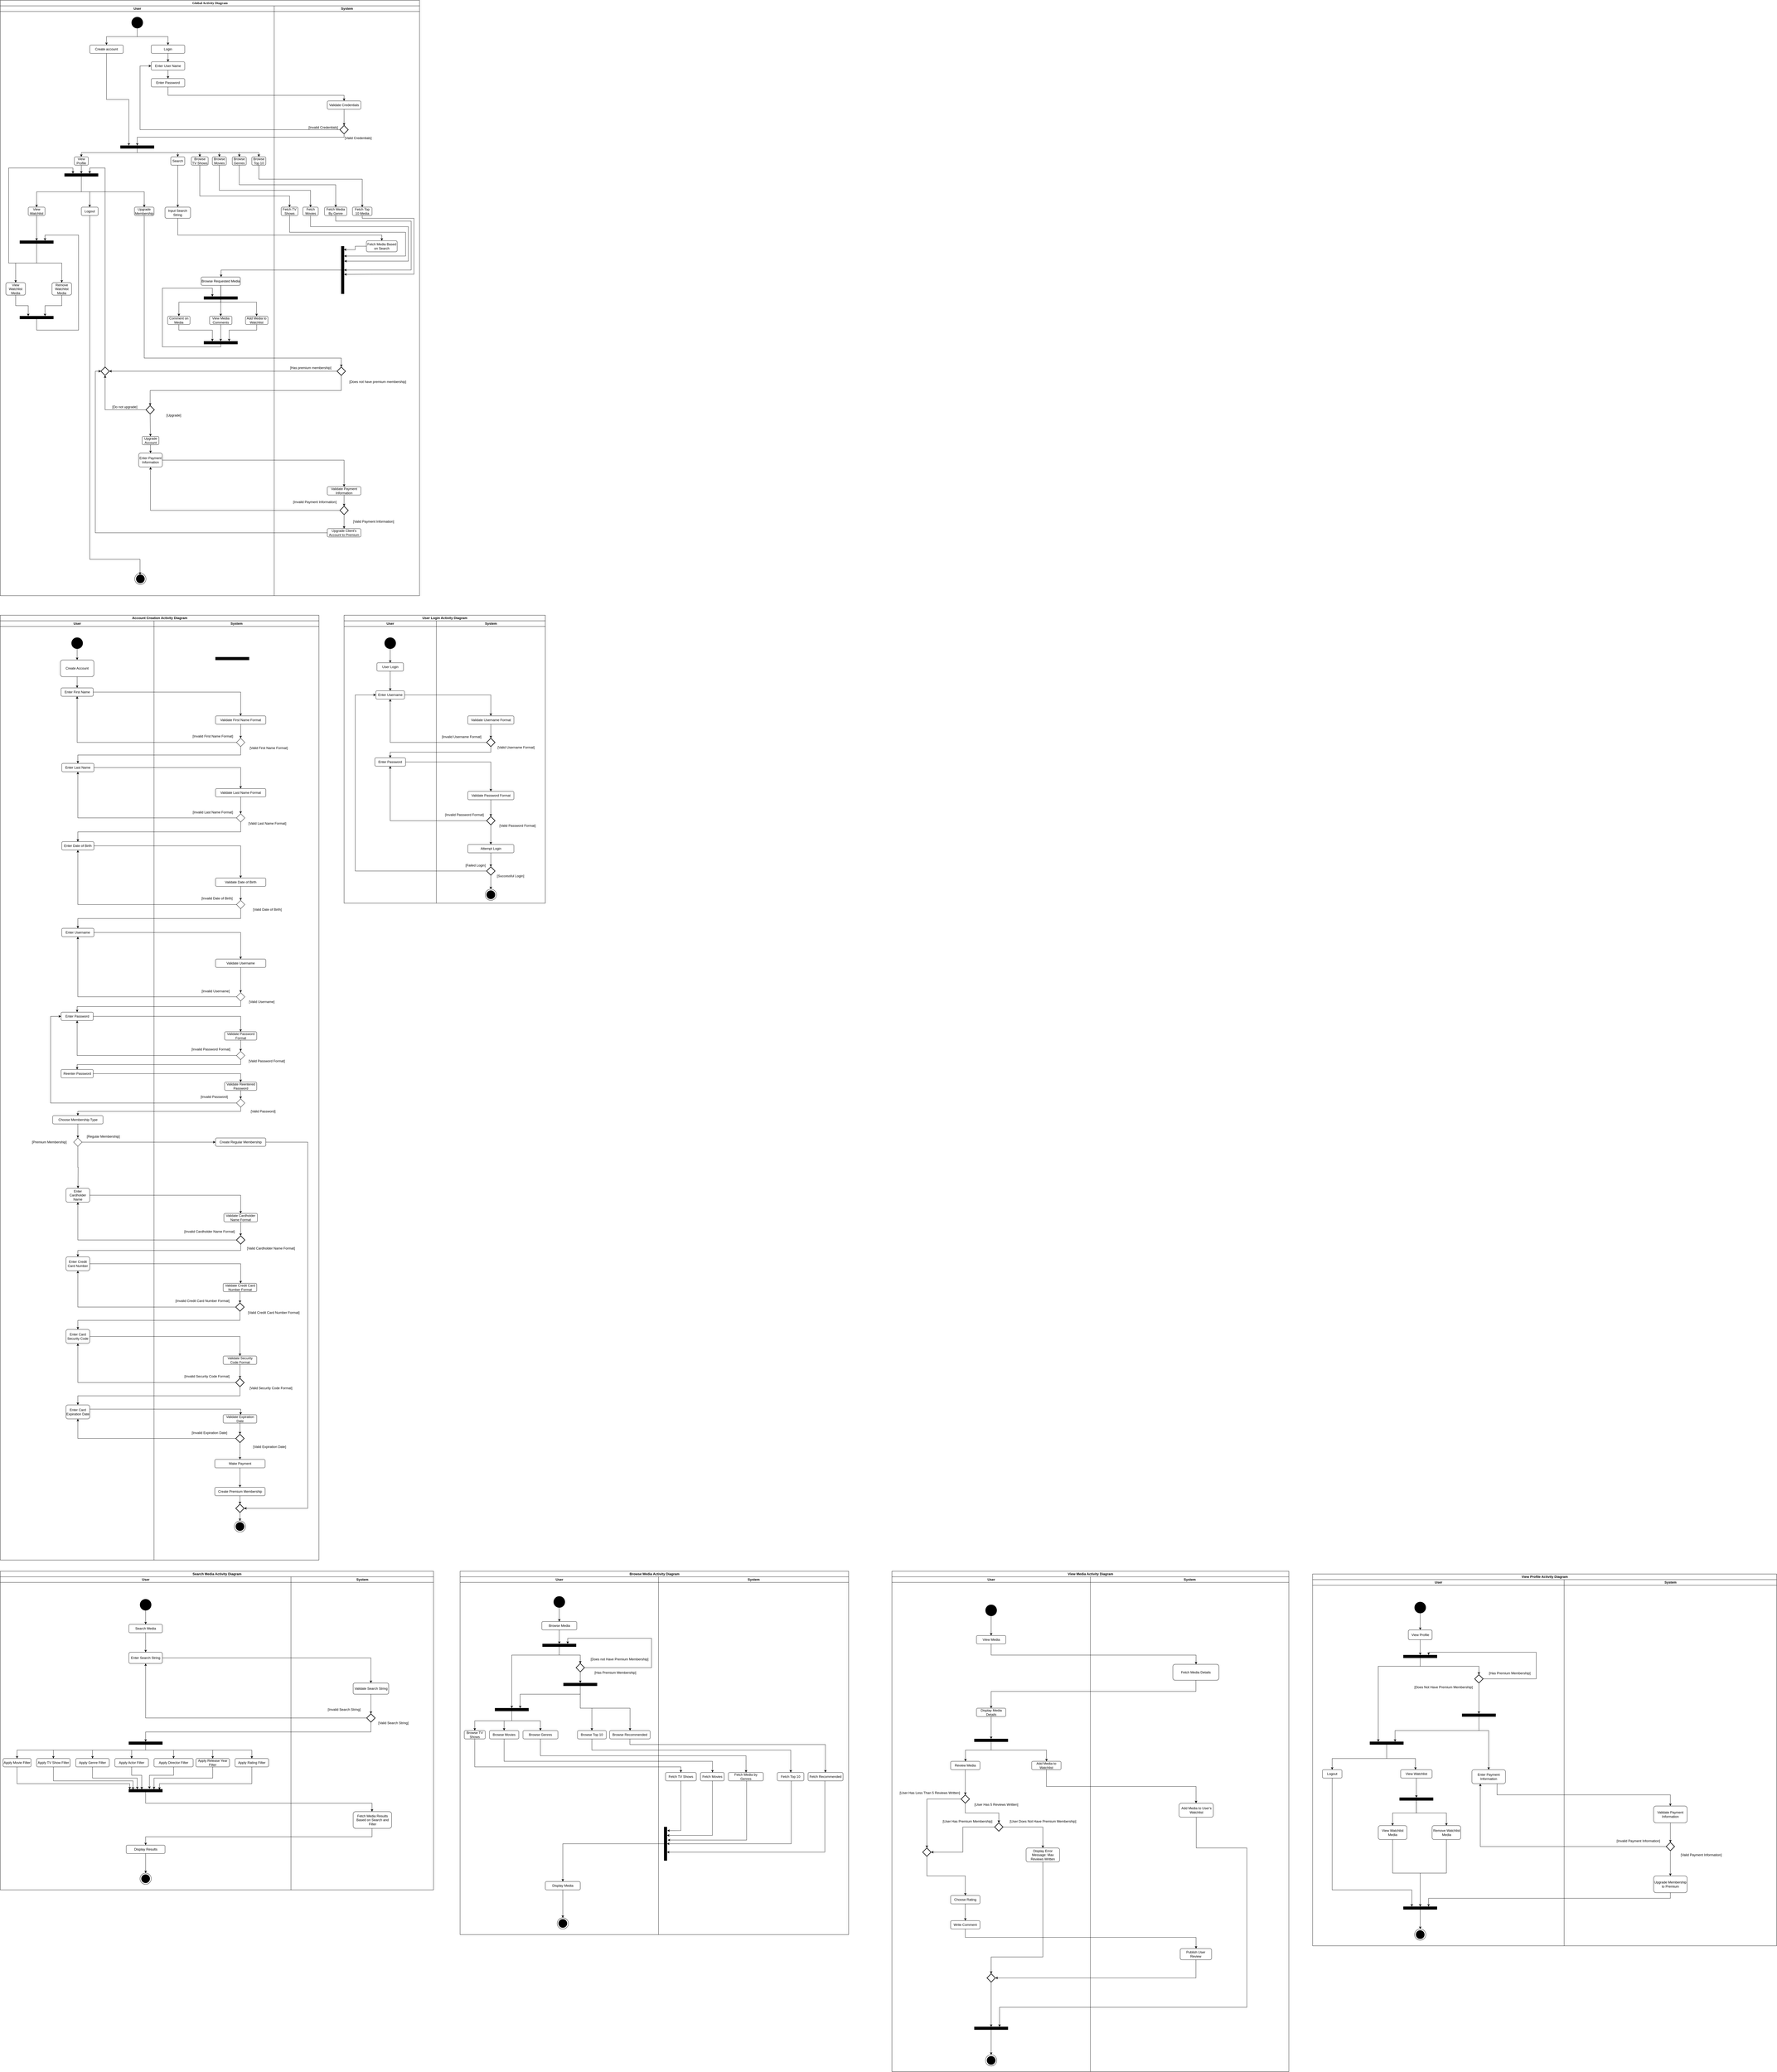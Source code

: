 <mxfile version="24.8.3">
  <diagram name="Page-1" id="0783ab3e-0a74-02c8-0abd-f7b4e66b4bec">
    <mxGraphModel dx="1418" dy="-1462" grid="1" gridSize="10" guides="1" tooltips="1" connect="1" arrows="1" fold="1" page="1" pageScale="1" pageWidth="850" pageHeight="1100" background="none" math="0" shadow="0">
      <root>
        <mxCell id="0" />
        <mxCell id="1" parent="0" />
        <mxCell id="29m7119C-wKjb6nLCyHt-140" value="Global Activity Diagram" style="swimlane;html=1;childLayout=stackLayout;startSize=20;rounded=0;shadow=0;comic=0;labelBackgroundColor=none;strokeWidth=1;fontFamily=Verdana;fontSize=12;align=center;" parent="1" vertex="1">
          <mxGeometry x="20" y="2210" width="1500" height="2130" as="geometry" />
        </mxCell>
        <mxCell id="29m7119C-wKjb6nLCyHt-265" value="" style="endArrow=classic;html=1;rounded=0;edgeStyle=orthogonalEdgeStyle;" parent="29m7119C-wKjb6nLCyHt-140" source="29m7119C-wKjb6nLCyHt-158" target="29m7119C-wKjb6nLCyHt-179" edge="1">
          <mxGeometry width="50" height="50" relative="1" as="geometry">
            <mxPoint x="780" y="430" as="sourcePoint" />
            <mxPoint x="830" y="380" as="targetPoint" />
            <Array as="points">
              <mxPoint x="600" y="340" />
              <mxPoint x="1230" y="340" />
            </Array>
          </mxGeometry>
        </mxCell>
        <mxCell id="29m7119C-wKjb6nLCyHt-267" value="" style="endArrow=classic;html=1;rounded=0;edgeStyle=orthogonalEdgeStyle;" parent="29m7119C-wKjb6nLCyHt-140" source="29m7119C-wKjb6nLCyHt-194" target="29m7119C-wKjb6nLCyHt-157" edge="1">
          <mxGeometry width="50" height="50" relative="1" as="geometry">
            <mxPoint x="830" y="480" as="sourcePoint" />
            <mxPoint x="880" y="430" as="targetPoint" />
            <Array as="points">
              <mxPoint x="500" y="463" />
              <mxPoint x="500" y="235" />
            </Array>
          </mxGeometry>
        </mxCell>
        <mxCell id="29m7119C-wKjb6nLCyHt-268" value="" style="endArrow=classic;html=1;rounded=0;edgeStyle=orthogonalEdgeStyle;" parent="29m7119C-wKjb6nLCyHt-140" source="29m7119C-wKjb6nLCyHt-194" target="29m7119C-wKjb6nLCyHt-269" edge="1">
          <mxGeometry width="50" height="50" relative="1" as="geometry">
            <mxPoint x="1180" y="610" as="sourcePoint" />
            <mxPoint x="590" y="500" as="targetPoint" />
            <Array as="points">
              <mxPoint x="1230" y="490" />
              <mxPoint x="490" y="490" />
            </Array>
          </mxGeometry>
        </mxCell>
        <mxCell id="29m7119C-wKjb6nLCyHt-149" value="User" style="swimlane;html=1;startSize=20;" parent="29m7119C-wKjb6nLCyHt-140" vertex="1">
          <mxGeometry y="20" width="980" height="2110" as="geometry" />
        </mxCell>
        <mxCell id="29m7119C-wKjb6nLCyHt-150" value="" style="ellipse;whiteSpace=wrap;html=1;rounded=0;shadow=0;comic=0;labelBackgroundColor=none;strokeWidth=1;fillColor=#000000;fontFamily=Verdana;fontSize=12;align=center;" parent="29m7119C-wKjb6nLCyHt-149" vertex="1">
          <mxGeometry x="470" y="40" width="40" height="40" as="geometry" />
        </mxCell>
        <mxCell id="29m7119C-wKjb6nLCyHt-153" value="Create account" style="rounded=1;whiteSpace=wrap;html=1;" parent="29m7119C-wKjb6nLCyHt-149" vertex="1">
          <mxGeometry x="320" y="140" width="120" height="30" as="geometry" />
        </mxCell>
        <mxCell id="29m7119C-wKjb6nLCyHt-154" value="Login" style="rounded=1;whiteSpace=wrap;html=1;" parent="29m7119C-wKjb6nLCyHt-149" vertex="1">
          <mxGeometry x="540" y="140" width="120" height="30" as="geometry" />
        </mxCell>
        <mxCell id="29m7119C-wKjb6nLCyHt-157" value="Enter User Name" style="rounded=1;whiteSpace=wrap;html=1;" parent="29m7119C-wKjb6nLCyHt-149" vertex="1">
          <mxGeometry x="540" y="200" width="120" height="30" as="geometry" />
        </mxCell>
        <mxCell id="29m7119C-wKjb6nLCyHt-158" value="Enter Password" style="rounded=1;whiteSpace=wrap;html=1;" parent="29m7119C-wKjb6nLCyHt-149" vertex="1">
          <mxGeometry x="540" y="260" width="120" height="30" as="geometry" />
        </mxCell>
        <mxCell id="29m7119C-wKjb6nLCyHt-162" value="Search" style="rounded=1;whiteSpace=wrap;html=1;" parent="29m7119C-wKjb6nLCyHt-149" vertex="1">
          <mxGeometry x="610" y="540" width="50" height="30" as="geometry" />
        </mxCell>
        <mxCell id="29m7119C-wKjb6nLCyHt-163" value="Browse TV Shows" style="rounded=1;whiteSpace=wrap;html=1;" parent="29m7119C-wKjb6nLCyHt-149" vertex="1">
          <mxGeometry x="683.69" y="540" width="60" height="30" as="geometry" />
        </mxCell>
        <mxCell id="29m7119C-wKjb6nLCyHt-164" value="Browse Movies" style="rounded=1;whiteSpace=wrap;html=1;" parent="29m7119C-wKjb6nLCyHt-149" vertex="1">
          <mxGeometry x="758.69" y="540" width="50" height="30" as="geometry" />
        </mxCell>
        <mxCell id="29m7119C-wKjb6nLCyHt-165" value="Browse Genres" style="rounded=1;whiteSpace=wrap;html=1;" parent="29m7119C-wKjb6nLCyHt-149" vertex="1">
          <mxGeometry x="830" y="540" width="50" height="30" as="geometry" />
        </mxCell>
        <mxCell id="29m7119C-wKjb6nLCyHt-166" value="Browse Top 10" style="rounded=1;whiteSpace=wrap;html=1;" parent="29m7119C-wKjb6nLCyHt-149" vertex="1">
          <mxGeometry x="900" y="540" width="50" height="30" as="geometry" />
        </mxCell>
        <mxCell id="29m7119C-wKjb6nLCyHt-167" value="View Profile" style="rounded=1;whiteSpace=wrap;html=1;" parent="29m7119C-wKjb6nLCyHt-149" vertex="1">
          <mxGeometry x="265" y="540" width="50" height="30" as="geometry" />
        </mxCell>
        <mxCell id="29m7119C-wKjb6nLCyHt-170" value="Input Search String" style="rounded=1;whiteSpace=wrap;html=1;" parent="29m7119C-wKjb6nLCyHt-149" vertex="1">
          <mxGeometry x="589.37" y="720" width="91.25" height="40" as="geometry" />
        </mxCell>
        <mxCell id="29m7119C-wKjb6nLCyHt-198" value="" style="group" parent="29m7119C-wKjb6nLCyHt-149" connectable="0" vertex="1">
          <mxGeometry x="481.19" y="2030" width="40" height="40" as="geometry" />
        </mxCell>
        <mxCell id="29m7119C-wKjb6nLCyHt-199" value="" style="group" parent="29m7119C-wKjb6nLCyHt-198" connectable="0" vertex="1">
          <mxGeometry width="40" height="40" as="geometry" />
        </mxCell>
        <mxCell id="29m7119C-wKjb6nLCyHt-200" value="" style="ellipse;whiteSpace=wrap;html=1;aspect=fixed;" parent="29m7119C-wKjb6nLCyHt-199" vertex="1">
          <mxGeometry width="40" height="40" as="geometry" />
        </mxCell>
        <mxCell id="29m7119C-wKjb6nLCyHt-201" value="" style="ellipse;whiteSpace=wrap;html=1;rounded=0;shadow=0;comic=0;labelBackgroundColor=none;strokeWidth=1;fillColor=#000000;fontFamily=Verdana;fontSize=12;align=center;" parent="29m7119C-wKjb6nLCyHt-199" vertex="1">
          <mxGeometry x="5" y="5" width="30" height="30" as="geometry" />
        </mxCell>
        <mxCell id="29m7119C-wKjb6nLCyHt-202" value="Browse Requested Media" style="rounded=1;whiteSpace=wrap;html=1;" parent="29m7119C-wKjb6nLCyHt-149" vertex="1">
          <mxGeometry x="718.75" y="970" width="140" height="30" as="geometry" />
        </mxCell>
        <mxCell id="29m7119C-wKjb6nLCyHt-203" value="Upgrade Membership" style="rounded=1;whiteSpace=wrap;html=1;" parent="29m7119C-wKjb6nLCyHt-149" vertex="1">
          <mxGeometry x="480" y="720" width="70" height="30" as="geometry" />
        </mxCell>
        <mxCell id="29m7119C-wKjb6nLCyHt-204" value="View Watchlist" style="rounded=1;whiteSpace=wrap;html=1;" parent="29m7119C-wKjb6nLCyHt-149" vertex="1">
          <mxGeometry x="100" y="720" width="60" height="30" as="geometry" />
        </mxCell>
        <mxCell id="29m7119C-wKjb6nLCyHt-205" value="Logout" style="rounded=1;whiteSpace=wrap;html=1;" parent="29m7119C-wKjb6nLCyHt-149" vertex="1">
          <mxGeometry x="290" y="720" width="60" height="30" as="geometry" />
        </mxCell>
        <mxCell id="29m7119C-wKjb6nLCyHt-210" value="Add Media to Watchlist" style="rounded=1;whiteSpace=wrap;html=1;" parent="29m7119C-wKjb6nLCyHt-149" vertex="1">
          <mxGeometry x="877.44" y="1110" width="80" height="30" as="geometry" />
        </mxCell>
        <mxCell id="29m7119C-wKjb6nLCyHt-211" value="Comment on Media" style="rounded=1;whiteSpace=wrap;html=1;" parent="29m7119C-wKjb6nLCyHt-149" vertex="1">
          <mxGeometry x="598.75" y="1110" width="80" height="30" as="geometry" />
        </mxCell>
        <mxCell id="29m7119C-wKjb6nLCyHt-215" value="View Media Comments" style="rounded=1;whiteSpace=wrap;html=1;" parent="29m7119C-wKjb6nLCyHt-149" vertex="1">
          <mxGeometry x="748.75" y="1110" width="80" height="30" as="geometry" />
        </mxCell>
        <mxCell id="29m7119C-wKjb6nLCyHt-225" value="View Watchlist Media" style="rounded=1;whiteSpace=wrap;html=1;" parent="29m7119C-wKjb6nLCyHt-149" vertex="1">
          <mxGeometry x="20" y="990" width="70" height="45" as="geometry" />
        </mxCell>
        <mxCell id="29m7119C-wKjb6nLCyHt-226" value="Remove Watchlist Media" style="rounded=1;whiteSpace=wrap;html=1;" parent="29m7119C-wKjb6nLCyHt-149" vertex="1">
          <mxGeometry x="185" y="990" width="70" height="45" as="geometry" />
        </mxCell>
        <mxCell id="29m7119C-wKjb6nLCyHt-261" value="" style="endArrow=classic;html=1;rounded=0;exitX=0.5;exitY=1;exitDx=0;exitDy=0;edgeStyle=orthogonalEdgeStyle;" parent="29m7119C-wKjb6nLCyHt-149" source="29m7119C-wKjb6nLCyHt-150" target="29m7119C-wKjb6nLCyHt-153" edge="1">
          <mxGeometry width="50" height="50" relative="1" as="geometry">
            <mxPoint x="400" y="290" as="sourcePoint" />
            <mxPoint x="450" y="240" as="targetPoint" />
          </mxGeometry>
        </mxCell>
        <mxCell id="29m7119C-wKjb6nLCyHt-262" value="" style="endArrow=classic;html=1;rounded=0;exitX=0.5;exitY=1;exitDx=0;exitDy=0;edgeStyle=orthogonalEdgeStyle;" parent="29m7119C-wKjb6nLCyHt-149" source="29m7119C-wKjb6nLCyHt-150" target="29m7119C-wKjb6nLCyHt-154" edge="1">
          <mxGeometry width="50" height="50" relative="1" as="geometry">
            <mxPoint x="370" y="280" as="sourcePoint" />
            <mxPoint x="420" y="230" as="targetPoint" />
          </mxGeometry>
        </mxCell>
        <mxCell id="29m7119C-wKjb6nLCyHt-263" value="" style="endArrow=classic;html=1;rounded=0;" parent="29m7119C-wKjb6nLCyHt-149" source="29m7119C-wKjb6nLCyHt-154" target="29m7119C-wKjb6nLCyHt-157" edge="1">
          <mxGeometry width="50" height="50" relative="1" as="geometry">
            <mxPoint x="730" y="220" as="sourcePoint" />
            <mxPoint x="780" y="170" as="targetPoint" />
          </mxGeometry>
        </mxCell>
        <mxCell id="29m7119C-wKjb6nLCyHt-264" value="" style="endArrow=classic;html=1;rounded=0;" parent="29m7119C-wKjb6nLCyHt-149" source="29m7119C-wKjb6nLCyHt-157" target="29m7119C-wKjb6nLCyHt-158" edge="1">
          <mxGeometry width="50" height="50" relative="1" as="geometry">
            <mxPoint x="910" y="310" as="sourcePoint" />
            <mxPoint x="960" y="260" as="targetPoint" />
          </mxGeometry>
        </mxCell>
        <mxCell id="29m7119C-wKjb6nLCyHt-269" value="" style="rounded=0;whiteSpace=wrap;html=1;fillStyle=solid;fillColor=#000000;" parent="29m7119C-wKjb6nLCyHt-149" vertex="1">
          <mxGeometry x="430" y="500" width="120" height="10" as="geometry" />
        </mxCell>
        <mxCell id="29m7119C-wKjb6nLCyHt-270" value="" style="endArrow=classic;html=1;rounded=0;exitX=0.5;exitY=1;exitDx=0;exitDy=0;edgeStyle=orthogonalEdgeStyle;" parent="29m7119C-wKjb6nLCyHt-149" source="29m7119C-wKjb6nLCyHt-269" target="29m7119C-wKjb6nLCyHt-167" edge="1">
          <mxGeometry width="50" height="50" relative="1" as="geometry">
            <mxPoint x="350" y="630" as="sourcePoint" />
            <mxPoint x="400" y="580" as="targetPoint" />
          </mxGeometry>
        </mxCell>
        <mxCell id="29m7119C-wKjb6nLCyHt-271" value="" style="endArrow=classic;html=1;rounded=0;exitX=0.5;exitY=1;exitDx=0;exitDy=0;edgeStyle=orthogonalEdgeStyle;" parent="29m7119C-wKjb6nLCyHt-149" source="29m7119C-wKjb6nLCyHt-269" target="29m7119C-wKjb6nLCyHt-162" edge="1">
          <mxGeometry width="50" height="50" relative="1" as="geometry">
            <mxPoint x="530" y="580" as="sourcePoint" />
            <mxPoint x="580" y="530" as="targetPoint" />
          </mxGeometry>
        </mxCell>
        <mxCell id="29m7119C-wKjb6nLCyHt-272" value="" style="endArrow=classic;html=1;rounded=0;exitX=0.5;exitY=1;exitDx=0;exitDy=0;edgeStyle=orthogonalEdgeStyle;" parent="29m7119C-wKjb6nLCyHt-149" source="29m7119C-wKjb6nLCyHt-269" target="29m7119C-wKjb6nLCyHt-163" edge="1">
          <mxGeometry width="50" height="50" relative="1" as="geometry">
            <mxPoint x="670" y="520" as="sourcePoint" />
            <mxPoint x="720" y="470" as="targetPoint" />
          </mxGeometry>
        </mxCell>
        <mxCell id="29m7119C-wKjb6nLCyHt-273" value="" style="endArrow=classic;html=1;rounded=0;exitX=0.5;exitY=1;exitDx=0;exitDy=0;edgeStyle=orthogonalEdgeStyle;" parent="29m7119C-wKjb6nLCyHt-149" source="29m7119C-wKjb6nLCyHt-269" target="29m7119C-wKjb6nLCyHt-164" edge="1">
          <mxGeometry width="50" height="50" relative="1" as="geometry">
            <mxPoint x="670" y="520" as="sourcePoint" />
            <mxPoint x="720" y="470" as="targetPoint" />
          </mxGeometry>
        </mxCell>
        <mxCell id="29m7119C-wKjb6nLCyHt-274" value="" style="endArrow=classic;html=1;rounded=0;exitX=0.5;exitY=1;exitDx=0;exitDy=0;edgeStyle=orthogonalEdgeStyle;" parent="29m7119C-wKjb6nLCyHt-149" source="29m7119C-wKjb6nLCyHt-269" target="29m7119C-wKjb6nLCyHt-165" edge="1">
          <mxGeometry width="50" height="50" relative="1" as="geometry">
            <mxPoint x="850" y="500" as="sourcePoint" />
            <mxPoint x="900" y="450" as="targetPoint" />
          </mxGeometry>
        </mxCell>
        <mxCell id="29m7119C-wKjb6nLCyHt-275" value="" style="endArrow=classic;html=1;rounded=0;exitX=0.5;exitY=1;exitDx=0;exitDy=0;edgeStyle=orthogonalEdgeStyle;" parent="29m7119C-wKjb6nLCyHt-149" source="29m7119C-wKjb6nLCyHt-269" target="29m7119C-wKjb6nLCyHt-166" edge="1">
          <mxGeometry width="50" height="50" relative="1" as="geometry">
            <mxPoint x="870" y="520" as="sourcePoint" />
            <mxPoint x="920" y="470" as="targetPoint" />
          </mxGeometry>
        </mxCell>
        <mxCell id="29m7119C-wKjb6nLCyHt-284" value="" style="endArrow=classic;html=1;rounded=0;" parent="29m7119C-wKjb6nLCyHt-149" source="29m7119C-wKjb6nLCyHt-162" target="29m7119C-wKjb6nLCyHt-170" edge="1">
          <mxGeometry width="50" height="50" relative="1" as="geometry">
            <mxPoint x="610" y="680" as="sourcePoint" />
            <mxPoint x="660" y="630" as="targetPoint" />
          </mxGeometry>
        </mxCell>
        <mxCell id="29m7119C-wKjb6nLCyHt-285" value="" style="endArrow=classic;html=1;rounded=0;entryX=0.5;entryY=0;entryDx=0;entryDy=0;" parent="29m7119C-wKjb6nLCyHt-149" source="29m7119C-wKjb6nLCyHt-167" target="29m7119C-wKjb6nLCyHt-286" edge="1">
          <mxGeometry width="50" height="50" relative="1" as="geometry">
            <mxPoint x="270" y="650" as="sourcePoint" />
            <mxPoint x="290" y="610" as="targetPoint" />
          </mxGeometry>
        </mxCell>
        <mxCell id="29m7119C-wKjb6nLCyHt-286" value="" style="rounded=0;whiteSpace=wrap;html=1;fillStyle=solid;fillColor=#000000;" parent="29m7119C-wKjb6nLCyHt-149" vertex="1">
          <mxGeometry x="230" y="600" width="120" height="10" as="geometry" />
        </mxCell>
        <mxCell id="29m7119C-wKjb6nLCyHt-287" value="" style="endArrow=classic;html=1;rounded=0;exitX=0.5;exitY=1;exitDx=0;exitDy=0;edgeStyle=orthogonalEdgeStyle;" parent="29m7119C-wKjb6nLCyHt-149" source="29m7119C-wKjb6nLCyHt-286" target="29m7119C-wKjb6nLCyHt-204" edge="1">
          <mxGeometry width="50" height="50" relative="1" as="geometry">
            <mxPoint x="220" y="690" as="sourcePoint" />
            <mxPoint x="270" y="640" as="targetPoint" />
          </mxGeometry>
        </mxCell>
        <mxCell id="29m7119C-wKjb6nLCyHt-288" value="" style="endArrow=classic;html=1;rounded=0;exitX=0.5;exitY=1;exitDx=0;exitDy=0;edgeStyle=orthogonalEdgeStyle;" parent="29m7119C-wKjb6nLCyHt-149" source="29m7119C-wKjb6nLCyHt-286" target="29m7119C-wKjb6nLCyHt-203" edge="1">
          <mxGeometry width="50" height="50" relative="1" as="geometry">
            <mxPoint x="400" y="670" as="sourcePoint" />
            <mxPoint x="450" y="620" as="targetPoint" />
          </mxGeometry>
        </mxCell>
        <mxCell id="29m7119C-wKjb6nLCyHt-289" value="" style="endArrow=classic;html=1;rounded=0;exitX=0.5;exitY=1;exitDx=0;exitDy=0;edgeStyle=orthogonalEdgeStyle;" parent="29m7119C-wKjb6nLCyHt-149" source="29m7119C-wKjb6nLCyHt-286" target="29m7119C-wKjb6nLCyHt-205" edge="1">
          <mxGeometry width="50" height="50" relative="1" as="geometry">
            <mxPoint x="440" y="660" as="sourcePoint" />
            <mxPoint x="490" y="610" as="targetPoint" />
          </mxGeometry>
        </mxCell>
        <mxCell id="29m7119C-wKjb6nLCyHt-290" value="" style="endArrow=classic;html=1;rounded=0;entryX=0.5;entryY=0;entryDx=0;entryDy=0;" parent="29m7119C-wKjb6nLCyHt-149" source="29m7119C-wKjb6nLCyHt-204" target="29m7119C-wKjb6nLCyHt-291" edge="1">
          <mxGeometry width="50" height="50" relative="1" as="geometry">
            <mxPoint x="200" y="760" as="sourcePoint" />
            <mxPoint x="250" y="710" as="targetPoint" />
          </mxGeometry>
        </mxCell>
        <mxCell id="29m7119C-wKjb6nLCyHt-291" value="" style="rounded=0;whiteSpace=wrap;html=1;fillStyle=solid;fillColor=#000000;" parent="29m7119C-wKjb6nLCyHt-149" vertex="1">
          <mxGeometry x="70" y="840" width="120" height="10" as="geometry" />
        </mxCell>
        <mxCell id="29m7119C-wKjb6nLCyHt-292" value="" style="endArrow=classic;html=1;rounded=0;exitX=0.5;exitY=1;exitDx=0;exitDy=0;edgeStyle=orthogonalEdgeStyle;" parent="29m7119C-wKjb6nLCyHt-149" source="29m7119C-wKjb6nLCyHt-291" target="29m7119C-wKjb6nLCyHt-225" edge="1">
          <mxGeometry width="50" height="50" relative="1" as="geometry">
            <mxPoint x="110" y="1070" as="sourcePoint" />
            <mxPoint x="160" y="1020" as="targetPoint" />
          </mxGeometry>
        </mxCell>
        <mxCell id="29m7119C-wKjb6nLCyHt-293" value="" style="endArrow=classic;html=1;rounded=0;exitX=0.5;exitY=1;exitDx=0;exitDy=0;edgeStyle=orthogonalEdgeStyle;" parent="29m7119C-wKjb6nLCyHt-149" source="29m7119C-wKjb6nLCyHt-291" target="29m7119C-wKjb6nLCyHt-226" edge="1">
          <mxGeometry width="50" height="50" relative="1" as="geometry">
            <mxPoint x="330" y="990" as="sourcePoint" />
            <mxPoint x="380" y="940" as="targetPoint" />
          </mxGeometry>
        </mxCell>
        <mxCell id="29m7119C-wKjb6nLCyHt-296" value="" style="endArrow=classic;html=1;rounded=0;edgeStyle=orthogonalEdgeStyle;" parent="29m7119C-wKjb6nLCyHt-149" source="29m7119C-wKjb6nLCyHt-205" target="29m7119C-wKjb6nLCyHt-201" edge="1">
          <mxGeometry width="50" height="50" relative="1" as="geometry">
            <mxPoint x="280" y="1010" as="sourcePoint" />
            <mxPoint x="680" y="1880" as="targetPoint" />
            <Array as="points">
              <mxPoint x="320" y="1980" />
              <mxPoint x="500" y="1980" />
            </Array>
          </mxGeometry>
        </mxCell>
        <mxCell id="29m7119C-wKjb6nLCyHt-303" value="" style="endArrow=classic;html=1;rounded=0;edgeStyle=orthogonalEdgeStyle;" parent="29m7119C-wKjb6nLCyHt-149" source="29m7119C-wKjb6nLCyHt-202" target="29m7119C-wKjb6nLCyHt-215" edge="1">
          <mxGeometry width="50" height="50" relative="1" as="geometry">
            <mxPoint x="740" y="1100" as="sourcePoint" />
            <mxPoint x="790" y="1050" as="targetPoint" />
          </mxGeometry>
        </mxCell>
        <mxCell id="29m7119C-wKjb6nLCyHt-304" value="" style="endArrow=classic;html=1;rounded=0;edgeStyle=orthogonalEdgeStyle;" parent="29m7119C-wKjb6nLCyHt-149" source="29m7119C-wKjb6nLCyHt-202" target="29m7119C-wKjb6nLCyHt-210" edge="1">
          <mxGeometry width="50" height="50" relative="1" as="geometry">
            <mxPoint x="860" y="1090" as="sourcePoint" />
            <mxPoint x="910" y="1040" as="targetPoint" />
            <Array as="points">
              <mxPoint x="789" y="1060" />
              <mxPoint x="917" y="1060" />
            </Array>
          </mxGeometry>
        </mxCell>
        <mxCell id="29m7119C-wKjb6nLCyHt-305" value="" style="endArrow=classic;html=1;rounded=0;edgeStyle=orthogonalEdgeStyle;" parent="29m7119C-wKjb6nLCyHt-149" source="29m7119C-wKjb6nLCyHt-202" target="29m7119C-wKjb6nLCyHt-211" edge="1">
          <mxGeometry width="50" height="50" relative="1" as="geometry">
            <mxPoint x="693.69" y="1100" as="sourcePoint" />
            <mxPoint x="743.69" y="1050" as="targetPoint" />
            <Array as="points">
              <mxPoint x="789" y="1060" />
              <mxPoint x="639" y="1060" />
            </Array>
          </mxGeometry>
        </mxCell>
        <mxCell id="29m7119C-wKjb6nLCyHt-306" value="" style="rounded=0;whiteSpace=wrap;html=1;fillStyle=solid;fillColor=#000000;" parent="29m7119C-wKjb6nLCyHt-149" vertex="1">
          <mxGeometry x="728.75" y="1040" width="120" height="10" as="geometry" />
        </mxCell>
        <mxCell id="29m7119C-wKjb6nLCyHt-307" value="" style="rounded=0;whiteSpace=wrap;html=1;fillStyle=solid;fillColor=#000000;" parent="29m7119C-wKjb6nLCyHt-149" vertex="1">
          <mxGeometry x="728.75" y="1200" width="120" height="10" as="geometry" />
        </mxCell>
        <mxCell id="29m7119C-wKjb6nLCyHt-308" value="" style="endArrow=classic;html=1;rounded=0;entryX=0.25;entryY=0;entryDx=0;entryDy=0;edgeStyle=orthogonalEdgeStyle;" parent="29m7119C-wKjb6nLCyHt-149" source="29m7119C-wKjb6nLCyHt-211" target="29m7119C-wKjb6nLCyHt-307" edge="1">
          <mxGeometry width="50" height="50" relative="1" as="geometry">
            <mxPoint x="660" y="1200" as="sourcePoint" />
            <mxPoint x="710" y="1150" as="targetPoint" />
            <Array as="points">
              <mxPoint x="639" y="1160" />
              <mxPoint x="759" y="1160" />
            </Array>
          </mxGeometry>
        </mxCell>
        <mxCell id="29m7119C-wKjb6nLCyHt-309" value="" style="endArrow=classic;html=1;rounded=0;entryX=0.5;entryY=0;entryDx=0;entryDy=0;" parent="29m7119C-wKjb6nLCyHt-149" source="29m7119C-wKjb6nLCyHt-215" target="29m7119C-wKjb6nLCyHt-307" edge="1">
          <mxGeometry width="50" height="50" relative="1" as="geometry">
            <mxPoint x="850" y="1190" as="sourcePoint" />
            <mxPoint x="900" y="1140" as="targetPoint" />
          </mxGeometry>
        </mxCell>
        <mxCell id="29m7119C-wKjb6nLCyHt-310" value="" style="endArrow=classic;html=1;rounded=0;entryX=0.75;entryY=0;entryDx=0;entryDy=0;edgeStyle=orthogonalEdgeStyle;" parent="29m7119C-wKjb6nLCyHt-149" source="29m7119C-wKjb6nLCyHt-210" target="29m7119C-wKjb6nLCyHt-307" edge="1">
          <mxGeometry width="50" height="50" relative="1" as="geometry">
            <mxPoint x="900" y="1220" as="sourcePoint" />
            <mxPoint x="950" y="1170" as="targetPoint" />
            <Array as="points">
              <mxPoint x="917" y="1160" />
              <mxPoint x="819" y="1160" />
            </Array>
          </mxGeometry>
        </mxCell>
        <mxCell id="29m7119C-wKjb6nLCyHt-311" value="" style="endArrow=classic;html=1;rounded=0;exitX=0.5;exitY=1;exitDx=0;exitDy=0;entryX=0.25;entryY=0;entryDx=0;entryDy=0;edgeStyle=orthogonalEdgeStyle;" parent="29m7119C-wKjb6nLCyHt-149" source="29m7119C-wKjb6nLCyHt-307" target="29m7119C-wKjb6nLCyHt-306" edge="1">
          <mxGeometry width="50" height="50" relative="1" as="geometry">
            <mxPoint x="783.69" y="1230" as="sourcePoint" />
            <mxPoint x="683.69" y="1210" as="targetPoint" />
            <Array as="points">
              <mxPoint x="789" y="1220" />
              <mxPoint x="580" y="1220" />
              <mxPoint x="580" y="1010" />
              <mxPoint x="759" y="1010" />
            </Array>
          </mxGeometry>
        </mxCell>
        <mxCell id="1UZdqRzCrLyL6wv6ZtiY-1" value="" style="endArrow=classic;html=1;rounded=0;exitX=0.5;exitY=1;exitDx=0;exitDy=0;entryX=0.25;entryY=0;entryDx=0;entryDy=0;edgeStyle=orthogonalEdgeStyle;" parent="29m7119C-wKjb6nLCyHt-149" source="29m7119C-wKjb6nLCyHt-291" target="29m7119C-wKjb6nLCyHt-286" edge="1">
          <mxGeometry width="50" height="50" relative="1" as="geometry">
            <mxPoint x="50" y="760" as="sourcePoint" />
            <mxPoint x="100" y="710" as="targetPoint" />
            <Array as="points">
              <mxPoint x="130" y="920" />
              <mxPoint x="30" y="920" />
              <mxPoint x="30" y="580" />
              <mxPoint x="260" y="580" />
            </Array>
          </mxGeometry>
        </mxCell>
        <mxCell id="1UZdqRzCrLyL6wv6ZtiY-2" value="" style="rounded=0;whiteSpace=wrap;html=1;fillStyle=solid;fillColor=#000000;" parent="29m7119C-wKjb6nLCyHt-149" vertex="1">
          <mxGeometry x="70" y="1110" width="120" height="10" as="geometry" />
        </mxCell>
        <mxCell id="1UZdqRzCrLyL6wv6ZtiY-3" value="" style="endArrow=classic;html=1;rounded=0;entryX=0.25;entryY=0;entryDx=0;entryDy=0;edgeStyle=orthogonalEdgeStyle;" parent="29m7119C-wKjb6nLCyHt-149" source="29m7119C-wKjb6nLCyHt-225" target="1UZdqRzCrLyL6wv6ZtiY-2" edge="1">
          <mxGeometry width="50" height="50" relative="1" as="geometry">
            <mxPoint x="110" y="1090" as="sourcePoint" />
            <mxPoint x="160" y="1040" as="targetPoint" />
          </mxGeometry>
        </mxCell>
        <mxCell id="1UZdqRzCrLyL6wv6ZtiY-4" value="" style="endArrow=classic;html=1;rounded=0;entryX=0.75;entryY=0;entryDx=0;entryDy=0;edgeStyle=orthogonalEdgeStyle;" parent="29m7119C-wKjb6nLCyHt-149" source="29m7119C-wKjb6nLCyHt-226" target="1UZdqRzCrLyL6wv6ZtiY-2" edge="1">
          <mxGeometry width="50" height="50" relative="1" as="geometry">
            <mxPoint x="190" y="1220" as="sourcePoint" />
            <mxPoint x="240" y="1170" as="targetPoint" />
          </mxGeometry>
        </mxCell>
        <mxCell id="1UZdqRzCrLyL6wv6ZtiY-5" value="" style="endArrow=classic;html=1;rounded=0;exitX=0.5;exitY=1;exitDx=0;exitDy=0;entryX=0.75;entryY=0;entryDx=0;entryDy=0;edgeStyle=orthogonalEdgeStyle;" parent="29m7119C-wKjb6nLCyHt-149" source="1UZdqRzCrLyL6wv6ZtiY-2" target="29m7119C-wKjb6nLCyHt-291" edge="1">
          <mxGeometry width="50" height="50" relative="1" as="geometry">
            <mxPoint x="150" y="1220" as="sourcePoint" />
            <mxPoint x="200" y="1170" as="targetPoint" />
            <Array as="points">
              <mxPoint x="130" y="1160" />
              <mxPoint x="280" y="1160" />
              <mxPoint x="280" y="820" />
              <mxPoint x="160" y="820" />
            </Array>
          </mxGeometry>
        </mxCell>
        <mxCell id="29m7119C-wKjb6nLCyHt-220" value="[Upgrade]" style="text;html=1;align=center;verticalAlign=middle;resizable=0;points=[];autosize=1;strokeColor=none;fillColor=none;" parent="29m7119C-wKjb6nLCyHt-149" vertex="1">
          <mxGeometry x="580" y="1450" width="80" height="30" as="geometry" />
        </mxCell>
        <mxCell id="1UZdqRzCrLyL6wv6ZtiY-17" value="" style="strokeWidth=2;html=1;shape=mxgraph.flowchart.decision;whiteSpace=wrap;" parent="29m7119C-wKjb6nLCyHt-149" vertex="1">
          <mxGeometry x="360" y="1292" width="30" height="30" as="geometry" />
        </mxCell>
        <mxCell id="1UZdqRzCrLyL6wv6ZtiY-19" value="" style="endArrow=classic;html=1;rounded=0;exitX=0.5;exitY=0;exitDx=0;exitDy=0;exitPerimeter=0;entryX=0.75;entryY=0;entryDx=0;entryDy=0;edgeStyle=orthogonalEdgeStyle;" parent="29m7119C-wKjb6nLCyHt-149" source="1UZdqRzCrLyL6wv6ZtiY-17" target="29m7119C-wKjb6nLCyHt-286" edge="1">
          <mxGeometry width="50" height="50" relative="1" as="geometry">
            <mxPoint x="390" y="1010" as="sourcePoint" />
            <mxPoint x="440" y="960" as="targetPoint" />
            <Array as="points">
              <mxPoint x="375" y="580" />
              <mxPoint x="320" y="580" />
            </Array>
          </mxGeometry>
        </mxCell>
        <mxCell id="1UZdqRzCrLyL6wv6ZtiY-20" value="" style="endArrow=classic;html=1;rounded=0;entryX=0.25;entryY=0;entryDx=0;entryDy=0;edgeStyle=orthogonalEdgeStyle;" parent="29m7119C-wKjb6nLCyHt-149" source="29m7119C-wKjb6nLCyHt-153" target="29m7119C-wKjb6nLCyHt-269" edge="1">
          <mxGeometry width="50" height="50" relative="1" as="geometry">
            <mxPoint x="350" y="360" as="sourcePoint" />
            <mxPoint x="400" y="310" as="targetPoint" />
          </mxGeometry>
        </mxCell>
        <mxCell id="29m7119C-wKjb6nLCyHt-178" value="System" style="swimlane;html=1;startSize=20;" parent="29m7119C-wKjb6nLCyHt-140" vertex="1">
          <mxGeometry x="980" y="20" width="520" height="2110" as="geometry" />
        </mxCell>
        <mxCell id="29m7119C-wKjb6nLCyHt-179" value="Validate Credentials" style="rounded=1;whiteSpace=wrap;html=1;" parent="29m7119C-wKjb6nLCyHt-178" vertex="1">
          <mxGeometry x="190" y="340" width="120" height="30" as="geometry" />
        </mxCell>
        <mxCell id="29m7119C-wKjb6nLCyHt-183" value="Fetch Media By Genre" style="rounded=1;whiteSpace=wrap;html=1;" parent="29m7119C-wKjb6nLCyHt-178" vertex="1">
          <mxGeometry x="180" y="720" width="80" height="30" as="geometry" />
        </mxCell>
        <mxCell id="29m7119C-wKjb6nLCyHt-184" value="Fetch Top 10 Media" style="rounded=1;whiteSpace=wrap;html=1;" parent="29m7119C-wKjb6nLCyHt-178" vertex="1">
          <mxGeometry x="280" y="720" width="70" height="30" as="geometry" />
        </mxCell>
        <mxCell id="29m7119C-wKjb6nLCyHt-185" value="Fetch Movies" style="rounded=1;whiteSpace=wrap;html=1;" parent="29m7119C-wKjb6nLCyHt-178" vertex="1">
          <mxGeometry x="102.5" y="720" width="55" height="30" as="geometry" />
        </mxCell>
        <mxCell id="29m7119C-wKjb6nLCyHt-186" value="Fetch TV Shows" style="rounded=1;whiteSpace=wrap;html=1;" parent="29m7119C-wKjb6nLCyHt-178" vertex="1">
          <mxGeometry x="25" y="720" width="60" height="30" as="geometry" />
        </mxCell>
        <mxCell id="29m7119C-wKjb6nLCyHt-187" value="Fetch Media Based on Search" style="rounded=1;whiteSpace=wrap;html=1;" parent="29m7119C-wKjb6nLCyHt-178" vertex="1">
          <mxGeometry x="329.94" y="840" width="110" height="40" as="geometry" />
        </mxCell>
        <mxCell id="29m7119C-wKjb6nLCyHt-259" value="" style="group" parent="29m7119C-wKjb6nLCyHt-178" connectable="0" vertex="1">
          <mxGeometry x="110" y="420" width="250" height="68" as="geometry" />
        </mxCell>
        <mxCell id="29m7119C-wKjb6nLCyHt-181" value="[Valid Credentials]" style="text;html=1;align=center;verticalAlign=middle;resizable=0;points=[];autosize=1;strokeColor=none;fillColor=none;" parent="29m7119C-wKjb6nLCyHt-259" vertex="1">
          <mxGeometry x="130" y="38" width="120" height="30" as="geometry" />
        </mxCell>
        <mxCell id="29m7119C-wKjb6nLCyHt-182" value="[Invalid Credentials]" style="text;html=1;align=center;verticalAlign=middle;resizable=0;points=[];autosize=1;strokeColor=none;fillColor=none;" parent="29m7119C-wKjb6nLCyHt-259" vertex="1">
          <mxGeometry width="130" height="30" as="geometry" />
        </mxCell>
        <mxCell id="29m7119C-wKjb6nLCyHt-194" value="" style="strokeWidth=2;html=1;shape=mxgraph.flowchart.decision;whiteSpace=wrap;" parent="29m7119C-wKjb6nLCyHt-259" vertex="1">
          <mxGeometry x="125" y="8" width="30" height="30" as="geometry" />
        </mxCell>
        <mxCell id="29m7119C-wKjb6nLCyHt-266" value="" style="endArrow=classic;html=1;rounded=0;" parent="29m7119C-wKjb6nLCyHt-178" source="29m7119C-wKjb6nLCyHt-179" target="29m7119C-wKjb6nLCyHt-194" edge="1">
          <mxGeometry width="50" height="50" relative="1" as="geometry">
            <mxPoint x="250" y="590" as="sourcePoint" />
            <mxPoint x="300" y="540" as="targetPoint" />
          </mxGeometry>
        </mxCell>
        <mxCell id="29m7119C-wKjb6nLCyHt-245" value="[Does not have premium membership]" style="text;html=1;align=center;verticalAlign=middle;resizable=0;points=[];autosize=1;strokeColor=none;fillColor=none;" parent="29m7119C-wKjb6nLCyHt-178" vertex="1">
          <mxGeometry x="255" y="1330" width="230" height="30" as="geometry" />
        </mxCell>
        <mxCell id="29m7119C-wKjb6nLCyHt-221" value="Upgrade Account" style="rounded=1;whiteSpace=wrap;html=1;" parent="29m7119C-wKjb6nLCyHt-178" vertex="1">
          <mxGeometry x="-472.5" y="1540" width="60" height="30" as="geometry" />
        </mxCell>
        <mxCell id="29m7119C-wKjb6nLCyHt-224" value="Enter Payment Information" style="rounded=1;whiteSpace=wrap;html=1;" parent="29m7119C-wKjb6nLCyHt-178" vertex="1">
          <mxGeometry x="-485.0" y="1600" width="85" height="50" as="geometry" />
        </mxCell>
        <mxCell id="29m7119C-wKjb6nLCyHt-258" value="" style="group" parent="29m7119C-wKjb6nLCyHt-178" connectable="0" vertex="1">
          <mxGeometry x="-560" y="1420" width="190" height="60" as="geometry" />
        </mxCell>
        <mxCell id="29m7119C-wKjb6nLCyHt-218" value="" style="strokeWidth=2;html=1;shape=mxgraph.flowchart.decision;whiteSpace=wrap;" parent="29m7119C-wKjb6nLCyHt-258" vertex="1">
          <mxGeometry x="101.19" y="10" width="30" height="30" as="geometry" />
        </mxCell>
        <mxCell id="29m7119C-wKjb6nLCyHt-219" value="[Do not upgrade]" style="text;html=1;align=center;verticalAlign=middle;resizable=0;points=[];autosize=1;strokeColor=none;fillColor=none;" parent="29m7119C-wKjb6nLCyHt-258" vertex="1">
          <mxGeometry x="-30" width="110" height="30" as="geometry" />
        </mxCell>
        <mxCell id="29m7119C-wKjb6nLCyHt-237" value="Validate Payment Information" style="rounded=1;whiteSpace=wrap;html=1;" parent="29m7119C-wKjb6nLCyHt-178" vertex="1">
          <mxGeometry x="190" y="1720" width="120" height="30" as="geometry" />
        </mxCell>
        <mxCell id="29m7119C-wKjb6nLCyHt-243" value="Upgrade Client&#39;s Account to Premium" style="rounded=1;whiteSpace=wrap;html=1;" parent="29m7119C-wKjb6nLCyHt-178" vertex="1">
          <mxGeometry x="190" y="1870" width="120" height="30" as="geometry" />
        </mxCell>
        <mxCell id="29m7119C-wKjb6nLCyHt-256" value="" style="group" parent="29m7119C-wKjb6nLCyHt-178" connectable="0" vertex="1">
          <mxGeometry x="80" y="1770" width="350" height="50" as="geometry" />
        </mxCell>
        <mxCell id="29m7119C-wKjb6nLCyHt-238" value="" style="strokeWidth=2;html=1;shape=mxgraph.flowchart.decision;whiteSpace=wrap;" parent="29m7119C-wKjb6nLCyHt-256" vertex="1">
          <mxGeometry x="155" y="20" width="30" height="30" as="geometry" />
        </mxCell>
        <mxCell id="29m7119C-wKjb6nLCyHt-241" value="[Invalid Payment Information]" style="text;html=1;align=center;verticalAlign=middle;resizable=0;points=[];autosize=1;strokeColor=none;fillColor=none;" parent="29m7119C-wKjb6nLCyHt-256" vertex="1">
          <mxGeometry x="-25" y="-10" width="180" height="30" as="geometry" />
        </mxCell>
        <mxCell id="29m7119C-wKjb6nLCyHt-244" value="" style="strokeWidth=2;html=1;shape=mxgraph.flowchart.decision;whiteSpace=wrap;" parent="29m7119C-wKjb6nLCyHt-178" vertex="1">
          <mxGeometry x="225.0" y="1292" width="30" height="30" as="geometry" />
        </mxCell>
        <mxCell id="29m7119C-wKjb6nLCyHt-246" value="[Has premium membership]" style="text;html=1;align=center;verticalAlign=middle;resizable=0;points=[];autosize=1;strokeColor=none;fillColor=none;" parent="29m7119C-wKjb6nLCyHt-178" vertex="1">
          <mxGeometry x="45" y="1280" width="170" height="30" as="geometry" />
        </mxCell>
        <mxCell id="29m7119C-wKjb6nLCyHt-297" value="" style="endArrow=classic;html=1;rounded=0;edgeStyle=orthogonalEdgeStyle;entryX=0.203;entryY=-0.035;entryDx=0;entryDy=0;entryPerimeter=0;" parent="29m7119C-wKjb6nLCyHt-178" source="29m7119C-wKjb6nLCyHt-186" target="29m7119C-wKjb6nLCyHt-298" edge="1">
          <mxGeometry width="50" height="50" relative="1" as="geometry">
            <mxPoint x="390" y="730" as="sourcePoint" />
            <mxPoint x="310" y="890" as="targetPoint" />
            <Array as="points">
              <mxPoint x="55" y="810" />
              <mxPoint x="470" y="810" />
              <mxPoint x="470" y="895" />
              <mxPoint x="250" y="895" />
            </Array>
          </mxGeometry>
        </mxCell>
        <mxCell id="29m7119C-wKjb6nLCyHt-298" value="" style="rounded=0;whiteSpace=wrap;html=1;fillStyle=solid;fillColor=#000000;rotation=90;" parent="29m7119C-wKjb6nLCyHt-178" vertex="1">
          <mxGeometry x="159.94" y="940" width="170" height="10" as="geometry" />
        </mxCell>
        <mxCell id="29m7119C-wKjb6nLCyHt-299" value="" style="endArrow=classic;html=1;rounded=0;edgeStyle=orthogonalEdgeStyle;entryX=0.313;entryY=-0.092;entryDx=0;entryDy=0;entryPerimeter=0;" parent="29m7119C-wKjb6nLCyHt-178" source="29m7119C-wKjb6nLCyHt-185" target="29m7119C-wKjb6nLCyHt-298" edge="1">
          <mxGeometry width="50" height="50" relative="1" as="geometry">
            <mxPoint x="150" y="850" as="sourcePoint" />
            <mxPoint x="300" y="940" as="targetPoint" />
            <Array as="points">
              <mxPoint x="130" y="790" />
              <mxPoint x="480" y="790" />
              <mxPoint x="480" y="913" />
            </Array>
          </mxGeometry>
        </mxCell>
        <mxCell id="29m7119C-wKjb6nLCyHt-300" value="" style="endArrow=classic;html=1;rounded=0;edgeStyle=orthogonalEdgeStyle;entryX=0.5;entryY=0;entryDx=0;entryDy=0;" parent="29m7119C-wKjb6nLCyHt-178" source="29m7119C-wKjb6nLCyHt-183" target="29m7119C-wKjb6nLCyHt-298" edge="1">
          <mxGeometry width="50" height="50" relative="1" as="geometry">
            <mxPoint x="190" y="850" as="sourcePoint" />
            <mxPoint x="340" y="940" as="targetPoint" />
            <Array as="points">
              <mxPoint x="220" y="770" />
              <mxPoint x="490" y="770" />
              <mxPoint x="490" y="945" />
            </Array>
          </mxGeometry>
        </mxCell>
        <mxCell id="29m7119C-wKjb6nLCyHt-301" value="" style="endArrow=classic;html=1;rounded=0;edgeStyle=orthogonalEdgeStyle;entryX=0.592;entryY=-0.035;entryDx=0;entryDy=0;entryPerimeter=0;" parent="29m7119C-wKjb6nLCyHt-178" source="29m7119C-wKjb6nLCyHt-184" target="29m7119C-wKjb6nLCyHt-298" edge="1">
          <mxGeometry width="50" height="50" relative="1" as="geometry">
            <mxPoint x="400" y="750" as="sourcePoint" />
            <mxPoint x="360" y="1020" as="targetPoint" />
            <Array as="points">
              <mxPoint x="315" y="760" />
              <mxPoint x="500" y="760" />
              <mxPoint x="500" y="960" />
              <mxPoint x="360" y="960" />
            </Array>
          </mxGeometry>
        </mxCell>
        <mxCell id="1UZdqRzCrLyL6wv6ZtiY-7" value="" style="endArrow=classic;html=1;rounded=0;exitX=0.5;exitY=1;exitDx=0;exitDy=0;exitPerimeter=0;entryX=0.5;entryY=0;entryDx=0;entryDy=0;entryPerimeter=0;edgeStyle=orthogonalEdgeStyle;" parent="29m7119C-wKjb6nLCyHt-178" source="29m7119C-wKjb6nLCyHt-244" target="29m7119C-wKjb6nLCyHt-218" edge="1">
          <mxGeometry width="50" height="50" relative="1" as="geometry">
            <mxPoint x="230" y="1440" as="sourcePoint" />
            <mxPoint x="-440" y="1400" as="targetPoint" />
          </mxGeometry>
        </mxCell>
        <mxCell id="1UZdqRzCrLyL6wv6ZtiY-9" value="" style="endArrow=classic;html=1;rounded=0;exitX=0.5;exitY=1;exitDx=0;exitDy=0;exitPerimeter=0;" parent="29m7119C-wKjb6nLCyHt-178" source="29m7119C-wKjb6nLCyHt-218" target="29m7119C-wKjb6nLCyHt-221" edge="1">
          <mxGeometry width="50" height="50" relative="1" as="geometry">
            <mxPoint x="-500" y="1470" as="sourcePoint" />
            <mxPoint x="-480" y="1490" as="targetPoint" />
          </mxGeometry>
        </mxCell>
        <mxCell id="1UZdqRzCrLyL6wv6ZtiY-10" value="" style="endArrow=classic;html=1;rounded=0;" parent="29m7119C-wKjb6nLCyHt-178" source="29m7119C-wKjb6nLCyHt-221" target="29m7119C-wKjb6nLCyHt-224" edge="1">
          <mxGeometry width="50" height="50" relative="1" as="geometry">
            <mxPoint x="-550" y="1590" as="sourcePoint" />
            <mxPoint x="-500" y="1540" as="targetPoint" />
          </mxGeometry>
        </mxCell>
        <mxCell id="1UZdqRzCrLyL6wv6ZtiY-11" value="" style="endArrow=classic;html=1;rounded=0;edgeStyle=orthogonalEdgeStyle;" parent="29m7119C-wKjb6nLCyHt-178" source="29m7119C-wKjb6nLCyHt-224" target="29m7119C-wKjb6nLCyHt-237" edge="1">
          <mxGeometry width="50" height="50" relative="1" as="geometry">
            <mxPoint x="-230" y="1630" as="sourcePoint" />
            <mxPoint x="-180" y="1580" as="targetPoint" />
          </mxGeometry>
        </mxCell>
        <mxCell id="1UZdqRzCrLyL6wv6ZtiY-12" value="" style="endArrow=classic;html=1;rounded=0;" parent="29m7119C-wKjb6nLCyHt-178" source="29m7119C-wKjb6nLCyHt-237" target="29m7119C-wKjb6nLCyHt-238" edge="1">
          <mxGeometry width="50" height="50" relative="1" as="geometry">
            <mxPoint x="100" y="1690" as="sourcePoint" />
            <mxPoint x="370" y="1770" as="targetPoint" />
          </mxGeometry>
        </mxCell>
        <mxCell id="29m7119C-wKjb6nLCyHt-240" value="[Valid Payment Information]" style="text;html=1;align=center;verticalAlign=middle;resizable=0;points=[];autosize=1;strokeColor=none;fillColor=none;" parent="29m7119C-wKjb6nLCyHt-178" vertex="1">
          <mxGeometry x="269.94" y="1830" width="170" height="30" as="geometry" />
        </mxCell>
        <mxCell id="1UZdqRzCrLyL6wv6ZtiY-13" value="" style="endArrow=classic;html=1;rounded=0;exitX=0.5;exitY=1;exitDx=0;exitDy=0;exitPerimeter=0;" parent="29m7119C-wKjb6nLCyHt-178" source="29m7119C-wKjb6nLCyHt-238" target="29m7119C-wKjb6nLCyHt-243" edge="1">
          <mxGeometry width="50" height="50" relative="1" as="geometry">
            <mxPoint x="100" y="1890" as="sourcePoint" />
            <mxPoint x="150" y="1840" as="targetPoint" />
          </mxGeometry>
        </mxCell>
        <mxCell id="1UZdqRzCrLyL6wv6ZtiY-14" value="" style="endArrow=classic;html=1;rounded=0;exitX=0;exitY=0.5;exitDx=0;exitDy=0;exitPerimeter=0;edgeStyle=orthogonalEdgeStyle;" parent="29m7119C-wKjb6nLCyHt-178" source="29m7119C-wKjb6nLCyHt-238" target="29m7119C-wKjb6nLCyHt-224" edge="1">
          <mxGeometry width="50" height="50" relative="1" as="geometry">
            <mxPoint x="40" y="1880" as="sourcePoint" />
            <mxPoint x="90" y="1830" as="targetPoint" />
          </mxGeometry>
        </mxCell>
        <mxCell id="Gt7SG_tqPe_O46G-OhOc-1" value="" style="endArrow=classic;html=1;rounded=0;entryX=0.071;entryY=0.094;entryDx=0;entryDy=0;entryPerimeter=0;edgeStyle=orthogonalEdgeStyle;" parent="29m7119C-wKjb6nLCyHt-178" source="29m7119C-wKjb6nLCyHt-187" target="29m7119C-wKjb6nLCyHt-298" edge="1">
          <mxGeometry width="50" height="50" relative="1" as="geometry">
            <mxPoint x="280" y="880" as="sourcePoint" />
            <mxPoint x="330" y="830" as="targetPoint" />
          </mxGeometry>
        </mxCell>
        <mxCell id="29m7119C-wKjb6nLCyHt-280" value="" style="endArrow=classic;html=1;rounded=0;edgeStyle=orthogonalEdgeStyle;" parent="29m7119C-wKjb6nLCyHt-140" source="29m7119C-wKjb6nLCyHt-166" target="29m7119C-wKjb6nLCyHt-184" edge="1">
          <mxGeometry width="50" height="50" relative="1" as="geometry">
            <mxPoint x="1050" y="670" as="sourcePoint" />
            <mxPoint x="1100" y="620" as="targetPoint" />
            <Array as="points">
              <mxPoint x="925" y="640" />
              <mxPoint x="1295" y="640" />
            </Array>
          </mxGeometry>
        </mxCell>
        <mxCell id="29m7119C-wKjb6nLCyHt-281" value="" style="endArrow=classic;html=1;rounded=0;edgeStyle=orthogonalEdgeStyle;" parent="29m7119C-wKjb6nLCyHt-140" source="29m7119C-wKjb6nLCyHt-165" target="29m7119C-wKjb6nLCyHt-183" edge="1">
          <mxGeometry width="50" height="50" relative="1" as="geometry">
            <mxPoint x="810" y="710" as="sourcePoint" />
            <mxPoint x="860" y="660" as="targetPoint" />
            <Array as="points">
              <mxPoint x="855" y="660" />
              <mxPoint x="1200" y="660" />
            </Array>
          </mxGeometry>
        </mxCell>
        <mxCell id="29m7119C-wKjb6nLCyHt-282" value="" style="endArrow=classic;html=1;rounded=0;edgeStyle=orthogonalEdgeStyle;" parent="29m7119C-wKjb6nLCyHt-140" source="29m7119C-wKjb6nLCyHt-164" target="29m7119C-wKjb6nLCyHt-185" edge="1">
          <mxGeometry width="50" height="50" relative="1" as="geometry">
            <mxPoint x="810" y="730" as="sourcePoint" />
            <mxPoint x="860" y="680" as="targetPoint" />
            <Array as="points">
              <mxPoint x="784" y="680" />
              <mxPoint x="1110" y="680" />
            </Array>
          </mxGeometry>
        </mxCell>
        <mxCell id="29m7119C-wKjb6nLCyHt-283" value="" style="endArrow=classic;html=1;rounded=0;edgeStyle=orthogonalEdgeStyle;" parent="29m7119C-wKjb6nLCyHt-140" source="29m7119C-wKjb6nLCyHt-163" target="29m7119C-wKjb6nLCyHt-186" edge="1">
          <mxGeometry width="50" height="50" relative="1" as="geometry">
            <mxPoint x="730" y="750" as="sourcePoint" />
            <mxPoint x="780" y="700" as="targetPoint" />
            <Array as="points">
              <mxPoint x="714" y="700" />
              <mxPoint x="1035" y="700" />
            </Array>
          </mxGeometry>
        </mxCell>
        <mxCell id="29m7119C-wKjb6nLCyHt-294" value="" style="endArrow=classic;html=1;rounded=0;entryX=0.5;entryY=0;entryDx=0;entryDy=0;entryPerimeter=0;edgeStyle=orthogonalEdgeStyle;" parent="29m7119C-wKjb6nLCyHt-140" source="29m7119C-wKjb6nLCyHt-203" target="29m7119C-wKjb6nLCyHt-244" edge="1">
          <mxGeometry width="50" height="50" relative="1" as="geometry">
            <mxPoint x="360" y="1030" as="sourcePoint" />
            <mxPoint x="1170" y="1220" as="targetPoint" />
            <Array as="points">
              <mxPoint x="515" y="1280" />
              <mxPoint x="1220" y="1280" />
            </Array>
          </mxGeometry>
        </mxCell>
        <mxCell id="29m7119C-wKjb6nLCyHt-295" value="" style="endArrow=classic;html=1;rounded=0;exitX=0.5;exitY=1;exitDx=0;exitDy=0;edgeStyle=orthogonalEdgeStyle;" parent="29m7119C-wKjb6nLCyHt-140" source="29m7119C-wKjb6nLCyHt-170" target="29m7119C-wKjb6nLCyHt-187" edge="1">
          <mxGeometry width="50" height="50" relative="1" as="geometry">
            <mxPoint x="598.75" y="870" as="sourcePoint" />
            <mxPoint x="648.75" y="820" as="targetPoint" />
            <Array as="points">
              <mxPoint x="635" y="840" />
              <mxPoint x="1365" y="840" />
            </Array>
          </mxGeometry>
        </mxCell>
        <mxCell id="29m7119C-wKjb6nLCyHt-302" value="" style="endArrow=classic;html=1;rounded=0;exitX=0.5;exitY=1;exitDx=0;exitDy=0;edgeStyle=orthogonalEdgeStyle;" parent="29m7119C-wKjb6nLCyHt-140" source="29m7119C-wKjb6nLCyHt-298" target="29m7119C-wKjb6nLCyHt-202" edge="1">
          <mxGeometry width="50" height="50" relative="1" as="geometry">
            <mxPoint x="1090" y="950" as="sourcePoint" />
            <mxPoint x="1140" y="900" as="targetPoint" />
            <Array as="points">
              <mxPoint x="790" y="965" />
            </Array>
          </mxGeometry>
        </mxCell>
        <mxCell id="1UZdqRzCrLyL6wv6ZtiY-6" value="" style="endArrow=classic;html=1;rounded=0;exitX=0;exitY=0.5;exitDx=0;exitDy=0;exitPerimeter=0;entryX=1;entryY=0.5;entryDx=0;entryDy=0;entryPerimeter=0;" parent="29m7119C-wKjb6nLCyHt-140" source="29m7119C-wKjb6nLCyHt-244" target="1UZdqRzCrLyL6wv6ZtiY-17" edge="1">
          <mxGeometry width="50" height="50" relative="1" as="geometry">
            <mxPoint x="1070" y="1410" as="sourcePoint" />
            <mxPoint x="480" y="1327" as="targetPoint" />
          </mxGeometry>
        </mxCell>
        <mxCell id="1UZdqRzCrLyL6wv6ZtiY-8" value="" style="endArrow=classic;html=1;rounded=0;exitX=0;exitY=0.5;exitDx=0;exitDy=0;exitPerimeter=0;entryX=0.5;entryY=1;entryDx=0;entryDy=0;entryPerimeter=0;edgeStyle=orthogonalEdgeStyle;" parent="29m7119C-wKjb6nLCyHt-140" source="29m7119C-wKjb6nLCyHt-218" target="1UZdqRzCrLyL6wv6ZtiY-17" edge="1">
          <mxGeometry width="50" height="50" relative="1" as="geometry">
            <mxPoint x="490" y="1500" as="sourcePoint" />
            <mxPoint x="370" y="1465" as="targetPoint" />
          </mxGeometry>
        </mxCell>
        <mxCell id="1UZdqRzCrLyL6wv6ZtiY-18" value="" style="endArrow=classic;html=1;rounded=0;entryX=0;entryY=0.5;entryDx=0;entryDy=0;entryPerimeter=0;edgeStyle=orthogonalEdgeStyle;" parent="29m7119C-wKjb6nLCyHt-140" source="29m7119C-wKjb6nLCyHt-243" target="1UZdqRzCrLyL6wv6ZtiY-17" edge="1">
          <mxGeometry width="50" height="50" relative="1" as="geometry">
            <mxPoint x="1080" y="2000" as="sourcePoint" />
            <mxPoint x="1130" y="1950" as="targetPoint" />
            <Array as="points">
              <mxPoint x="340" y="1905" />
              <mxPoint x="340" y="1327" />
            </Array>
          </mxGeometry>
        </mxCell>
        <mxCell id="1UZdqRzCrLyL6wv6ZtiY-21" value="Account Creation Activity Diagram" style="swimlane;childLayout=stackLayout;resizeParent=1;resizeParentMax=0;startSize=20;html=1;" parent="1" vertex="1">
          <mxGeometry x="20" y="4410" width="1140" height="3380" as="geometry" />
        </mxCell>
        <mxCell id="1UZdqRzCrLyL6wv6ZtiY-42" value="" style="endArrow=classic;html=1;rounded=0;edgeStyle=orthogonalEdgeStyle;" parent="1UZdqRzCrLyL6wv6ZtiY-21" source="1UZdqRzCrLyL6wv6ZtiY-29" target="1UZdqRzCrLyL6wv6ZtiY-34" edge="1">
          <mxGeometry width="50" height="50" relative="1" as="geometry">
            <mxPoint x="420" y="280" as="sourcePoint" />
            <mxPoint x="470" y="230" as="targetPoint" />
          </mxGeometry>
        </mxCell>
        <mxCell id="1UZdqRzCrLyL6wv6ZtiY-46" value="" style="endArrow=classic;html=1;rounded=0;exitX=0;exitY=0.5;exitDx=0;exitDy=0;edgeStyle=orthogonalEdgeStyle;" parent="1UZdqRzCrLyL6wv6ZtiY-21" source="1UZdqRzCrLyL6wv6ZtiY-41" target="1UZdqRzCrLyL6wv6ZtiY-29" edge="1">
          <mxGeometry width="50" height="50" relative="1" as="geometry">
            <mxPoint x="670" y="550" as="sourcePoint" />
            <mxPoint x="720" y="500" as="targetPoint" />
          </mxGeometry>
        </mxCell>
        <mxCell id="1UZdqRzCrLyL6wv6ZtiY-47" value="" style="endArrow=classic;html=1;rounded=0;exitX=0.5;exitY=1;exitDx=0;exitDy=0;edgeStyle=orthogonalEdgeStyle;" parent="1UZdqRzCrLyL6wv6ZtiY-21" source="1UZdqRzCrLyL6wv6ZtiY-41" target="1UZdqRzCrLyL6wv6ZtiY-30" edge="1">
          <mxGeometry width="50" height="50" relative="1" as="geometry">
            <mxPoint x="860" y="560" as="sourcePoint" />
            <mxPoint x="910" y="510" as="targetPoint" />
          </mxGeometry>
        </mxCell>
        <mxCell id="1UZdqRzCrLyL6wv6ZtiY-48" value="" style="endArrow=classic;html=1;rounded=0;edgeStyle=orthogonalEdgeStyle;" parent="1UZdqRzCrLyL6wv6ZtiY-21" source="1UZdqRzCrLyL6wv6ZtiY-30" target="1UZdqRzCrLyL6wv6ZtiY-35" edge="1">
          <mxGeometry width="50" height="50" relative="1" as="geometry">
            <mxPoint x="430" y="570" as="sourcePoint" />
            <mxPoint x="480" y="520" as="targetPoint" />
          </mxGeometry>
        </mxCell>
        <mxCell id="1UZdqRzCrLyL6wv6ZtiY-54" value="" style="endArrow=classic;html=1;rounded=0;exitX=0;exitY=0.5;exitDx=0;exitDy=0;edgeStyle=orthogonalEdgeStyle;" parent="1UZdqRzCrLyL6wv6ZtiY-21" source="1UZdqRzCrLyL6wv6ZtiY-50" target="1UZdqRzCrLyL6wv6ZtiY-30" edge="1">
          <mxGeometry width="50" height="50" relative="1" as="geometry">
            <mxPoint x="430" y="770" as="sourcePoint" />
            <mxPoint x="480" y="720" as="targetPoint" />
          </mxGeometry>
        </mxCell>
        <mxCell id="1UZdqRzCrLyL6wv6ZtiY-55" value="" style="endArrow=classic;html=1;rounded=0;exitX=0.5;exitY=1;exitDx=0;exitDy=0;edgeStyle=orthogonalEdgeStyle;" parent="1UZdqRzCrLyL6wv6ZtiY-21" source="1UZdqRzCrLyL6wv6ZtiY-50" target="1UZdqRzCrLyL6wv6ZtiY-31" edge="1">
          <mxGeometry width="50" height="50" relative="1" as="geometry">
            <mxPoint x="730" y="820" as="sourcePoint" />
            <mxPoint x="780" y="770" as="targetPoint" />
          </mxGeometry>
        </mxCell>
        <mxCell id="1UZdqRzCrLyL6wv6ZtiY-58" value="" style="endArrow=classic;html=1;rounded=0;edgeStyle=orthogonalEdgeStyle;" parent="1UZdqRzCrLyL6wv6ZtiY-21" source="1UZdqRzCrLyL6wv6ZtiY-31" target="1UZdqRzCrLyL6wv6ZtiY-36" edge="1">
          <mxGeometry width="50" height="50" relative="1" as="geometry">
            <mxPoint x="450" y="830" as="sourcePoint" />
            <mxPoint x="500" y="780" as="targetPoint" />
          </mxGeometry>
        </mxCell>
        <mxCell id="1UZdqRzCrLyL6wv6ZtiY-61" value="" style="endArrow=classic;html=1;rounded=0;exitX=0;exitY=0.5;exitDx=0;exitDy=0;edgeStyle=orthogonalEdgeStyle;" parent="1UZdqRzCrLyL6wv6ZtiY-21" source="1UZdqRzCrLyL6wv6ZtiY-56" target="1UZdqRzCrLyL6wv6ZtiY-31" edge="1">
          <mxGeometry width="50" height="50" relative="1" as="geometry">
            <mxPoint x="670" y="1060" as="sourcePoint" />
            <mxPoint x="720" y="1010" as="targetPoint" />
          </mxGeometry>
        </mxCell>
        <mxCell id="1UZdqRzCrLyL6wv6ZtiY-66" value="" style="endArrow=classic;html=1;rounded=0;edgeStyle=orthogonalEdgeStyle;" parent="1UZdqRzCrLyL6wv6ZtiY-21" source="1UZdqRzCrLyL6wv6ZtiY-62" target="1UZdqRzCrLyL6wv6ZtiY-63" edge="1">
          <mxGeometry width="50" height="50" relative="1" as="geometry">
            <mxPoint x="720" y="1170" as="sourcePoint" />
            <mxPoint x="770" y="1120" as="targetPoint" />
          </mxGeometry>
        </mxCell>
        <mxCell id="1UZdqRzCrLyL6wv6ZtiY-67" value="" style="endArrow=classic;html=1;rounded=0;exitX=0;exitY=0.5;exitDx=0;exitDy=0;edgeStyle=orthogonalEdgeStyle;" parent="1UZdqRzCrLyL6wv6ZtiY-21" source="1UZdqRzCrLyL6wv6ZtiY-64" target="1UZdqRzCrLyL6wv6ZtiY-62" edge="1">
          <mxGeometry width="50" height="50" relative="1" as="geometry">
            <mxPoint x="940" y="1400" as="sourcePoint" />
            <mxPoint x="990" y="1350" as="targetPoint" />
          </mxGeometry>
        </mxCell>
        <mxCell id="1UZdqRzCrLyL6wv6ZtiY-70" value="" style="endArrow=classic;html=1;rounded=0;exitX=0.5;exitY=1;exitDx=0;exitDy=0;edgeStyle=orthogonalEdgeStyle;" parent="1UZdqRzCrLyL6wv6ZtiY-21" source="1UZdqRzCrLyL6wv6ZtiY-56" target="1UZdqRzCrLyL6wv6ZtiY-62" edge="1">
          <mxGeometry width="50" height="50" relative="1" as="geometry">
            <mxPoint x="650" y="1110" as="sourcePoint" />
            <mxPoint x="700" y="1060" as="targetPoint" />
          </mxGeometry>
        </mxCell>
        <mxCell id="1UZdqRzCrLyL6wv6ZtiY-76" value="" style="endArrow=classic;html=1;rounded=0;exitX=1;exitY=0.5;exitDx=0;exitDy=0;edgeStyle=orthogonalEdgeStyle;" parent="1UZdqRzCrLyL6wv6ZtiY-21" source="1UZdqRzCrLyL6wv6ZtiY-73" target="1UZdqRzCrLyL6wv6ZtiY-78" edge="1">
          <mxGeometry width="50" height="50" relative="1" as="geometry">
            <mxPoint x="350" y="1670" as="sourcePoint" />
            <mxPoint x="400" y="1620" as="targetPoint" />
          </mxGeometry>
        </mxCell>
        <mxCell id="1UZdqRzCrLyL6wv6ZtiY-88" value="" style="endArrow=classic;html=1;rounded=0;edgeStyle=orthogonalEdgeStyle;" parent="1UZdqRzCrLyL6wv6ZtiY-21" source="1UZdqRzCrLyL6wv6ZtiY-84" target="1UZdqRzCrLyL6wv6ZtiY-85" edge="1">
          <mxGeometry width="50" height="50" relative="1" as="geometry">
            <mxPoint x="645" y="1830" as="sourcePoint" />
            <mxPoint x="695" y="1780" as="targetPoint" />
            <Array as="points">
              <mxPoint x="860" y="2320" />
            </Array>
          </mxGeometry>
        </mxCell>
        <mxCell id="1UZdqRzCrLyL6wv6ZtiY-90" value="" style="endArrow=classic;html=1;rounded=0;exitX=0;exitY=0.5;exitDx=0;exitDy=0;exitPerimeter=0;edgeStyle=orthogonalEdgeStyle;" parent="1UZdqRzCrLyL6wv6ZtiY-21" source="1UZdqRzCrLyL6wv6ZtiY-86" target="1UZdqRzCrLyL6wv6ZtiY-84" edge="1">
          <mxGeometry width="50" height="50" relative="1" as="geometry">
            <mxPoint x="915" y="2080" as="sourcePoint" />
            <mxPoint x="965" y="2030" as="targetPoint" />
          </mxGeometry>
        </mxCell>
        <mxCell id="1UZdqRzCrLyL6wv6ZtiY-95" value="" style="endArrow=classic;html=1;rounded=0;exitX=0.5;exitY=1;exitDx=0;exitDy=0;exitPerimeter=0;edgeStyle=orthogonalEdgeStyle;" parent="1UZdqRzCrLyL6wv6ZtiY-21" source="1UZdqRzCrLyL6wv6ZtiY-86" target="1UZdqRzCrLyL6wv6ZtiY-94" edge="1">
          <mxGeometry width="50" height="50" relative="1" as="geometry">
            <mxPoint x="840" y="2010" as="sourcePoint" />
            <mxPoint x="890" y="1960" as="targetPoint" />
          </mxGeometry>
        </mxCell>
        <mxCell id="1UZdqRzCrLyL6wv6ZtiY-97" value="" style="endArrow=classic;html=1;rounded=0;edgeStyle=orthogonalEdgeStyle;" parent="1UZdqRzCrLyL6wv6ZtiY-21" source="1UZdqRzCrLyL6wv6ZtiY-94" target="1UZdqRzCrLyL6wv6ZtiY-96" edge="1">
          <mxGeometry width="50" height="50" relative="1" as="geometry">
            <mxPoint x="610" y="2070" as="sourcePoint" />
            <mxPoint x="660" y="2020" as="targetPoint" />
          </mxGeometry>
        </mxCell>
        <mxCell id="1UZdqRzCrLyL6wv6ZtiY-101" value="" style="endArrow=classic;html=1;rounded=0;exitX=0;exitY=0.5;exitDx=0;exitDy=0;exitPerimeter=0;edgeStyle=orthogonalEdgeStyle;" parent="1UZdqRzCrLyL6wv6ZtiY-21" source="1UZdqRzCrLyL6wv6ZtiY-99" target="1UZdqRzCrLyL6wv6ZtiY-94" edge="1">
          <mxGeometry width="50" height="50" relative="1" as="geometry">
            <mxPoint x="740" y="2170" as="sourcePoint" />
            <mxPoint x="790" y="2120" as="targetPoint" />
          </mxGeometry>
        </mxCell>
        <mxCell id="1UZdqRzCrLyL6wv6ZtiY-109" value="" style="endArrow=classic;html=1;rounded=0;edgeStyle=orthogonalEdgeStyle;" parent="1UZdqRzCrLyL6wv6ZtiY-21" source="1UZdqRzCrLyL6wv6ZtiY-104" target="1UZdqRzCrLyL6wv6ZtiY-105" edge="1">
          <mxGeometry width="50" height="50" relative="1" as="geometry">
            <mxPoint x="765" y="2390" as="sourcePoint" />
            <mxPoint x="815" y="2340" as="targetPoint" />
            <Array as="points">
              <mxPoint x="860" y="2840" />
            </Array>
          </mxGeometry>
        </mxCell>
        <mxCell id="1UZdqRzCrLyL6wv6ZtiY-110" value="" style="endArrow=classic;html=1;rounded=0;exitX=0;exitY=0.5;exitDx=0;exitDy=0;exitPerimeter=0;edgeStyle=orthogonalEdgeStyle;" parent="1UZdqRzCrLyL6wv6ZtiY-21" source="1UZdqRzCrLyL6wv6ZtiY-106" target="1UZdqRzCrLyL6wv6ZtiY-104" edge="1">
          <mxGeometry width="50" height="50" relative="1" as="geometry">
            <mxPoint x="895" y="2490" as="sourcePoint" />
            <mxPoint x="945" y="2440" as="targetPoint" />
          </mxGeometry>
        </mxCell>
        <mxCell id="1UZdqRzCrLyL6wv6ZtiY-113" value="" style="endArrow=classic;html=1;rounded=0;exitX=0.5;exitY=1;exitDx=0;exitDy=0;exitPerimeter=0;edgeStyle=orthogonalEdgeStyle;" parent="1UZdqRzCrLyL6wv6ZtiY-21" source="1UZdqRzCrLyL6wv6ZtiY-99" target="1UZdqRzCrLyL6wv6ZtiY-104" edge="1">
          <mxGeometry width="50" height="50" relative="1" as="geometry">
            <mxPoint x="660" y="2250" as="sourcePoint" />
            <mxPoint x="710" y="2200" as="targetPoint" />
          </mxGeometry>
        </mxCell>
        <mxCell id="1UZdqRzCrLyL6wv6ZtiY-120" value="" style="endArrow=classic;html=1;rounded=0;edgeStyle=orthogonalEdgeStyle;" parent="1UZdqRzCrLyL6wv6ZtiY-21" source="1UZdqRzCrLyL6wv6ZtiY-115" target="1UZdqRzCrLyL6wv6ZtiY-116" edge="1">
          <mxGeometry width="50" height="50" relative="1" as="geometry">
            <mxPoint x="745" y="1860" as="sourcePoint" />
            <mxPoint x="795" y="1810" as="targetPoint" />
          </mxGeometry>
        </mxCell>
        <mxCell id="1UZdqRzCrLyL6wv6ZtiY-121" value="" style="endArrow=classic;html=1;rounded=0;exitX=0;exitY=0.5;exitDx=0;exitDy=0;exitPerimeter=0;edgeStyle=orthogonalEdgeStyle;" parent="1UZdqRzCrLyL6wv6ZtiY-21" source="1UZdqRzCrLyL6wv6ZtiY-117" target="1UZdqRzCrLyL6wv6ZtiY-115" edge="1">
          <mxGeometry width="50" height="50" relative="1" as="geometry">
            <mxPoint x="875" y="1960" as="sourcePoint" />
            <mxPoint x="925" y="1910" as="targetPoint" />
          </mxGeometry>
        </mxCell>
        <mxCell id="1UZdqRzCrLyL6wv6ZtiY-124" value="" style="endArrow=classic;html=1;rounded=0;exitX=0.5;exitY=1;exitDx=0;exitDy=0;exitPerimeter=0;edgeStyle=orthogonalEdgeStyle;" parent="1UZdqRzCrLyL6wv6ZtiY-21" source="1UZdqRzCrLyL6wv6ZtiY-117" target="1UZdqRzCrLyL6wv6ZtiY-84" edge="1">
          <mxGeometry width="50" height="50" relative="1" as="geometry">
            <mxPoint x="460" y="1970" as="sourcePoint" />
            <mxPoint x="510" y="1920" as="targetPoint" />
          </mxGeometry>
        </mxCell>
        <mxCell id="1UZdqRzCrLyL6wv6ZtiY-22" value="User" style="swimlane;startSize=20;html=1;" parent="1UZdqRzCrLyL6wv6ZtiY-21" vertex="1">
          <mxGeometry y="20" width="550" height="3360" as="geometry" />
        </mxCell>
        <mxCell id="1UZdqRzCrLyL6wv6ZtiY-25" value="" style="ellipse;whiteSpace=wrap;html=1;rounded=0;shadow=0;comic=0;labelBackgroundColor=none;strokeWidth=1;fillColor=#000000;fontFamily=Verdana;fontSize=12;align=center;" parent="1UZdqRzCrLyL6wv6ZtiY-22" vertex="1">
          <mxGeometry x="255" y="60" width="40" height="40" as="geometry" />
        </mxCell>
        <mxCell id="1UZdqRzCrLyL6wv6ZtiY-26" value="" style="endArrow=classic;html=1;rounded=0;" parent="1UZdqRzCrLyL6wv6ZtiY-22" source="1UZdqRzCrLyL6wv6ZtiY-25" target="1UZdqRzCrLyL6wv6ZtiY-27" edge="1">
          <mxGeometry width="50" height="50" relative="1" as="geometry">
            <mxPoint x="300" y="200" as="sourcePoint" />
            <mxPoint x="350" y="150" as="targetPoint" />
          </mxGeometry>
        </mxCell>
        <mxCell id="1UZdqRzCrLyL6wv6ZtiY-27" value="Create Account" style="rounded=1;whiteSpace=wrap;html=1;" parent="1UZdqRzCrLyL6wv6ZtiY-22" vertex="1">
          <mxGeometry x="215" y="140" width="120" height="60" as="geometry" />
        </mxCell>
        <mxCell id="1UZdqRzCrLyL6wv6ZtiY-28" value="" style="endArrow=classic;html=1;rounded=0;edgeStyle=orthogonalEdgeStyle;" parent="1UZdqRzCrLyL6wv6ZtiY-22" source="1UZdqRzCrLyL6wv6ZtiY-27" target="1UZdqRzCrLyL6wv6ZtiY-29" edge="1">
          <mxGeometry width="50" height="50" relative="1" as="geometry">
            <mxPoint x="90" y="120" as="sourcePoint" />
            <mxPoint x="140" y="70" as="targetPoint" />
          </mxGeometry>
        </mxCell>
        <mxCell id="1UZdqRzCrLyL6wv6ZtiY-29" value="Enter First Name" style="rounded=1;whiteSpace=wrap;html=1;" parent="1UZdqRzCrLyL6wv6ZtiY-22" vertex="1">
          <mxGeometry x="217.5" y="240" width="115" height="30" as="geometry" />
        </mxCell>
        <mxCell id="1UZdqRzCrLyL6wv6ZtiY-30" value="Enter Last Name" style="rounded=1;whiteSpace=wrap;html=1;" parent="1UZdqRzCrLyL6wv6ZtiY-22" vertex="1">
          <mxGeometry x="220" y="510" width="115" height="30" as="geometry" />
        </mxCell>
        <mxCell id="1UZdqRzCrLyL6wv6ZtiY-31" value="Enter Date of Birth" style="rounded=1;whiteSpace=wrap;html=1;" parent="1UZdqRzCrLyL6wv6ZtiY-22" vertex="1">
          <mxGeometry x="220" y="790" width="115" height="30" as="geometry" />
        </mxCell>
        <mxCell id="1UZdqRzCrLyL6wv6ZtiY-62" value="Enter Username" style="rounded=1;whiteSpace=wrap;html=1;" parent="1UZdqRzCrLyL6wv6ZtiY-22" vertex="1">
          <mxGeometry x="220" y="1100" width="115" height="30" as="geometry" />
        </mxCell>
        <mxCell id="1UZdqRzCrLyL6wv6ZtiY-40" value="Choose Membership Type" style="rounded=1;whiteSpace=wrap;html=1;" parent="1UZdqRzCrLyL6wv6ZtiY-22" vertex="1">
          <mxGeometry x="187.5" y="1770" width="180" height="30" as="geometry" />
        </mxCell>
        <mxCell id="1UZdqRzCrLyL6wv6ZtiY-72" value="" style="endArrow=classic;html=1;rounded=0;entryX=0.5;entryY=0;entryDx=0;entryDy=0;" parent="1UZdqRzCrLyL6wv6ZtiY-22" source="1UZdqRzCrLyL6wv6ZtiY-40" target="1UZdqRzCrLyL6wv6ZtiY-73" edge="1">
          <mxGeometry width="50" height="50" relative="1" as="geometry">
            <mxPoint x="290" y="1900" as="sourcePoint" />
            <mxPoint x="340" y="1850" as="targetPoint" />
          </mxGeometry>
        </mxCell>
        <mxCell id="1UZdqRzCrLyL6wv6ZtiY-73" value="" style="rhombus;whiteSpace=wrap;html=1;" parent="1UZdqRzCrLyL6wv6ZtiY-22" vertex="1">
          <mxGeometry x="262.5" y="1850" width="30" height="30" as="geometry" />
        </mxCell>
        <mxCell id="1UZdqRzCrLyL6wv6ZtiY-74" value="[Premium Membership]" style="text;html=1;align=center;verticalAlign=middle;resizable=0;points=[];autosize=1;strokeColor=none;fillColor=none;" parent="1UZdqRzCrLyL6wv6ZtiY-22" vertex="1">
          <mxGeometry x="95" y="1850" width="160" height="30" as="geometry" />
        </mxCell>
        <mxCell id="1UZdqRzCrLyL6wv6ZtiY-75" value="[Regular Membership]" style="text;html=1;align=center;verticalAlign=middle;resizable=0;points=[];autosize=1;strokeColor=none;fillColor=none;" parent="1UZdqRzCrLyL6wv6ZtiY-22" vertex="1">
          <mxGeometry x="292.5" y="1830" width="150" height="30" as="geometry" />
        </mxCell>
        <mxCell id="1UZdqRzCrLyL6wv6ZtiY-84" value="Enter Credit Card Number" style="rounded=1;whiteSpace=wrap;html=1;" parent="1UZdqRzCrLyL6wv6ZtiY-22" vertex="1">
          <mxGeometry x="235" y="2275" width="85" height="50" as="geometry" />
        </mxCell>
        <mxCell id="1UZdqRzCrLyL6wv6ZtiY-91" value="" style="endArrow=classic;html=1;rounded=0;exitX=0.5;exitY=1;exitDx=0;exitDy=0;edgeStyle=orthogonalEdgeStyle;" parent="1UZdqRzCrLyL6wv6ZtiY-22" source="1UZdqRzCrLyL6wv6ZtiY-73" edge="1">
          <mxGeometry width="50" height="50" relative="1" as="geometry">
            <mxPoint x="320" y="1940" as="sourcePoint" />
            <mxPoint x="278" y="2030" as="targetPoint" />
          </mxGeometry>
        </mxCell>
        <mxCell id="1UZdqRzCrLyL6wv6ZtiY-94" value="Enter Card Security Code" style="rounded=1;whiteSpace=wrap;html=1;" parent="1UZdqRzCrLyL6wv6ZtiY-22" vertex="1">
          <mxGeometry x="235" y="2535" width="85" height="50" as="geometry" />
        </mxCell>
        <mxCell id="1UZdqRzCrLyL6wv6ZtiY-104" value="Enter Card Expiration Date" style="rounded=1;whiteSpace=wrap;html=1;" parent="1UZdqRzCrLyL6wv6ZtiY-22" vertex="1">
          <mxGeometry x="235" y="2805" width="85" height="50" as="geometry" />
        </mxCell>
        <mxCell id="1UZdqRzCrLyL6wv6ZtiY-115" value="Enter Cardholder Name" style="rounded=1;whiteSpace=wrap;html=1;" parent="1UZdqRzCrLyL6wv6ZtiY-22" vertex="1">
          <mxGeometry x="235" y="2030" width="85" height="50" as="geometry" />
        </mxCell>
        <mxCell id="1UZdqRzCrLyL6wv6ZtiY-128" value="Enter Password" style="rounded=1;whiteSpace=wrap;html=1;" parent="1UZdqRzCrLyL6wv6ZtiY-22" vertex="1">
          <mxGeometry x="217.5" y="1400" width="115" height="30" as="geometry" />
        </mxCell>
        <mxCell id="1UZdqRzCrLyL6wv6ZtiY-140" value="Reenter Password" style="rounded=1;whiteSpace=wrap;html=1;" parent="1UZdqRzCrLyL6wv6ZtiY-22" vertex="1">
          <mxGeometry x="217.5" y="1605" width="115" height="30" as="geometry" />
        </mxCell>
        <mxCell id="1UZdqRzCrLyL6wv6ZtiY-23" value="System" style="swimlane;startSize=20;html=1;" parent="1UZdqRzCrLyL6wv6ZtiY-21" vertex="1">
          <mxGeometry x="550" y="20" width="590" height="3360" as="geometry" />
        </mxCell>
        <mxCell id="1UZdqRzCrLyL6wv6ZtiY-34" value="Validate First Name Format" style="rounded=1;whiteSpace=wrap;html=1;" parent="1UZdqRzCrLyL6wv6ZtiY-23" vertex="1">
          <mxGeometry x="220" y="340" width="180" height="30" as="geometry" />
        </mxCell>
        <mxCell id="1UZdqRzCrLyL6wv6ZtiY-35" value="Validate Last Name Format" style="rounded=1;whiteSpace=wrap;html=1;" parent="1UZdqRzCrLyL6wv6ZtiY-23" vertex="1">
          <mxGeometry x="220" y="600" width="180" height="30" as="geometry" />
        </mxCell>
        <mxCell id="1UZdqRzCrLyL6wv6ZtiY-36" value="Validate Date of Birth" style="rounded=1;whiteSpace=wrap;html=1;" parent="1UZdqRzCrLyL6wv6ZtiY-23" vertex="1">
          <mxGeometry x="220" y="920" width="180" height="30" as="geometry" />
        </mxCell>
        <mxCell id="1UZdqRzCrLyL6wv6ZtiY-41" value="" style="rhombus;whiteSpace=wrap;html=1;" parent="1UZdqRzCrLyL6wv6ZtiY-23" vertex="1">
          <mxGeometry x="295" y="420" width="30" height="30" as="geometry" />
        </mxCell>
        <mxCell id="1UZdqRzCrLyL6wv6ZtiY-43" value="" style="endArrow=classic;html=1;rounded=0;entryX=0.5;entryY=0;entryDx=0;entryDy=0;" parent="1UZdqRzCrLyL6wv6ZtiY-23" source="1UZdqRzCrLyL6wv6ZtiY-34" target="1UZdqRzCrLyL6wv6ZtiY-41" edge="1">
          <mxGeometry width="50" height="50" relative="1" as="geometry">
            <mxPoint x="200" y="480" as="sourcePoint" />
            <mxPoint x="250" y="430" as="targetPoint" />
          </mxGeometry>
        </mxCell>
        <mxCell id="1UZdqRzCrLyL6wv6ZtiY-44" value="[Valid First Name Format]" style="text;html=1;align=center;verticalAlign=middle;resizable=0;points=[];autosize=1;strokeColor=none;fillColor=none;" parent="1UZdqRzCrLyL6wv6ZtiY-23" vertex="1">
          <mxGeometry x="325" y="440" width="170" height="30" as="geometry" />
        </mxCell>
        <mxCell id="1UZdqRzCrLyL6wv6ZtiY-45" value="[Invalid First Name Format]" style="text;html=1;align=center;verticalAlign=middle;resizable=0;points=[];autosize=1;strokeColor=none;fillColor=none;" parent="1UZdqRzCrLyL6wv6ZtiY-23" vertex="1">
          <mxGeometry x="120" y="398" width="180" height="30" as="geometry" />
        </mxCell>
        <mxCell id="1UZdqRzCrLyL6wv6ZtiY-49" value="" style="endArrow=classic;html=1;rounded=0;entryX=0.5;entryY=0;entryDx=0;entryDy=0;" parent="1UZdqRzCrLyL6wv6ZtiY-23" source="1UZdqRzCrLyL6wv6ZtiY-35" target="1UZdqRzCrLyL6wv6ZtiY-50" edge="1">
          <mxGeometry width="50" height="50" relative="1" as="geometry">
            <mxPoint x="140" y="640" as="sourcePoint" />
            <mxPoint x="190" y="590" as="targetPoint" />
          </mxGeometry>
        </mxCell>
        <mxCell id="1UZdqRzCrLyL6wv6ZtiY-50" value="" style="rhombus;whiteSpace=wrap;html=1;" parent="1UZdqRzCrLyL6wv6ZtiY-23" vertex="1">
          <mxGeometry x="295" y="690" width="30" height="30" as="geometry" />
        </mxCell>
        <mxCell id="1UZdqRzCrLyL6wv6ZtiY-52" value="[Invalid Last Name Format]" style="text;html=1;align=center;verticalAlign=middle;resizable=0;points=[];autosize=1;strokeColor=none;fillColor=none;" parent="1UZdqRzCrLyL6wv6ZtiY-23" vertex="1">
          <mxGeometry x="120" y="670" width="180" height="30" as="geometry" />
        </mxCell>
        <mxCell id="1UZdqRzCrLyL6wv6ZtiY-53" value="[Valid Last Name Format]" style="text;html=1;align=center;verticalAlign=middle;resizable=0;points=[];autosize=1;strokeColor=none;fillColor=none;" parent="1UZdqRzCrLyL6wv6ZtiY-23" vertex="1">
          <mxGeometry x="320" y="710" width="170" height="30" as="geometry" />
        </mxCell>
        <mxCell id="1UZdqRzCrLyL6wv6ZtiY-56" value="" style="rhombus;whiteSpace=wrap;html=1;" parent="1UZdqRzCrLyL6wv6ZtiY-23" vertex="1">
          <mxGeometry x="295" y="1000" width="30" height="30" as="geometry" />
        </mxCell>
        <mxCell id="1UZdqRzCrLyL6wv6ZtiY-57" value="" style="endArrow=classic;html=1;rounded=0;entryX=0.5;entryY=0;entryDx=0;entryDy=0;" parent="1UZdqRzCrLyL6wv6ZtiY-23" source="1UZdqRzCrLyL6wv6ZtiY-36" target="1UZdqRzCrLyL6wv6ZtiY-56" edge="1">
          <mxGeometry width="50" height="50" relative="1" as="geometry">
            <mxPoint x="150" y="1010" as="sourcePoint" />
            <mxPoint x="200" y="960" as="targetPoint" />
          </mxGeometry>
        </mxCell>
        <mxCell id="1UZdqRzCrLyL6wv6ZtiY-59" value="[Valid Date of Birth]" style="text;html=1;align=center;verticalAlign=middle;resizable=0;points=[];autosize=1;strokeColor=none;fillColor=none;" parent="1UZdqRzCrLyL6wv6ZtiY-23" vertex="1">
          <mxGeometry x="335" y="1018" width="140" height="30" as="geometry" />
        </mxCell>
        <mxCell id="1UZdqRzCrLyL6wv6ZtiY-63" value="Validate Username" style="rounded=1;whiteSpace=wrap;html=1;" parent="1UZdqRzCrLyL6wv6ZtiY-23" vertex="1">
          <mxGeometry x="220" y="1210" width="180" height="30" as="geometry" />
        </mxCell>
        <mxCell id="1UZdqRzCrLyL6wv6ZtiY-64" value="" style="rhombus;whiteSpace=wrap;html=1;" parent="1UZdqRzCrLyL6wv6ZtiY-23" vertex="1">
          <mxGeometry x="295" y="1330" width="30" height="30" as="geometry" />
        </mxCell>
        <mxCell id="1UZdqRzCrLyL6wv6ZtiY-65" value="" style="endArrow=classic;html=1;rounded=0;entryX=0.5;entryY=0;entryDx=0;entryDy=0;" parent="1UZdqRzCrLyL6wv6ZtiY-23" source="1UZdqRzCrLyL6wv6ZtiY-63" target="1UZdqRzCrLyL6wv6ZtiY-64" edge="1">
          <mxGeometry width="50" height="50" relative="1" as="geometry">
            <mxPoint x="420" y="1350" as="sourcePoint" />
            <mxPoint x="470" y="1300" as="targetPoint" />
          </mxGeometry>
        </mxCell>
        <mxCell id="1UZdqRzCrLyL6wv6ZtiY-68" value="[Invalid Username]" style="text;html=1;align=center;verticalAlign=middle;resizable=0;points=[];autosize=1;strokeColor=none;fillColor=none;" parent="1UZdqRzCrLyL6wv6ZtiY-23" vertex="1">
          <mxGeometry x="155" y="1310" width="130" height="30" as="geometry" />
        </mxCell>
        <mxCell id="1UZdqRzCrLyL6wv6ZtiY-60" value="[Invalid Date of Birth]" style="text;html=1;align=center;verticalAlign=middle;resizable=0;points=[];autosize=1;strokeColor=none;fillColor=none;" parent="1UZdqRzCrLyL6wv6ZtiY-23" vertex="1">
          <mxGeometry x="150" y="978" width="150" height="30" as="geometry" />
        </mxCell>
        <mxCell id="1UZdqRzCrLyL6wv6ZtiY-69" value="[Valid Username]" style="text;html=1;align=center;verticalAlign=middle;resizable=0;points=[];autosize=1;strokeColor=none;fillColor=none;" parent="1UZdqRzCrLyL6wv6ZtiY-23" vertex="1">
          <mxGeometry x="325" y="1348" width="120" height="30" as="geometry" />
        </mxCell>
        <mxCell id="1UZdqRzCrLyL6wv6ZtiY-78" value="Create Regular Membership" style="rounded=1;whiteSpace=wrap;html=1;" parent="1UZdqRzCrLyL6wv6ZtiY-23" vertex="1">
          <mxGeometry x="220" y="1850" width="180" height="30" as="geometry" />
        </mxCell>
        <mxCell id="1UZdqRzCrLyL6wv6ZtiY-79" value="" style="group" parent="1UZdqRzCrLyL6wv6ZtiY-23" connectable="0" vertex="1">
          <mxGeometry x="287.5" y="3220" width="40" height="40" as="geometry" />
        </mxCell>
        <mxCell id="1UZdqRzCrLyL6wv6ZtiY-80" value="" style="group" parent="1UZdqRzCrLyL6wv6ZtiY-79" connectable="0" vertex="1">
          <mxGeometry width="40" height="40" as="geometry" />
        </mxCell>
        <mxCell id="1UZdqRzCrLyL6wv6ZtiY-81" value="" style="ellipse;whiteSpace=wrap;html=1;aspect=fixed;" parent="1UZdqRzCrLyL6wv6ZtiY-80" vertex="1">
          <mxGeometry width="40" height="40" as="geometry" />
        </mxCell>
        <mxCell id="1UZdqRzCrLyL6wv6ZtiY-82" value="" style="ellipse;whiteSpace=wrap;html=1;rounded=0;shadow=0;comic=0;labelBackgroundColor=none;strokeWidth=1;fillColor=#000000;fontFamily=Verdana;fontSize=12;align=center;" parent="1UZdqRzCrLyL6wv6ZtiY-80" vertex="1">
          <mxGeometry x="5" y="5" width="30" height="30" as="geometry" />
        </mxCell>
        <mxCell id="1UZdqRzCrLyL6wv6ZtiY-83" value="" style="endArrow=classic;html=1;rounded=0;entryX=1;entryY=0.5;entryDx=0;entryDy=0;edgeStyle=orthogonalEdgeStyle;entryPerimeter=0;" parent="1UZdqRzCrLyL6wv6ZtiY-23" source="1UZdqRzCrLyL6wv6ZtiY-78" target="1UZdqRzCrLyL6wv6ZtiY-152" edge="1">
          <mxGeometry width="50" height="50" relative="1" as="geometry">
            <mxPoint x="340" y="1800" as="sourcePoint" />
            <mxPoint x="390" y="1750" as="targetPoint" />
            <Array as="points">
              <mxPoint x="550" y="1865" />
              <mxPoint x="550" y="3175" />
            </Array>
          </mxGeometry>
        </mxCell>
        <mxCell id="1UZdqRzCrLyL6wv6ZtiY-85" value="Validate Credit Card Number Format" style="rounded=1;whiteSpace=wrap;html=1;" parent="1UZdqRzCrLyL6wv6ZtiY-23" vertex="1">
          <mxGeometry x="247.5" y="2370" width="120" height="30" as="geometry" />
        </mxCell>
        <mxCell id="1UZdqRzCrLyL6wv6ZtiY-86" value="" style="strokeWidth=2;html=1;shape=mxgraph.flowchart.decision;whiteSpace=wrap;" parent="1UZdqRzCrLyL6wv6ZtiY-23" vertex="1">
          <mxGeometry x="292.5" y="2440" width="30" height="30" as="geometry" />
        </mxCell>
        <mxCell id="1UZdqRzCrLyL6wv6ZtiY-89" value="" style="endArrow=classic;html=1;rounded=0;" parent="1UZdqRzCrLyL6wv6ZtiY-23" source="1UZdqRzCrLyL6wv6ZtiY-85" target="1UZdqRzCrLyL6wv6ZtiY-86" edge="1">
          <mxGeometry width="50" height="50" relative="1" as="geometry">
            <mxPoint x="422.5" y="2430" as="sourcePoint" />
            <mxPoint x="692.5" y="2510" as="targetPoint" />
          </mxGeometry>
        </mxCell>
        <mxCell id="1UZdqRzCrLyL6wv6ZtiY-92" value="[Invalid Credit Card Number Format]" style="text;html=1;align=center;verticalAlign=middle;resizable=0;points=[];autosize=1;strokeColor=none;fillColor=none;" parent="1UZdqRzCrLyL6wv6ZtiY-23" vertex="1">
          <mxGeometry x="52.5" y="2418" width="240" height="30" as="geometry" />
        </mxCell>
        <mxCell id="1UZdqRzCrLyL6wv6ZtiY-93" value="[Valid Credit Card Number Format]" style="text;html=1;align=center;verticalAlign=middle;resizable=0;points=[];autosize=1;strokeColor=none;fillColor=none;" parent="1UZdqRzCrLyL6wv6ZtiY-23" vertex="1">
          <mxGeometry x="317.5" y="2460" width="220" height="30" as="geometry" />
        </mxCell>
        <mxCell id="1UZdqRzCrLyL6wv6ZtiY-96" value="Validate Security Code Format" style="rounded=1;whiteSpace=wrap;html=1;" parent="1UZdqRzCrLyL6wv6ZtiY-23" vertex="1">
          <mxGeometry x="247.5" y="2630" width="120" height="30" as="geometry" />
        </mxCell>
        <mxCell id="1UZdqRzCrLyL6wv6ZtiY-99" value="" style="strokeWidth=2;html=1;shape=mxgraph.flowchart.decision;whiteSpace=wrap;" parent="1UZdqRzCrLyL6wv6ZtiY-23" vertex="1">
          <mxGeometry x="292.5" y="2710" width="30" height="30" as="geometry" />
        </mxCell>
        <mxCell id="1UZdqRzCrLyL6wv6ZtiY-100" value="" style="endArrow=classic;html=1;rounded=0;entryX=0.5;entryY=0;entryDx=0;entryDy=0;entryPerimeter=0;" parent="1UZdqRzCrLyL6wv6ZtiY-23" source="1UZdqRzCrLyL6wv6ZtiY-96" target="1UZdqRzCrLyL6wv6ZtiY-99" edge="1">
          <mxGeometry width="50" height="50" relative="1" as="geometry">
            <mxPoint x="417.5" y="2710" as="sourcePoint" />
            <mxPoint x="467.5" y="2660" as="targetPoint" />
          </mxGeometry>
        </mxCell>
        <mxCell id="1UZdqRzCrLyL6wv6ZtiY-103" value="[Valid Security Code Format]" style="text;html=1;align=center;verticalAlign=middle;resizable=0;points=[];autosize=1;strokeColor=none;fillColor=none;" parent="1UZdqRzCrLyL6wv6ZtiY-23" vertex="1">
          <mxGeometry x="322.5" y="2730" width="190" height="30" as="geometry" />
        </mxCell>
        <mxCell id="1UZdqRzCrLyL6wv6ZtiY-105" value="Validate Expiration Date" style="rounded=1;whiteSpace=wrap;html=1;" parent="1UZdqRzCrLyL6wv6ZtiY-23" vertex="1">
          <mxGeometry x="247.5" y="2840" width="120" height="30" as="geometry" />
        </mxCell>
        <mxCell id="1UZdqRzCrLyL6wv6ZtiY-106" value="" style="strokeWidth=2;html=1;shape=mxgraph.flowchart.decision;whiteSpace=wrap;" parent="1UZdqRzCrLyL6wv6ZtiY-23" vertex="1">
          <mxGeometry x="292.5" y="2910" width="30" height="30" as="geometry" />
        </mxCell>
        <mxCell id="1UZdqRzCrLyL6wv6ZtiY-107" value="" style="endArrow=classic;html=1;rounded=0;entryX=0.5;entryY=0;entryDx=0;entryDy=0;entryPerimeter=0;" parent="1UZdqRzCrLyL6wv6ZtiY-23" source="1UZdqRzCrLyL6wv6ZtiY-105" target="1UZdqRzCrLyL6wv6ZtiY-106" edge="1">
          <mxGeometry width="50" height="50" relative="1" as="geometry">
            <mxPoint x="572.5" y="3030" as="sourcePoint" />
            <mxPoint x="622.5" y="2980" as="targetPoint" />
          </mxGeometry>
        </mxCell>
        <mxCell id="1UZdqRzCrLyL6wv6ZtiY-111" value="[Invalid Expiration Date]" style="text;html=1;align=center;verticalAlign=middle;resizable=0;points=[];autosize=1;strokeColor=none;fillColor=none;" parent="1UZdqRzCrLyL6wv6ZtiY-23" vertex="1">
          <mxGeometry x="112.5" y="2890" width="170" height="30" as="geometry" />
        </mxCell>
        <mxCell id="1UZdqRzCrLyL6wv6ZtiY-108" value="[Valid Expiration Date]" style="text;html=1;align=center;verticalAlign=middle;resizable=0;points=[];autosize=1;strokeColor=none;fillColor=none;" parent="1UZdqRzCrLyL6wv6ZtiY-23" vertex="1">
          <mxGeometry x="337.5" y="2940" width="150" height="30" as="geometry" />
        </mxCell>
        <mxCell id="1UZdqRzCrLyL6wv6ZtiY-112" value="" style="endArrow=classic;html=1;rounded=0;exitX=0.5;exitY=1;exitDx=0;exitDy=0;exitPerimeter=0;" parent="1UZdqRzCrLyL6wv6ZtiY-23" source="1UZdqRzCrLyL6wv6ZtiY-106" target="1UZdqRzCrLyL6wv6ZtiY-126" edge="1">
          <mxGeometry width="50" height="50" relative="1" as="geometry">
            <mxPoint x="147.5" y="3010" as="sourcePoint" />
            <mxPoint x="307.5" y="3030" as="targetPoint" />
          </mxGeometry>
        </mxCell>
        <mxCell id="1UZdqRzCrLyL6wv6ZtiY-102" value="[Invalid Security Code Format]" style="text;html=1;align=center;verticalAlign=middle;resizable=0;points=[];autosize=1;strokeColor=none;fillColor=none;" parent="1UZdqRzCrLyL6wv6ZtiY-23" vertex="1">
          <mxGeometry x="88.5" y="2688" width="200" height="30" as="geometry" />
        </mxCell>
        <mxCell id="1UZdqRzCrLyL6wv6ZtiY-116" value="Validate Cardholder Name Format" style="rounded=1;whiteSpace=wrap;html=1;" parent="1UZdqRzCrLyL6wv6ZtiY-23" vertex="1">
          <mxGeometry x="250" y="2120" width="120" height="30" as="geometry" />
        </mxCell>
        <mxCell id="1UZdqRzCrLyL6wv6ZtiY-117" value="" style="strokeWidth=2;html=1;shape=mxgraph.flowchart.decision;whiteSpace=wrap;" parent="1UZdqRzCrLyL6wv6ZtiY-23" vertex="1">
          <mxGeometry x="295" y="2200" width="30" height="30" as="geometry" />
        </mxCell>
        <mxCell id="1UZdqRzCrLyL6wv6ZtiY-118" value="" style="endArrow=classic;html=1;rounded=0;entryX=0.5;entryY=0;entryDx=0;entryDy=0;entryPerimeter=0;" parent="1UZdqRzCrLyL6wv6ZtiY-23" source="1UZdqRzCrLyL6wv6ZtiY-116" target="1UZdqRzCrLyL6wv6ZtiY-117" edge="1">
          <mxGeometry width="50" height="50" relative="1" as="geometry">
            <mxPoint x="555" y="2260" as="sourcePoint" />
            <mxPoint x="605" y="2210" as="targetPoint" />
          </mxGeometry>
        </mxCell>
        <mxCell id="1UZdqRzCrLyL6wv6ZtiY-122" value="[Invalid Cardholder Name Format]" style="text;html=1;align=center;verticalAlign=middle;resizable=0;points=[];autosize=1;strokeColor=none;fillColor=none;" parent="1UZdqRzCrLyL6wv6ZtiY-23" vertex="1">
          <mxGeometry x="87.5" y="2170" width="220" height="30" as="geometry" />
        </mxCell>
        <mxCell id="1UZdqRzCrLyL6wv6ZtiY-119" value="[Valid Cardholder Name Format]" style="text;html=1;align=center;verticalAlign=middle;resizable=0;points=[];autosize=1;strokeColor=none;fillColor=none;" parent="1UZdqRzCrLyL6wv6ZtiY-23" vertex="1">
          <mxGeometry x="312.5" y="2230" width="210" height="30" as="geometry" />
        </mxCell>
        <mxCell id="1UZdqRzCrLyL6wv6ZtiY-126" value="Make Payment" style="rounded=1;whiteSpace=wrap;html=1;" parent="1UZdqRzCrLyL6wv6ZtiY-23" vertex="1">
          <mxGeometry x="217.5" y="3000" width="180" height="30" as="geometry" />
        </mxCell>
        <mxCell id="1UZdqRzCrLyL6wv6ZtiY-127" value="Create Premium Membership" style="rounded=1;whiteSpace=wrap;html=1;" parent="1UZdqRzCrLyL6wv6ZtiY-23" vertex="1">
          <mxGeometry x="217.5" y="3100" width="180" height="30" as="geometry" />
        </mxCell>
        <mxCell id="1UZdqRzCrLyL6wv6ZtiY-131" value="Validate Password Format" style="rounded=1;whiteSpace=wrap;html=1;" parent="1UZdqRzCrLyL6wv6ZtiY-23" vertex="1">
          <mxGeometry x="252.5" y="1470" width="115" height="30" as="geometry" />
        </mxCell>
        <mxCell id="1UZdqRzCrLyL6wv6ZtiY-132" value="" style="rhombus;whiteSpace=wrap;html=1;" parent="1UZdqRzCrLyL6wv6ZtiY-23" vertex="1">
          <mxGeometry x="295" y="1540" width="30" height="30" as="geometry" />
        </mxCell>
        <mxCell id="1UZdqRzCrLyL6wv6ZtiY-134" value="" style="endArrow=classic;html=1;rounded=0;entryX=0.5;entryY=0;entryDx=0;entryDy=0;" parent="1UZdqRzCrLyL6wv6ZtiY-23" source="1UZdqRzCrLyL6wv6ZtiY-131" target="1UZdqRzCrLyL6wv6ZtiY-132" edge="1">
          <mxGeometry width="50" height="50" relative="1" as="geometry">
            <mxPoint x="440" y="1510" as="sourcePoint" />
            <mxPoint x="490" y="1460" as="targetPoint" />
          </mxGeometry>
        </mxCell>
        <mxCell id="1UZdqRzCrLyL6wv6ZtiY-135" value="[Valid Password Format]" style="text;html=1;align=center;verticalAlign=middle;resizable=0;points=[];autosize=1;strokeColor=none;fillColor=none;" parent="1UZdqRzCrLyL6wv6ZtiY-23" vertex="1">
          <mxGeometry x="322.5" y="1560" width="160" height="30" as="geometry" />
        </mxCell>
        <mxCell id="1UZdqRzCrLyL6wv6ZtiY-137" value="[Invalid Password Format]" style="text;html=1;align=center;verticalAlign=middle;resizable=0;points=[];autosize=1;strokeColor=none;fillColor=none;" parent="1UZdqRzCrLyL6wv6ZtiY-23" vertex="1">
          <mxGeometry x="112.5" y="1518" width="180" height="30" as="geometry" />
        </mxCell>
        <mxCell id="1UZdqRzCrLyL6wv6ZtiY-142" value="Validate Reentered Password" style="rounded=1;whiteSpace=wrap;html=1;" parent="1UZdqRzCrLyL6wv6ZtiY-23" vertex="1">
          <mxGeometry x="252.5" y="1650" width="115" height="30" as="geometry" />
        </mxCell>
        <mxCell id="1UZdqRzCrLyL6wv6ZtiY-144" value="" style="rhombus;whiteSpace=wrap;html=1;" parent="1UZdqRzCrLyL6wv6ZtiY-23" vertex="1">
          <mxGeometry x="295" y="1710" width="30" height="30" as="geometry" />
        </mxCell>
        <mxCell id="1UZdqRzCrLyL6wv6ZtiY-145" value="" style="endArrow=classic;html=1;rounded=0;entryX=0.5;entryY=0;entryDx=0;entryDy=0;" parent="1UZdqRzCrLyL6wv6ZtiY-23" source="1UZdqRzCrLyL6wv6ZtiY-142" target="1UZdqRzCrLyL6wv6ZtiY-144" edge="1">
          <mxGeometry width="50" height="50" relative="1" as="geometry">
            <mxPoint x="400" y="1730" as="sourcePoint" />
            <mxPoint x="450" y="1680" as="targetPoint" />
          </mxGeometry>
        </mxCell>
        <mxCell id="1UZdqRzCrLyL6wv6ZtiY-146" value="[Valid Password]" style="text;html=1;align=center;verticalAlign=middle;resizable=0;points=[];autosize=1;strokeColor=none;fillColor=none;" parent="1UZdqRzCrLyL6wv6ZtiY-23" vertex="1">
          <mxGeometry x="330" y="1740" width="120" height="30" as="geometry" />
        </mxCell>
        <mxCell id="1UZdqRzCrLyL6wv6ZtiY-147" value="[Invalid Password]" style="text;html=1;align=center;verticalAlign=middle;resizable=0;points=[];autosize=1;strokeColor=none;fillColor=none;" parent="1UZdqRzCrLyL6wv6ZtiY-23" vertex="1">
          <mxGeometry x="150" y="1688" width="130" height="30" as="geometry" />
        </mxCell>
        <mxCell id="1UZdqRzCrLyL6wv6ZtiY-151" value="" style="endArrow=classic;html=1;rounded=0;" parent="1UZdqRzCrLyL6wv6ZtiY-23" source="1UZdqRzCrLyL6wv6ZtiY-126" target="1UZdqRzCrLyL6wv6ZtiY-127" edge="1">
          <mxGeometry width="50" height="50" relative="1" as="geometry">
            <mxPoint x="400" y="3070" as="sourcePoint" />
            <mxPoint x="450" y="3020" as="targetPoint" />
          </mxGeometry>
        </mxCell>
        <mxCell id="1UZdqRzCrLyL6wv6ZtiY-152" value="" style="strokeWidth=2;html=1;shape=mxgraph.flowchart.decision;whiteSpace=wrap;" parent="1UZdqRzCrLyL6wv6ZtiY-23" vertex="1">
          <mxGeometry x="292.5" y="3160" width="30" height="30" as="geometry" />
        </mxCell>
        <mxCell id="1UZdqRzCrLyL6wv6ZtiY-153" value="" style="endArrow=classic;html=1;rounded=0;entryX=0.5;entryY=0;entryDx=0;entryDy=0;entryPerimeter=0;" parent="1UZdqRzCrLyL6wv6ZtiY-23" source="1UZdqRzCrLyL6wv6ZtiY-127" target="1UZdqRzCrLyL6wv6ZtiY-152" edge="1">
          <mxGeometry width="50" height="50" relative="1" as="geometry">
            <mxPoint x="300" y="3200" as="sourcePoint" />
            <mxPoint x="350" y="3150" as="targetPoint" />
          </mxGeometry>
        </mxCell>
        <mxCell id="1UZdqRzCrLyL6wv6ZtiY-154" value="" style="endArrow=classic;html=1;rounded=0;exitX=0.5;exitY=1;exitDx=0;exitDy=0;exitPerimeter=0;entryX=0.5;entryY=0;entryDx=0;entryDy=0;" parent="1UZdqRzCrLyL6wv6ZtiY-23" source="1UZdqRzCrLyL6wv6ZtiY-152" target="1UZdqRzCrLyL6wv6ZtiY-81" edge="1">
          <mxGeometry width="50" height="50" relative="1" as="geometry">
            <mxPoint x="340" y="3350" as="sourcePoint" />
            <mxPoint x="390" y="3300" as="targetPoint" />
          </mxGeometry>
        </mxCell>
        <mxCell id="1UZdqRzCrLyL6wv6ZtiY-129" value="" style="endArrow=classic;html=1;rounded=0;exitX=0.5;exitY=1;exitDx=0;exitDy=0;edgeStyle=orthogonalEdgeStyle;" parent="1UZdqRzCrLyL6wv6ZtiY-21" source="1UZdqRzCrLyL6wv6ZtiY-64" target="1UZdqRzCrLyL6wv6ZtiY-128" edge="1">
          <mxGeometry width="50" height="50" relative="1" as="geometry">
            <mxPoint x="770" y="1440" as="sourcePoint" />
            <mxPoint x="820" y="1390" as="targetPoint" />
          </mxGeometry>
        </mxCell>
        <mxCell id="1UZdqRzCrLyL6wv6ZtiY-133" value="" style="endArrow=classic;html=1;rounded=0;edgeStyle=orthogonalEdgeStyle;" parent="1UZdqRzCrLyL6wv6ZtiY-21" source="1UZdqRzCrLyL6wv6ZtiY-128" target="1UZdqRzCrLyL6wv6ZtiY-131" edge="1">
          <mxGeometry width="50" height="50" relative="1" as="geometry">
            <mxPoint x="390" y="1470" as="sourcePoint" />
            <mxPoint x="440" y="1420" as="targetPoint" />
          </mxGeometry>
        </mxCell>
        <mxCell id="1UZdqRzCrLyL6wv6ZtiY-138" value="" style="endArrow=classic;html=1;rounded=0;exitX=0;exitY=0.5;exitDx=0;exitDy=0;edgeStyle=orthogonalEdgeStyle;" parent="1UZdqRzCrLyL6wv6ZtiY-21" source="1UZdqRzCrLyL6wv6ZtiY-132" target="1UZdqRzCrLyL6wv6ZtiY-128" edge="1">
          <mxGeometry width="50" height="50" relative="1" as="geometry">
            <mxPoint x="590" y="1570" as="sourcePoint" />
            <mxPoint x="640" y="1520" as="targetPoint" />
          </mxGeometry>
        </mxCell>
        <mxCell id="1UZdqRzCrLyL6wv6ZtiY-141" value="" style="endArrow=classic;html=1;rounded=0;exitX=0.5;exitY=1;exitDx=0;exitDy=0;edgeStyle=orthogonalEdgeStyle;" parent="1UZdqRzCrLyL6wv6ZtiY-21" source="1UZdqRzCrLyL6wv6ZtiY-132" target="1UZdqRzCrLyL6wv6ZtiY-140" edge="1">
          <mxGeometry width="50" height="50" relative="1" as="geometry">
            <mxPoint x="850" y="1660" as="sourcePoint" />
            <mxPoint x="900" y="1610" as="targetPoint" />
          </mxGeometry>
        </mxCell>
        <mxCell id="1UZdqRzCrLyL6wv6ZtiY-143" value="" style="endArrow=classic;html=1;rounded=0;edgeStyle=orthogonalEdgeStyle;" parent="1UZdqRzCrLyL6wv6ZtiY-21" source="1UZdqRzCrLyL6wv6ZtiY-140" target="1UZdqRzCrLyL6wv6ZtiY-142" edge="1">
          <mxGeometry width="50" height="50" relative="1" as="geometry">
            <mxPoint x="510" y="1690" as="sourcePoint" />
            <mxPoint x="560" y="1640" as="targetPoint" />
          </mxGeometry>
        </mxCell>
        <mxCell id="1UZdqRzCrLyL6wv6ZtiY-148" value="" style="endArrow=classic;html=1;rounded=0;exitX=0;exitY=0.5;exitDx=0;exitDy=0;edgeStyle=orthogonalEdgeStyle;" parent="1UZdqRzCrLyL6wv6ZtiY-21" source="1UZdqRzCrLyL6wv6ZtiY-144" target="1UZdqRzCrLyL6wv6ZtiY-128" edge="1">
          <mxGeometry width="50" height="50" relative="1" as="geometry">
            <mxPoint x="640" y="1730" as="sourcePoint" />
            <mxPoint x="690" y="1680" as="targetPoint" />
            <Array as="points">
              <mxPoint x="180" y="1745" />
              <mxPoint x="180" y="1435" />
            </Array>
          </mxGeometry>
        </mxCell>
        <mxCell id="1UZdqRzCrLyL6wv6ZtiY-149" value="" style="endArrow=classic;html=1;rounded=0;exitX=0.5;exitY=1;exitDx=0;exitDy=0;edgeStyle=orthogonalEdgeStyle;" parent="1UZdqRzCrLyL6wv6ZtiY-21" source="1UZdqRzCrLyL6wv6ZtiY-144" target="1UZdqRzCrLyL6wv6ZtiY-40" edge="1">
          <mxGeometry width="50" height="50" relative="1" as="geometry">
            <mxPoint x="770" y="1820" as="sourcePoint" />
            <mxPoint x="820" y="1770" as="targetPoint" />
          </mxGeometry>
        </mxCell>
        <mxCell id="1UZdqRzCrLyL6wv6ZtiY-156" value="User Login Activity Diagram" style="swimlane;childLayout=stackLayout;resizeParent=1;resizeParentMax=0;startSize=20;html=1;" parent="1" vertex="1">
          <mxGeometry x="1250" y="4410" width="720" height="1030" as="geometry" />
        </mxCell>
        <mxCell id="1UZdqRzCrLyL6wv6ZtiY-157" value="User" style="swimlane;startSize=20;html=1;" parent="1UZdqRzCrLyL6wv6ZtiY-156" vertex="1">
          <mxGeometry y="20" width="330" height="1010" as="geometry" />
        </mxCell>
        <mxCell id="1UZdqRzCrLyL6wv6ZtiY-160" value="" style="ellipse;whiteSpace=wrap;html=1;rounded=0;shadow=0;comic=0;labelBackgroundColor=none;strokeWidth=1;fillColor=#000000;fontFamily=Verdana;fontSize=12;align=center;" parent="1UZdqRzCrLyL6wv6ZtiY-157" vertex="1">
          <mxGeometry x="145" y="60" width="40" height="40" as="geometry" />
        </mxCell>
        <mxCell id="1UZdqRzCrLyL6wv6ZtiY-162" value="User Login" style="rounded=1;whiteSpace=wrap;html=1;" parent="1UZdqRzCrLyL6wv6ZtiY-157" vertex="1">
          <mxGeometry x="117.5" y="150" width="95" height="30" as="geometry" />
        </mxCell>
        <mxCell id="1UZdqRzCrLyL6wv6ZtiY-163" value="Enter Username" style="rounded=1;whiteSpace=wrap;html=1;" parent="1UZdqRzCrLyL6wv6ZtiY-157" vertex="1">
          <mxGeometry x="113.75" y="250" width="102.5" height="30" as="geometry" />
        </mxCell>
        <mxCell id="1UZdqRzCrLyL6wv6ZtiY-165" value="Enter Password" style="rounded=1;whiteSpace=wrap;html=1;" parent="1UZdqRzCrLyL6wv6ZtiY-157" vertex="1">
          <mxGeometry x="110" y="490" width="110" height="30" as="geometry" />
        </mxCell>
        <mxCell id="1UZdqRzCrLyL6wv6ZtiY-167" value="" style="endArrow=classic;html=1;rounded=0;exitX=0.5;exitY=1;exitDx=0;exitDy=0;edgeStyle=orthogonalEdgeStyle;" parent="1UZdqRzCrLyL6wv6ZtiY-157" source="1UZdqRzCrLyL6wv6ZtiY-160" target="1UZdqRzCrLyL6wv6ZtiY-162" edge="1">
          <mxGeometry width="50" height="50" relative="1" as="geometry">
            <mxPoint x="230" y="120" as="sourcePoint" />
            <mxPoint x="280" y="70" as="targetPoint" />
          </mxGeometry>
        </mxCell>
        <mxCell id="1UZdqRzCrLyL6wv6ZtiY-168" value="" style="endArrow=classic;html=1;rounded=0;edgeStyle=orthogonalEdgeStyle;" parent="1UZdqRzCrLyL6wv6ZtiY-157" source="1UZdqRzCrLyL6wv6ZtiY-162" target="1UZdqRzCrLyL6wv6ZtiY-163" edge="1">
          <mxGeometry width="50" height="50" relative="1" as="geometry">
            <mxPoint x="260" y="220" as="sourcePoint" />
            <mxPoint x="310" y="170" as="targetPoint" />
          </mxGeometry>
        </mxCell>
        <mxCell id="1UZdqRzCrLyL6wv6ZtiY-158" value="System" style="swimlane;startSize=20;html=1;" parent="1UZdqRzCrLyL6wv6ZtiY-156" vertex="1">
          <mxGeometry x="330" y="20" width="390" height="1010" as="geometry" />
        </mxCell>
        <mxCell id="1UZdqRzCrLyL6wv6ZtiY-164" value="Validate Username Format" style="rounded=1;whiteSpace=wrap;html=1;" parent="1UZdqRzCrLyL6wv6ZtiY-158" vertex="1">
          <mxGeometry x="112.5" y="340" width="165" height="30" as="geometry" />
        </mxCell>
        <mxCell id="1UZdqRzCrLyL6wv6ZtiY-166" value="Validate Password Format" style="rounded=1;whiteSpace=wrap;html=1;" parent="1UZdqRzCrLyL6wv6ZtiY-158" vertex="1">
          <mxGeometry x="112.5" y="610" width="165" height="30" as="geometry" />
        </mxCell>
        <mxCell id="1UZdqRzCrLyL6wv6ZtiY-170" value="" style="strokeWidth=2;html=1;shape=mxgraph.flowchart.decision;whiteSpace=wrap;" parent="1UZdqRzCrLyL6wv6ZtiY-158" vertex="1">
          <mxGeometry x="180" y="420" width="30" height="30" as="geometry" />
        </mxCell>
        <mxCell id="1UZdqRzCrLyL6wv6ZtiY-171" value="" style="endArrow=classic;html=1;rounded=0;entryX=0.5;entryY=0;entryDx=0;entryDy=0;entryPerimeter=0;" parent="1UZdqRzCrLyL6wv6ZtiY-158" source="1UZdqRzCrLyL6wv6ZtiY-164" target="1UZdqRzCrLyL6wv6ZtiY-170" edge="1">
          <mxGeometry width="50" height="50" relative="1" as="geometry">
            <mxPoint x="240" y="430" as="sourcePoint" />
            <mxPoint x="290" y="380" as="targetPoint" />
          </mxGeometry>
        </mxCell>
        <mxCell id="1UZdqRzCrLyL6wv6ZtiY-173" value="[Valid Username Format]" style="text;html=1;align=center;verticalAlign=middle;resizable=0;points=[];autosize=1;strokeColor=none;fillColor=none;" parent="1UZdqRzCrLyL6wv6ZtiY-158" vertex="1">
          <mxGeometry x="200" y="438" width="170" height="30" as="geometry" />
        </mxCell>
        <mxCell id="1UZdqRzCrLyL6wv6ZtiY-174" value="[Invalid Username Format]" style="text;html=1;align=center;verticalAlign=middle;resizable=0;points=[];autosize=1;strokeColor=none;fillColor=none;" parent="1UZdqRzCrLyL6wv6ZtiY-158" vertex="1">
          <mxGeometry y="400" width="180" height="30" as="geometry" />
        </mxCell>
        <mxCell id="1UZdqRzCrLyL6wv6ZtiY-177" value="" style="strokeWidth=2;html=1;shape=mxgraph.flowchart.decision;whiteSpace=wrap;" parent="1UZdqRzCrLyL6wv6ZtiY-158" vertex="1">
          <mxGeometry x="180" y="700" width="30" height="30" as="geometry" />
        </mxCell>
        <mxCell id="1UZdqRzCrLyL6wv6ZtiY-178" value="" style="endArrow=classic;html=1;rounded=0;entryX=0.5;entryY=0;entryDx=0;entryDy=0;entryPerimeter=0;" parent="1UZdqRzCrLyL6wv6ZtiY-158" source="1UZdqRzCrLyL6wv6ZtiY-166" target="1UZdqRzCrLyL6wv6ZtiY-177" edge="1">
          <mxGeometry width="50" height="50" relative="1" as="geometry">
            <mxPoint x="260" y="680" as="sourcePoint" />
            <mxPoint x="310" y="630" as="targetPoint" />
          </mxGeometry>
        </mxCell>
        <mxCell id="1UZdqRzCrLyL6wv6ZtiY-180" value="[Valid Password Format]" style="text;html=1;align=center;verticalAlign=middle;resizable=0;points=[];autosize=1;strokeColor=none;fillColor=none;" parent="1UZdqRzCrLyL6wv6ZtiY-158" vertex="1">
          <mxGeometry x="210" y="718" width="160" height="30" as="geometry" />
        </mxCell>
        <mxCell id="1UZdqRzCrLyL6wv6ZtiY-181" value="[Invalid Password Format]" style="text;html=1;align=center;verticalAlign=middle;resizable=0;points=[];autosize=1;strokeColor=none;fillColor=none;" parent="1UZdqRzCrLyL6wv6ZtiY-158" vertex="1">
          <mxGeometry x="10" y="679" width="180" height="30" as="geometry" />
        </mxCell>
        <mxCell id="1UZdqRzCrLyL6wv6ZtiY-182" value="" style="endArrow=classic;html=1;rounded=0;exitX=0.5;exitY=1;exitDx=0;exitDy=0;exitPerimeter=0;" parent="1UZdqRzCrLyL6wv6ZtiY-158" source="1UZdqRzCrLyL6wv6ZtiY-177" edge="1">
          <mxGeometry width="50" height="50" relative="1" as="geometry">
            <mxPoint x="190" y="810" as="sourcePoint" />
            <mxPoint x="195" y="800" as="targetPoint" />
          </mxGeometry>
        </mxCell>
        <mxCell id="1UZdqRzCrLyL6wv6ZtiY-184" value="Attempt Login" style="rounded=1;whiteSpace=wrap;html=1;" parent="1UZdqRzCrLyL6wv6ZtiY-158" vertex="1">
          <mxGeometry x="112.5" y="800" width="165" height="30" as="geometry" />
        </mxCell>
        <mxCell id="1UZdqRzCrLyL6wv6ZtiY-185" value="" style="strokeWidth=2;html=1;shape=mxgraph.flowchart.decision;whiteSpace=wrap;" parent="1UZdqRzCrLyL6wv6ZtiY-158" vertex="1">
          <mxGeometry x="180" y="880" width="30" height="30" as="geometry" />
        </mxCell>
        <mxCell id="1UZdqRzCrLyL6wv6ZtiY-186" value="[Successful Login]" style="text;html=1;align=center;verticalAlign=middle;resizable=0;points=[];autosize=1;strokeColor=none;fillColor=none;" parent="1UZdqRzCrLyL6wv6ZtiY-158" vertex="1">
          <mxGeometry x="200" y="898" width="130" height="30" as="geometry" />
        </mxCell>
        <mxCell id="1UZdqRzCrLyL6wv6ZtiY-187" value="[Failed Login]" style="text;html=1;align=center;verticalAlign=middle;resizable=0;points=[];autosize=1;strokeColor=none;fillColor=none;" parent="1UZdqRzCrLyL6wv6ZtiY-158" vertex="1">
          <mxGeometry x="90" y="860" width="100" height="30" as="geometry" />
        </mxCell>
        <mxCell id="1UZdqRzCrLyL6wv6ZtiY-188" value="" style="endArrow=classic;html=1;rounded=0;entryX=0.5;entryY=0;entryDx=0;entryDy=0;entryPerimeter=0;" parent="1UZdqRzCrLyL6wv6ZtiY-158" source="1UZdqRzCrLyL6wv6ZtiY-184" target="1UZdqRzCrLyL6wv6ZtiY-185" edge="1">
          <mxGeometry width="50" height="50" relative="1" as="geometry">
            <mxPoint x="270" y="890" as="sourcePoint" />
            <mxPoint x="320" y="840" as="targetPoint" />
          </mxGeometry>
        </mxCell>
        <mxCell id="1UZdqRzCrLyL6wv6ZtiY-169" value="" style="endArrow=classic;html=1;rounded=0;edgeStyle=orthogonalEdgeStyle;" parent="1UZdqRzCrLyL6wv6ZtiY-156" source="1UZdqRzCrLyL6wv6ZtiY-163" target="1UZdqRzCrLyL6wv6ZtiY-164" edge="1">
          <mxGeometry width="50" height="50" relative="1" as="geometry">
            <mxPoint x="260" y="290" as="sourcePoint" />
            <mxPoint x="310" y="240" as="targetPoint" />
          </mxGeometry>
        </mxCell>
        <mxCell id="1UZdqRzCrLyL6wv6ZtiY-172" value="" style="endArrow=classic;html=1;rounded=0;exitX=0;exitY=0.5;exitDx=0;exitDy=0;exitPerimeter=0;edgeStyle=orthogonalEdgeStyle;" parent="1UZdqRzCrLyL6wv6ZtiY-156" source="1UZdqRzCrLyL6wv6ZtiY-170" target="1UZdqRzCrLyL6wv6ZtiY-163" edge="1">
          <mxGeometry width="50" height="50" relative="1" as="geometry">
            <mxPoint x="280" y="450" as="sourcePoint" />
            <mxPoint x="330" y="400" as="targetPoint" />
          </mxGeometry>
        </mxCell>
        <mxCell id="1UZdqRzCrLyL6wv6ZtiY-175" value="" style="endArrow=classic;html=1;rounded=0;exitX=0.5;exitY=1;exitDx=0;exitDy=0;exitPerimeter=0;edgeStyle=orthogonalEdgeStyle;" parent="1UZdqRzCrLyL6wv6ZtiY-156" source="1UZdqRzCrLyL6wv6ZtiY-170" target="1UZdqRzCrLyL6wv6ZtiY-165" edge="1">
          <mxGeometry width="50" height="50" relative="1" as="geometry">
            <mxPoint x="490" y="550" as="sourcePoint" />
            <mxPoint x="540" y="500" as="targetPoint" />
          </mxGeometry>
        </mxCell>
        <mxCell id="1UZdqRzCrLyL6wv6ZtiY-176" value="" style="endArrow=classic;html=1;rounded=0;edgeStyle=orthogonalEdgeStyle;" parent="1UZdqRzCrLyL6wv6ZtiY-156" source="1UZdqRzCrLyL6wv6ZtiY-165" target="1UZdqRzCrLyL6wv6ZtiY-166" edge="1">
          <mxGeometry width="50" height="50" relative="1" as="geometry">
            <mxPoint x="420" y="550" as="sourcePoint" />
            <mxPoint x="470" y="500" as="targetPoint" />
          </mxGeometry>
        </mxCell>
        <mxCell id="1UZdqRzCrLyL6wv6ZtiY-179" value="" style="endArrow=classic;html=1;rounded=0;exitX=0;exitY=0.5;exitDx=0;exitDy=0;exitPerimeter=0;edgeStyle=orthogonalEdgeStyle;" parent="1UZdqRzCrLyL6wv6ZtiY-156" source="1UZdqRzCrLyL6wv6ZtiY-177" target="1UZdqRzCrLyL6wv6ZtiY-165" edge="1">
          <mxGeometry width="50" height="50" relative="1" as="geometry">
            <mxPoint x="380" y="710" as="sourcePoint" />
            <mxPoint x="430" y="660" as="targetPoint" />
          </mxGeometry>
        </mxCell>
        <mxCell id="1UZdqRzCrLyL6wv6ZtiY-189" value="" style="endArrow=classic;html=1;rounded=0;exitX=0;exitY=0.5;exitDx=0;exitDy=0;exitPerimeter=0;edgeStyle=orthogonalEdgeStyle;" parent="1UZdqRzCrLyL6wv6ZtiY-156" source="1UZdqRzCrLyL6wv6ZtiY-185" target="1UZdqRzCrLyL6wv6ZtiY-163" edge="1">
          <mxGeometry width="50" height="50" relative="1" as="geometry">
            <mxPoint x="360" y="900" as="sourcePoint" />
            <mxPoint x="410" y="850" as="targetPoint" />
            <Array as="points">
              <mxPoint x="40" y="915" />
              <mxPoint x="40" y="285" />
            </Array>
          </mxGeometry>
        </mxCell>
        <mxCell id="1UZdqRzCrLyL6wv6ZtiY-192" value="" style="group" parent="1" connectable="0" vertex="1">
          <mxGeometry x="1755" y="5390" width="40" height="40" as="geometry" />
        </mxCell>
        <mxCell id="1UZdqRzCrLyL6wv6ZtiY-193" value="" style="group" parent="1UZdqRzCrLyL6wv6ZtiY-192" connectable="0" vertex="1">
          <mxGeometry width="40" height="40" as="geometry" />
        </mxCell>
        <mxCell id="1UZdqRzCrLyL6wv6ZtiY-194" value="" style="ellipse;whiteSpace=wrap;html=1;aspect=fixed;" parent="1UZdqRzCrLyL6wv6ZtiY-193" vertex="1">
          <mxGeometry width="40" height="40" as="geometry" />
        </mxCell>
        <mxCell id="1UZdqRzCrLyL6wv6ZtiY-195" value="" style="ellipse;whiteSpace=wrap;html=1;rounded=0;shadow=0;comic=0;labelBackgroundColor=none;strokeWidth=1;fillColor=#000000;fontFamily=Verdana;fontSize=12;align=center;" parent="1UZdqRzCrLyL6wv6ZtiY-193" vertex="1">
          <mxGeometry x="5" y="5" width="30" height="30" as="geometry" />
        </mxCell>
        <mxCell id="1UZdqRzCrLyL6wv6ZtiY-190" value="" style="endArrow=classic;html=1;rounded=0;exitX=0.5;exitY=1;exitDx=0;exitDy=0;exitPerimeter=0;entryX=0.5;entryY=0;entryDx=0;entryDy=0;" parent="1" source="1UZdqRzCrLyL6wv6ZtiY-185" target="1UZdqRzCrLyL6wv6ZtiY-194" edge="1">
          <mxGeometry width="50" height="50" relative="1" as="geometry">
            <mxPoint x="1810" y="5310" as="sourcePoint" />
            <mxPoint x="1775" y="5370" as="targetPoint" />
          </mxGeometry>
        </mxCell>
        <mxCell id="QW9a7OpeKnFUDcBplcUz-1" value="Search Media Activity Diagram" style="swimlane;childLayout=stackLayout;resizeParent=1;resizeParentMax=0;startSize=20;html=1;" parent="1" vertex="1">
          <mxGeometry x="20" y="7830" width="1550" height="1140" as="geometry" />
        </mxCell>
        <mxCell id="QW9a7OpeKnFUDcBplcUz-2" value="User" style="swimlane;startSize=20;html=1;" parent="QW9a7OpeKnFUDcBplcUz-1" vertex="1">
          <mxGeometry y="20" width="1040" height="1120" as="geometry" />
        </mxCell>
        <mxCell id="QW9a7OpeKnFUDcBplcUz-5" value="" style="ellipse;whiteSpace=wrap;html=1;rounded=0;shadow=0;comic=0;labelBackgroundColor=none;strokeWidth=1;fillColor=#000000;fontFamily=Verdana;fontSize=12;align=center;" parent="QW9a7OpeKnFUDcBplcUz-2" vertex="1">
          <mxGeometry x="500" y="80" width="40" height="40" as="geometry" />
        </mxCell>
        <mxCell id="QW9a7OpeKnFUDcBplcUz-6" value="Search Media" style="rounded=1;whiteSpace=wrap;html=1;" parent="QW9a7OpeKnFUDcBplcUz-2" vertex="1">
          <mxGeometry x="460" y="170" width="120" height="30" as="geometry" />
        </mxCell>
        <mxCell id="QW9a7OpeKnFUDcBplcUz-7" value="" style="endArrow=classic;html=1;rounded=0;exitX=0.5;exitY=1;exitDx=0;exitDy=0;edgeStyle=orthogonalEdgeStyle;" parent="QW9a7OpeKnFUDcBplcUz-2" source="QW9a7OpeKnFUDcBplcUz-5" target="QW9a7OpeKnFUDcBplcUz-6" edge="1">
          <mxGeometry width="50" height="50" relative="1" as="geometry">
            <mxPoint x="610" y="150" as="sourcePoint" />
            <mxPoint x="660" y="100" as="targetPoint" />
          </mxGeometry>
        </mxCell>
        <mxCell id="QW9a7OpeKnFUDcBplcUz-8" value="" style="endArrow=classic;html=1;rounded=0;edgeStyle=orthogonalEdgeStyle;" parent="QW9a7OpeKnFUDcBplcUz-2" source="QW9a7OpeKnFUDcBplcUz-6" target="QW9a7OpeKnFUDcBplcUz-9" edge="1">
          <mxGeometry width="50" height="50" relative="1" as="geometry">
            <mxPoint x="480" y="300" as="sourcePoint" />
            <mxPoint x="530" y="250" as="targetPoint" />
          </mxGeometry>
        </mxCell>
        <mxCell id="QW9a7OpeKnFUDcBplcUz-9" value="Enter Search String" style="rounded=1;whiteSpace=wrap;html=1;" parent="QW9a7OpeKnFUDcBplcUz-2" vertex="1">
          <mxGeometry x="460" y="270" width="120" height="40" as="geometry" />
        </mxCell>
        <mxCell id="QW9a7OpeKnFUDcBplcUz-19" value="Apply Movie Filter" style="rounded=1;whiteSpace=wrap;html=1;" parent="QW9a7OpeKnFUDcBplcUz-2" vertex="1">
          <mxGeometry x="10" y="650" width="100" height="30" as="geometry" />
        </mxCell>
        <mxCell id="QW9a7OpeKnFUDcBplcUz-22" value="" style="rounded=0;whiteSpace=wrap;html=1;fillStyle=solid;fillColor=#000000;" parent="QW9a7OpeKnFUDcBplcUz-2" vertex="1">
          <mxGeometry x="460" y="590" width="120" height="10" as="geometry" />
        </mxCell>
        <mxCell id="QW9a7OpeKnFUDcBplcUz-23" value="Apply TV Show Filter" style="rounded=1;whiteSpace=wrap;html=1;" parent="QW9a7OpeKnFUDcBplcUz-2" vertex="1">
          <mxGeometry x="130" y="650" width="120" height="30" as="geometry" />
        </mxCell>
        <mxCell id="QW9a7OpeKnFUDcBplcUz-24" value="Apply Genre Filter" style="rounded=1;whiteSpace=wrap;html=1;" parent="QW9a7OpeKnFUDcBplcUz-2" vertex="1">
          <mxGeometry x="270" y="650" width="120" height="30" as="geometry" />
        </mxCell>
        <mxCell id="QW9a7OpeKnFUDcBplcUz-25" value="Apply Actor Filter" style="rounded=1;whiteSpace=wrap;html=1;" parent="QW9a7OpeKnFUDcBplcUz-2" vertex="1">
          <mxGeometry x="410" y="650" width="120" height="30" as="geometry" />
        </mxCell>
        <mxCell id="QW9a7OpeKnFUDcBplcUz-32" value="" style="rounded=0;whiteSpace=wrap;html=1;fillStyle=solid;fillColor=#000000;" parent="QW9a7OpeKnFUDcBplcUz-2" vertex="1">
          <mxGeometry x="460" y="760" width="120" height="10" as="geometry" />
        </mxCell>
        <mxCell id="QW9a7OpeKnFUDcBplcUz-34" value="" style="endArrow=classic;html=1;rounded=0;" parent="QW9a7OpeKnFUDcBplcUz-2" source="QW9a7OpeKnFUDcBplcUz-24" edge="1">
          <mxGeometry width="50" height="50" relative="1" as="geometry">
            <mxPoint x="300" y="730" as="sourcePoint" />
            <mxPoint x="350" y="680" as="targetPoint" />
          </mxGeometry>
        </mxCell>
        <mxCell id="QW9a7OpeKnFUDcBplcUz-42" value="Display Results" style="rounded=1;whiteSpace=wrap;html=1;" parent="QW9a7OpeKnFUDcBplcUz-2" vertex="1">
          <mxGeometry x="450.63" y="960" width="138.75" height="30" as="geometry" />
        </mxCell>
        <mxCell id="QW9a7OpeKnFUDcBplcUz-43" value="" style="endArrow=classic;html=1;rounded=0;entryX=0.5;entryY=0;entryDx=0;entryDy=0;" parent="QW9a7OpeKnFUDcBplcUz-2" source="QW9a7OpeKnFUDcBplcUz-42" target="QW9a7OpeKnFUDcBplcUz-47" edge="1">
          <mxGeometry width="50" height="50" relative="1" as="geometry">
            <mxPoint x="589.38" y="1110" as="sourcePoint" />
            <mxPoint x="520.005" y="1030" as="targetPoint" />
          </mxGeometry>
        </mxCell>
        <mxCell id="QW9a7OpeKnFUDcBplcUz-45" value="" style="group" parent="QW9a7OpeKnFUDcBplcUz-2" connectable="0" vertex="1">
          <mxGeometry x="500.01" y="1060" width="40" height="40" as="geometry" />
        </mxCell>
        <mxCell id="QW9a7OpeKnFUDcBplcUz-46" value="" style="group" parent="QW9a7OpeKnFUDcBplcUz-45" connectable="0" vertex="1">
          <mxGeometry width="40" height="40" as="geometry" />
        </mxCell>
        <mxCell id="QW9a7OpeKnFUDcBplcUz-47" value="" style="ellipse;whiteSpace=wrap;html=1;aspect=fixed;" parent="QW9a7OpeKnFUDcBplcUz-46" vertex="1">
          <mxGeometry width="40" height="40" as="geometry" />
        </mxCell>
        <mxCell id="QW9a7OpeKnFUDcBplcUz-48" value="" style="ellipse;whiteSpace=wrap;html=1;rounded=0;shadow=0;comic=0;labelBackgroundColor=none;strokeWidth=1;fillColor=#000000;fontFamily=Verdana;fontSize=12;align=center;" parent="QW9a7OpeKnFUDcBplcUz-46" vertex="1">
          <mxGeometry x="5" y="5" width="30" height="30" as="geometry" />
        </mxCell>
        <mxCell id="rfYw1Lm2hffCmaHHXfQw-1" value="Apply Director Filter" style="rounded=1;whiteSpace=wrap;html=1;" parent="QW9a7OpeKnFUDcBplcUz-2" vertex="1">
          <mxGeometry x="550" y="650" width="140" height="30" as="geometry" />
        </mxCell>
        <mxCell id="rfYw1Lm2hffCmaHHXfQw-5" value="Apply Release Year Filter" style="rounded=1;whiteSpace=wrap;html=1;" parent="QW9a7OpeKnFUDcBplcUz-2" vertex="1">
          <mxGeometry x="700" y="650" width="120" height="30" as="geometry" />
        </mxCell>
        <mxCell id="rfYw1Lm2hffCmaHHXfQw-6" value="Apply Rating Filter" style="rounded=1;whiteSpace=wrap;html=1;" parent="QW9a7OpeKnFUDcBplcUz-2" vertex="1">
          <mxGeometry x="840" y="650" width="120" height="30" as="geometry" />
        </mxCell>
        <mxCell id="rfYw1Lm2hffCmaHHXfQw-7" value="" style="endArrow=classic;html=1;rounded=0;edgeStyle=orthogonalEdgeStyle;" parent="QW9a7OpeKnFUDcBplcUz-2" source="QW9a7OpeKnFUDcBplcUz-22" target="QW9a7OpeKnFUDcBplcUz-19" edge="1">
          <mxGeometry width="50" height="50" relative="1" as="geometry">
            <mxPoint x="420" y="600" as="sourcePoint" />
            <mxPoint x="410" y="490" as="targetPoint" />
            <Array as="points">
              <mxPoint x="520" y="620" />
              <mxPoint x="60" y="620" />
            </Array>
          </mxGeometry>
        </mxCell>
        <mxCell id="rfYw1Lm2hffCmaHHXfQw-8" value="" style="endArrow=classic;html=1;rounded=0;edgeStyle=orthogonalEdgeStyle;" parent="QW9a7OpeKnFUDcBplcUz-2" source="QW9a7OpeKnFUDcBplcUz-22" target="QW9a7OpeKnFUDcBplcUz-23" edge="1">
          <mxGeometry width="50" height="50" relative="1" as="geometry">
            <mxPoint x="620" y="620" as="sourcePoint" />
            <mxPoint x="670" y="570" as="targetPoint" />
            <Array as="points">
              <mxPoint x="520" y="620" />
              <mxPoint x="190" y="620" />
            </Array>
          </mxGeometry>
        </mxCell>
        <mxCell id="rfYw1Lm2hffCmaHHXfQw-9" value="" style="endArrow=classic;html=1;rounded=0;edgeStyle=orthogonalEdgeStyle;" parent="QW9a7OpeKnFUDcBplcUz-2" source="QW9a7OpeKnFUDcBplcUz-22" target="QW9a7OpeKnFUDcBplcUz-24" edge="1">
          <mxGeometry width="50" height="50" relative="1" as="geometry">
            <mxPoint x="410" y="610" as="sourcePoint" />
            <mxPoint x="460" y="560" as="targetPoint" />
            <Array as="points">
              <mxPoint x="520" y="620" />
              <mxPoint x="330" y="620" />
            </Array>
          </mxGeometry>
        </mxCell>
        <mxCell id="rfYw1Lm2hffCmaHHXfQw-10" value="" style="endArrow=classic;html=1;rounded=0;edgeStyle=orthogonalEdgeStyle;" parent="QW9a7OpeKnFUDcBplcUz-2" source="QW9a7OpeKnFUDcBplcUz-22" target="QW9a7OpeKnFUDcBplcUz-25" edge="1">
          <mxGeometry width="50" height="50" relative="1" as="geometry">
            <mxPoint x="550" y="650" as="sourcePoint" />
            <mxPoint x="600" y="600" as="targetPoint" />
            <Array as="points">
              <mxPoint x="520" y="620" />
              <mxPoint x="470" y="620" />
            </Array>
          </mxGeometry>
        </mxCell>
        <mxCell id="rfYw1Lm2hffCmaHHXfQw-11" value="" style="endArrow=classic;html=1;rounded=0;edgeStyle=orthogonalEdgeStyle;" parent="QW9a7OpeKnFUDcBplcUz-2" source="QW9a7OpeKnFUDcBplcUz-22" target="rfYw1Lm2hffCmaHHXfQw-1" edge="1">
          <mxGeometry width="50" height="50" relative="1" as="geometry">
            <mxPoint x="600" y="630" as="sourcePoint" />
            <mxPoint x="650" y="580" as="targetPoint" />
            <Array as="points">
              <mxPoint x="520" y="620" />
              <mxPoint x="620" y="620" />
            </Array>
          </mxGeometry>
        </mxCell>
        <mxCell id="rfYw1Lm2hffCmaHHXfQw-12" value="" style="endArrow=classic;html=1;rounded=0;edgeStyle=orthogonalEdgeStyle;" parent="QW9a7OpeKnFUDcBplcUz-2" source="QW9a7OpeKnFUDcBplcUz-22" target="rfYw1Lm2hffCmaHHXfQw-5" edge="1">
          <mxGeometry width="50" height="50" relative="1" as="geometry">
            <mxPoint x="660" y="620" as="sourcePoint" />
            <mxPoint x="710" y="570" as="targetPoint" />
            <Array as="points">
              <mxPoint x="520" y="620" />
              <mxPoint x="760" y="620" />
            </Array>
          </mxGeometry>
        </mxCell>
        <mxCell id="rfYw1Lm2hffCmaHHXfQw-13" value="" style="endArrow=classic;html=1;rounded=0;edgeStyle=orthogonalEdgeStyle;" parent="QW9a7OpeKnFUDcBplcUz-2" source="QW9a7OpeKnFUDcBplcUz-22" target="rfYw1Lm2hffCmaHHXfQw-6" edge="1">
          <mxGeometry width="50" height="50" relative="1" as="geometry">
            <mxPoint x="640" y="590" as="sourcePoint" />
            <mxPoint x="690" y="540" as="targetPoint" />
            <Array as="points">
              <mxPoint x="520" y="620" />
              <mxPoint x="900" y="620" />
            </Array>
          </mxGeometry>
        </mxCell>
        <mxCell id="rfYw1Lm2hffCmaHHXfQw-14" value="" style="endArrow=classic;html=1;rounded=0;entryX=0.026;entryY=0.033;entryDx=0;entryDy=0;entryPerimeter=0;edgeStyle=orthogonalEdgeStyle;" parent="QW9a7OpeKnFUDcBplcUz-2" source="QW9a7OpeKnFUDcBplcUz-19" target="QW9a7OpeKnFUDcBplcUz-32" edge="1">
          <mxGeometry width="50" height="50" relative="1" as="geometry">
            <mxPoint x="110" y="760" as="sourcePoint" />
            <mxPoint x="160" y="710" as="targetPoint" />
            <Array as="points">
              <mxPoint x="60" y="740" />
              <mxPoint x="463" y="740" />
            </Array>
          </mxGeometry>
        </mxCell>
        <mxCell id="rfYw1Lm2hffCmaHHXfQw-15" value="" style="endArrow=classic;html=1;rounded=0;entryX=0.124;entryY=0.117;entryDx=0;entryDy=0;entryPerimeter=0;edgeStyle=orthogonalEdgeStyle;" parent="QW9a7OpeKnFUDcBplcUz-2" source="QW9a7OpeKnFUDcBplcUz-23" target="QW9a7OpeKnFUDcBplcUz-32" edge="1">
          <mxGeometry width="50" height="50" relative="1" as="geometry">
            <mxPoint x="280" y="780" as="sourcePoint" />
            <mxPoint x="490" y="740" as="targetPoint" />
            <Array as="points">
              <mxPoint x="190" y="730" />
              <mxPoint x="475" y="730" />
            </Array>
          </mxGeometry>
        </mxCell>
        <mxCell id="rfYw1Lm2hffCmaHHXfQw-16" value="" style="endArrow=classic;html=1;rounded=0;entryX=0.25;entryY=0;entryDx=0;entryDy=0;edgeStyle=orthogonalEdgeStyle;" parent="QW9a7OpeKnFUDcBplcUz-2" source="QW9a7OpeKnFUDcBplcUz-24" target="QW9a7OpeKnFUDcBplcUz-32" edge="1">
          <mxGeometry width="50" height="50" relative="1" as="geometry">
            <mxPoint x="400" y="740" as="sourcePoint" />
            <mxPoint x="450" y="690" as="targetPoint" />
            <Array as="points">
              <mxPoint x="330" y="720" />
              <mxPoint x="490" y="720" />
            </Array>
          </mxGeometry>
        </mxCell>
        <mxCell id="rfYw1Lm2hffCmaHHXfQw-17" value="" style="endArrow=classic;html=1;rounded=0;entryX=0.384;entryY=0.033;entryDx=0;entryDy=0;entryPerimeter=0;edgeStyle=orthogonalEdgeStyle;" parent="QW9a7OpeKnFUDcBplcUz-2" source="QW9a7OpeKnFUDcBplcUz-25" target="QW9a7OpeKnFUDcBplcUz-32" edge="1">
          <mxGeometry width="50" height="50" relative="1" as="geometry">
            <mxPoint x="520" y="740" as="sourcePoint" />
            <mxPoint x="570" y="690" as="targetPoint" />
            <Array as="points">
              <mxPoint x="470" y="710" />
              <mxPoint x="506" y="710" />
            </Array>
          </mxGeometry>
        </mxCell>
        <mxCell id="rfYw1Lm2hffCmaHHXfQw-18" value="" style="endArrow=classic;html=1;rounded=0;entryX=0.613;entryY=-0.133;entryDx=0;entryDy=0;entryPerimeter=0;edgeStyle=orthogonalEdgeStyle;" parent="QW9a7OpeKnFUDcBplcUz-2" source="rfYw1Lm2hffCmaHHXfQw-1" target="QW9a7OpeKnFUDcBplcUz-32" edge="1">
          <mxGeometry width="50" height="50" relative="1" as="geometry">
            <mxPoint x="610" y="760" as="sourcePoint" />
            <mxPoint x="660" y="710" as="targetPoint" />
            <Array as="points">
              <mxPoint x="620" y="710" />
              <mxPoint x="534" y="710" />
            </Array>
          </mxGeometry>
        </mxCell>
        <mxCell id="rfYw1Lm2hffCmaHHXfQw-19" value="" style="endArrow=classic;html=1;rounded=0;entryX=0.75;entryY=0;entryDx=0;entryDy=0;edgeStyle=orthogonalEdgeStyle;" parent="QW9a7OpeKnFUDcBplcUz-2" source="rfYw1Lm2hffCmaHHXfQw-5" target="QW9a7OpeKnFUDcBplcUz-32" edge="1">
          <mxGeometry width="50" height="50" relative="1" as="geometry">
            <mxPoint x="730" y="740" as="sourcePoint" />
            <mxPoint x="780" y="690" as="targetPoint" />
            <Array as="points">
              <mxPoint x="760" y="720" />
              <mxPoint x="550" y="720" />
            </Array>
          </mxGeometry>
        </mxCell>
        <mxCell id="rfYw1Lm2hffCmaHHXfQw-20" value="" style="endArrow=classic;html=1;rounded=0;entryX=0.912;entryY=0.158;entryDx=0;entryDy=0;entryPerimeter=0;edgeStyle=orthogonalEdgeStyle;" parent="QW9a7OpeKnFUDcBplcUz-2" source="rfYw1Lm2hffCmaHHXfQw-6" target="QW9a7OpeKnFUDcBplcUz-32" edge="1">
          <mxGeometry width="50" height="50" relative="1" as="geometry">
            <mxPoint x="690" y="790" as="sourcePoint" />
            <mxPoint x="740" y="740" as="targetPoint" />
            <Array as="points">
              <mxPoint x="900" y="740" />
              <mxPoint x="569" y="740" />
            </Array>
          </mxGeometry>
        </mxCell>
        <mxCell id="QW9a7OpeKnFUDcBplcUz-11" value="" style="endArrow=classic;html=1;rounded=0;edgeStyle=orthogonalEdgeStyle;" parent="QW9a7OpeKnFUDcBplcUz-1" source="QW9a7OpeKnFUDcBplcUz-9" target="QW9a7OpeKnFUDcBplcUz-10" edge="1">
          <mxGeometry width="50" height="50" relative="1" as="geometry">
            <mxPoint x="430" y="290" as="sourcePoint" />
            <mxPoint x="480" y="240" as="targetPoint" />
          </mxGeometry>
        </mxCell>
        <mxCell id="QW9a7OpeKnFUDcBplcUz-3" value="System" style="swimlane;startSize=20;html=1;" parent="QW9a7OpeKnFUDcBplcUz-1" vertex="1">
          <mxGeometry x="1040" y="20" width="510" height="1120" as="geometry" />
        </mxCell>
        <mxCell id="QW9a7OpeKnFUDcBplcUz-10" value="Validate Search String" style="rounded=1;whiteSpace=wrap;html=1;" parent="QW9a7OpeKnFUDcBplcUz-3" vertex="1">
          <mxGeometry x="222.5" y="380" width="127" height="40" as="geometry" />
        </mxCell>
        <mxCell id="QW9a7OpeKnFUDcBplcUz-12" value="" style="endArrow=classic;html=1;rounded=0;entryX=0.5;entryY=0;entryDx=0;entryDy=0;entryPerimeter=0;" parent="QW9a7OpeKnFUDcBplcUz-3" source="QW9a7OpeKnFUDcBplcUz-10" target="QW9a7OpeKnFUDcBplcUz-13" edge="1">
          <mxGeometry width="50" height="50" relative="1" as="geometry">
            <mxPoint x="290" y="510" as="sourcePoint" />
            <mxPoint x="286" y="480" as="targetPoint" />
          </mxGeometry>
        </mxCell>
        <mxCell id="QW9a7OpeKnFUDcBplcUz-13" value="" style="strokeWidth=2;html=1;shape=mxgraph.flowchart.decision;whiteSpace=wrap;" parent="QW9a7OpeKnFUDcBplcUz-3" vertex="1">
          <mxGeometry x="271" y="490" width="30" height="30" as="geometry" />
        </mxCell>
        <mxCell id="QW9a7OpeKnFUDcBplcUz-14" value="[Valid Search String]" style="text;html=1;align=center;verticalAlign=middle;resizable=0;points=[];autosize=1;strokeColor=none;fillColor=none;" parent="QW9a7OpeKnFUDcBplcUz-3" vertex="1">
          <mxGeometry x="301" y="508" width="130" height="30" as="geometry" />
        </mxCell>
        <mxCell id="QW9a7OpeKnFUDcBplcUz-15" value="[Invalid Search String]" style="text;html=1;align=center;verticalAlign=middle;resizable=0;points=[];autosize=1;strokeColor=none;fillColor=none;" parent="QW9a7OpeKnFUDcBplcUz-3" vertex="1">
          <mxGeometry x="120" y="460" width="140" height="30" as="geometry" />
        </mxCell>
        <mxCell id="QW9a7OpeKnFUDcBplcUz-38" value="Fetch Media Results Based on Search and Filter" style="rounded=1;whiteSpace=wrap;html=1;" parent="QW9a7OpeKnFUDcBplcUz-3" vertex="1">
          <mxGeometry x="222.5" y="840" width="137.5" height="60" as="geometry" />
        </mxCell>
        <mxCell id="QW9a7OpeKnFUDcBplcUz-16" value="" style="endArrow=classic;html=1;rounded=0;exitX=0;exitY=0.5;exitDx=0;exitDy=0;exitPerimeter=0;edgeStyle=orthogonalEdgeStyle;" parent="QW9a7OpeKnFUDcBplcUz-1" source="QW9a7OpeKnFUDcBplcUz-13" target="QW9a7OpeKnFUDcBplcUz-9" edge="1">
          <mxGeometry width="50" height="50" relative="1" as="geometry">
            <mxPoint x="740" y="590" as="sourcePoint" />
            <mxPoint x="790" y="540" as="targetPoint" />
          </mxGeometry>
        </mxCell>
        <mxCell id="QW9a7OpeKnFUDcBplcUz-20" value="" style="endArrow=classic;html=1;rounded=0;exitX=0.5;exitY=1;exitDx=0;exitDy=0;exitPerimeter=0;edgeStyle=orthogonalEdgeStyle;" parent="QW9a7OpeKnFUDcBplcUz-1" source="QW9a7OpeKnFUDcBplcUz-13" target="QW9a7OpeKnFUDcBplcUz-22" edge="1">
          <mxGeometry width="50" height="50" relative="1" as="geometry">
            <mxPoint x="870" y="630" as="sourcePoint" />
            <mxPoint x="310" y="570" as="targetPoint" />
          </mxGeometry>
        </mxCell>
        <mxCell id="QW9a7OpeKnFUDcBplcUz-37" value="" style="endArrow=classic;html=1;rounded=0;edgeStyle=orthogonalEdgeStyle;" parent="QW9a7OpeKnFUDcBplcUz-1" source="QW9a7OpeKnFUDcBplcUz-32" target="QW9a7OpeKnFUDcBplcUz-38" edge="1">
          <mxGeometry width="50" height="50" relative="1" as="geometry">
            <mxPoint x="340" y="860" as="sourcePoint" />
            <mxPoint x="850" y="820" as="targetPoint" />
            <Array as="points">
              <mxPoint x="520" y="830" />
              <mxPoint x="1330" y="830" />
            </Array>
          </mxGeometry>
        </mxCell>
        <mxCell id="QW9a7OpeKnFUDcBplcUz-40" value="" style="endArrow=classic;html=1;rounded=0;edgeStyle=orthogonalEdgeStyle;" parent="QW9a7OpeKnFUDcBplcUz-1" source="QW9a7OpeKnFUDcBplcUz-38" target="QW9a7OpeKnFUDcBplcUz-42" edge="1">
          <mxGeometry width="50" height="50" relative="1" as="geometry">
            <mxPoint x="910" y="1010" as="sourcePoint" />
            <mxPoint x="280" y="970" as="targetPoint" />
            <Array as="points">
              <mxPoint x="1330" y="950" />
              <mxPoint x="520" y="950" />
            </Array>
          </mxGeometry>
        </mxCell>
        <mxCell id="Gt7SG_tqPe_O46G-OhOc-3" value="Browse Media Activity Diagram" style="swimlane;childLayout=stackLayout;resizeParent=1;resizeParentMax=0;startSize=20;html=1;" parent="1" vertex="1">
          <mxGeometry x="1665" y="7830" width="1390" height="1300" as="geometry" />
        </mxCell>
        <mxCell id="Gt7SG_tqPe_O46G-OhOc-4" value="User" style="swimlane;startSize=20;html=1;" parent="Gt7SG_tqPe_O46G-OhOc-3" vertex="1">
          <mxGeometry y="20" width="710" height="1280" as="geometry" />
        </mxCell>
        <mxCell id="Gt7SG_tqPe_O46G-OhOc-7" value="" style="ellipse;whiteSpace=wrap;html=1;rounded=0;shadow=0;comic=0;labelBackgroundColor=none;strokeWidth=1;fillColor=#000000;fontFamily=Verdana;fontSize=12;align=center;" parent="Gt7SG_tqPe_O46G-OhOc-4" vertex="1">
          <mxGeometry x="335" y="70" width="40" height="40" as="geometry" />
        </mxCell>
        <mxCell id="Gt7SG_tqPe_O46G-OhOc-8" value="" style="endArrow=classic;html=1;rounded=0;edgeStyle=orthogonalEdgeStyle;" parent="Gt7SG_tqPe_O46G-OhOc-4" source="Gt7SG_tqPe_O46G-OhOc-7" target="Gt7SG_tqPe_O46G-OhOc-9" edge="1">
          <mxGeometry width="50" height="50" relative="1" as="geometry">
            <mxPoint x="435" y="170" as="sourcePoint" />
            <mxPoint x="355" y="190" as="targetPoint" />
          </mxGeometry>
        </mxCell>
        <mxCell id="Gt7SG_tqPe_O46G-OhOc-9" value="Browse Media" style="rounded=1;whiteSpace=wrap;html=1;" parent="Gt7SG_tqPe_O46G-OhOc-4" vertex="1">
          <mxGeometry x="292.5" y="160" width="125" height="30" as="geometry" />
        </mxCell>
        <mxCell id="Gt7SG_tqPe_O46G-OhOc-13" value="" style="rounded=0;whiteSpace=wrap;html=1;fillStyle=solid;fillColor=#000000;" parent="Gt7SG_tqPe_O46G-OhOc-4" vertex="1">
          <mxGeometry x="295" y="240" width="120" height="10" as="geometry" />
        </mxCell>
        <mxCell id="Gt7SG_tqPe_O46G-OhOc-14" value="" style="endArrow=classic;html=1;rounded=0;edgeStyle=orthogonalEdgeStyle;" parent="Gt7SG_tqPe_O46G-OhOc-4" source="Gt7SG_tqPe_O46G-OhOc-9" target="Gt7SG_tqPe_O46G-OhOc-13" edge="1">
          <mxGeometry width="50" height="50" relative="1" as="geometry">
            <mxPoint x="435" y="210" as="sourcePoint" />
            <mxPoint x="385" y="220" as="targetPoint" />
          </mxGeometry>
        </mxCell>
        <mxCell id="Gt7SG_tqPe_O46G-OhOc-15" value="" style="endArrow=classic;html=1;rounded=0;entryX=0.5;entryY=0;entryDx=0;entryDy=0;entryPerimeter=0;edgeStyle=orthogonalEdgeStyle;" parent="Gt7SG_tqPe_O46G-OhOc-4" source="Gt7SG_tqPe_O46G-OhOc-13" target="Gt7SG_tqPe_O46G-OhOc-16" edge="1">
          <mxGeometry width="50" height="50" relative="1" as="geometry">
            <mxPoint x="395" y="290" as="sourcePoint" />
            <mxPoint x="405" y="290" as="targetPoint" />
          </mxGeometry>
        </mxCell>
        <mxCell id="Gt7SG_tqPe_O46G-OhOc-16" value="" style="strokeWidth=2;html=1;shape=mxgraph.flowchart.decision;whiteSpace=wrap;" parent="Gt7SG_tqPe_O46G-OhOc-4" vertex="1">
          <mxGeometry x="415" y="310" width="30" height="30" as="geometry" />
        </mxCell>
        <mxCell id="Gt7SG_tqPe_O46G-OhOc-17" value="[Has Premium Membership]" style="text;html=1;align=center;verticalAlign=middle;resizable=0;points=[];autosize=1;strokeColor=none;fillColor=none;" parent="Gt7SG_tqPe_O46G-OhOc-4" vertex="1">
          <mxGeometry x="460" y="328" width="190" height="30" as="geometry" />
        </mxCell>
        <mxCell id="Gt7SG_tqPe_O46G-OhOc-18" value="[Does not Have Premium Membership]" style="text;html=1;align=center;verticalAlign=middle;resizable=0;points=[];autosize=1;strokeColor=none;fillColor=none;" parent="Gt7SG_tqPe_O46G-OhOc-4" vertex="1">
          <mxGeometry x="445" y="280" width="250" height="30" as="geometry" />
        </mxCell>
        <mxCell id="Gt7SG_tqPe_O46G-OhOc-19" value="" style="endArrow=classic;html=1;rounded=0;exitX=1;exitY=0.5;exitDx=0;exitDy=0;exitPerimeter=0;entryX=0.75;entryY=0;entryDx=0;entryDy=0;edgeStyle=orthogonalEdgeStyle;" parent="Gt7SG_tqPe_O46G-OhOc-4" source="Gt7SG_tqPe_O46G-OhOc-16" target="Gt7SG_tqPe_O46G-OhOc-13" edge="1">
          <mxGeometry width="50" height="50" relative="1" as="geometry">
            <mxPoint x="505" y="250" as="sourcePoint" />
            <mxPoint x="555" y="200" as="targetPoint" />
            <Array as="points">
              <mxPoint x="685" y="325" />
              <mxPoint x="685" y="220" />
              <mxPoint x="385" y="220" />
            </Array>
          </mxGeometry>
        </mxCell>
        <mxCell id="Gt7SG_tqPe_O46G-OhOc-21" value="" style="rounded=0;whiteSpace=wrap;html=1;fillStyle=solid;fillColor=#000000;" parent="Gt7SG_tqPe_O46G-OhOc-4" vertex="1">
          <mxGeometry x="125" y="470" width="120" height="10" as="geometry" />
        </mxCell>
        <mxCell id="Gt7SG_tqPe_O46G-OhOc-22" value="" style="endArrow=classic;html=1;rounded=0;edgeStyle=orthogonalEdgeStyle;" parent="Gt7SG_tqPe_O46G-OhOc-4" source="Gt7SG_tqPe_O46G-OhOc-13" target="Gt7SG_tqPe_O46G-OhOc-21" edge="1">
          <mxGeometry width="50" height="50" relative="1" as="geometry">
            <mxPoint x="255" y="330" as="sourcePoint" />
            <mxPoint x="305" y="280" as="targetPoint" />
            <Array as="points">
              <mxPoint x="355" y="280" />
              <mxPoint x="185" y="280" />
            </Array>
          </mxGeometry>
        </mxCell>
        <mxCell id="Gt7SG_tqPe_O46G-OhOc-23" value="" style="endArrow=classic;html=1;rounded=0;exitX=0.5;exitY=1;exitDx=0;exitDy=0;exitPerimeter=0;edgeStyle=orthogonalEdgeStyle;entryX=0.5;entryY=0;entryDx=0;entryDy=0;" parent="Gt7SG_tqPe_O46G-OhOc-4" source="Gt7SG_tqPe_O46G-OhOc-16" target="Gt7SG_tqPe_O46G-OhOc-24" edge="1">
          <mxGeometry width="50" height="50" relative="1" as="geometry">
            <mxPoint x="455" y="420" as="sourcePoint" />
            <mxPoint x="430" y="370" as="targetPoint" />
          </mxGeometry>
        </mxCell>
        <mxCell id="Gt7SG_tqPe_O46G-OhOc-24" value="" style="rounded=0;whiteSpace=wrap;html=1;fillStyle=solid;fillColor=#000000;" parent="Gt7SG_tqPe_O46G-OhOc-4" vertex="1">
          <mxGeometry x="370" y="380" width="120" height="10" as="geometry" />
        </mxCell>
        <mxCell id="Gt7SG_tqPe_O46G-OhOc-25" value="" style="endArrow=classic;html=1;rounded=0;entryX=0.75;entryY=0;entryDx=0;entryDy=0;edgeStyle=orthogonalEdgeStyle;" parent="Gt7SG_tqPe_O46G-OhOc-4" source="Gt7SG_tqPe_O46G-OhOc-24" target="Gt7SG_tqPe_O46G-OhOc-21" edge="1">
          <mxGeometry width="50" height="50" relative="1" as="geometry">
            <mxPoint x="405" y="470" as="sourcePoint" />
            <mxPoint x="455" y="420" as="targetPoint" />
            <Array as="points">
              <mxPoint x="430" y="420" />
              <mxPoint x="215" y="420" />
            </Array>
          </mxGeometry>
        </mxCell>
        <mxCell id="Gt7SG_tqPe_O46G-OhOc-26" value="Browse TV Shows" style="rounded=1;whiteSpace=wrap;html=1;" parent="Gt7SG_tqPe_O46G-OhOc-4" vertex="1">
          <mxGeometry x="15" y="550" width="75" height="30" as="geometry" />
        </mxCell>
        <mxCell id="Gt7SG_tqPe_O46G-OhOc-27" value="Browse Movies" style="rounded=1;whiteSpace=wrap;html=1;" parent="Gt7SG_tqPe_O46G-OhOc-4" vertex="1">
          <mxGeometry x="105" y="550" width="105" height="30" as="geometry" />
        </mxCell>
        <mxCell id="Gt7SG_tqPe_O46G-OhOc-28" value="Browse Genres" style="rounded=1;whiteSpace=wrap;html=1;" parent="Gt7SG_tqPe_O46G-OhOc-4" vertex="1">
          <mxGeometry x="225" y="550" width="125" height="30" as="geometry" />
        </mxCell>
        <mxCell id="Gt7SG_tqPe_O46G-OhOc-29" value="Browse Top 10" style="rounded=1;whiteSpace=wrap;html=1;" parent="Gt7SG_tqPe_O46G-OhOc-4" vertex="1">
          <mxGeometry x="420" y="550" width="103" height="30" as="geometry" />
        </mxCell>
        <mxCell id="Gt7SG_tqPe_O46G-OhOc-30" value="Browse Recommended" style="rounded=1;whiteSpace=wrap;html=1;" parent="Gt7SG_tqPe_O46G-OhOc-4" vertex="1">
          <mxGeometry x="535" y="550" width="145" height="30" as="geometry" />
        </mxCell>
        <mxCell id="Gt7SG_tqPe_O46G-OhOc-31" value="" style="endArrow=classic;html=1;rounded=0;edgeStyle=orthogonalEdgeStyle;" parent="Gt7SG_tqPe_O46G-OhOc-4" source="Gt7SG_tqPe_O46G-OhOc-24" target="Gt7SG_tqPe_O46G-OhOc-29" edge="1">
          <mxGeometry width="50" height="50" relative="1" as="geometry">
            <mxPoint x="475" y="470" as="sourcePoint" />
            <mxPoint x="525" y="420" as="targetPoint" />
          </mxGeometry>
        </mxCell>
        <mxCell id="Gt7SG_tqPe_O46G-OhOc-32" value="" style="endArrow=classic;html=1;rounded=0;edgeStyle=orthogonalEdgeStyle;" parent="Gt7SG_tqPe_O46G-OhOc-4" source="Gt7SG_tqPe_O46G-OhOc-24" target="Gt7SG_tqPe_O46G-OhOc-30" edge="1">
          <mxGeometry width="50" height="50" relative="1" as="geometry">
            <mxPoint x="555" y="440" as="sourcePoint" />
            <mxPoint x="605" y="390" as="targetPoint" />
            <Array as="points">
              <mxPoint x="430" y="470" />
              <mxPoint x="608" y="470" />
            </Array>
          </mxGeometry>
        </mxCell>
        <mxCell id="Gt7SG_tqPe_O46G-OhOc-33" value="" style="endArrow=classic;html=1;rounded=0;exitX=0.5;exitY=1;exitDx=0;exitDy=0;edgeStyle=orthogonalEdgeStyle;" parent="Gt7SG_tqPe_O46G-OhOc-4" source="Gt7SG_tqPe_O46G-OhOc-21" target="Gt7SG_tqPe_O46G-OhOc-26" edge="1">
          <mxGeometry width="50" height="50" relative="1" as="geometry">
            <mxPoint x="265" y="510" as="sourcePoint" />
            <mxPoint x="315" y="460" as="targetPoint" />
          </mxGeometry>
        </mxCell>
        <mxCell id="Gt7SG_tqPe_O46G-OhOc-34" value="" style="endArrow=classic;html=1;rounded=0;exitX=0.5;exitY=1;exitDx=0;exitDy=0;edgeStyle=orthogonalEdgeStyle;" parent="Gt7SG_tqPe_O46G-OhOc-4" source="Gt7SG_tqPe_O46G-OhOc-21" target="Gt7SG_tqPe_O46G-OhOc-27" edge="1">
          <mxGeometry width="50" height="50" relative="1" as="geometry">
            <mxPoint x="215" y="530" as="sourcePoint" />
            <mxPoint x="265" y="480" as="targetPoint" />
          </mxGeometry>
        </mxCell>
        <mxCell id="Gt7SG_tqPe_O46G-OhOc-35" value="" style="endArrow=classic;html=1;rounded=0;exitX=0.5;exitY=1;exitDx=0;exitDy=0;edgeStyle=orthogonalEdgeStyle;" parent="Gt7SG_tqPe_O46G-OhOc-4" source="Gt7SG_tqPe_O46G-OhOc-21" target="Gt7SG_tqPe_O46G-OhOc-28" edge="1">
          <mxGeometry width="50" height="50" relative="1" as="geometry">
            <mxPoint x="265" y="530" as="sourcePoint" />
            <mxPoint x="315" y="480" as="targetPoint" />
          </mxGeometry>
        </mxCell>
        <mxCell id="Gt7SG_tqPe_O46G-OhOc-54" value="Display Media" style="rounded=1;whiteSpace=wrap;html=1;" parent="Gt7SG_tqPe_O46G-OhOc-4" vertex="1">
          <mxGeometry x="305" y="1090" width="125" height="30" as="geometry" />
        </mxCell>
        <mxCell id="Gt7SG_tqPe_O46G-OhOc-5" value="System" style="swimlane;startSize=20;html=1;" parent="Gt7SG_tqPe_O46G-OhOc-3" vertex="1">
          <mxGeometry x="710" y="20" width="680" height="1280" as="geometry" />
        </mxCell>
        <mxCell id="Gt7SG_tqPe_O46G-OhOc-36" value="Fetch Movies" style="rounded=1;whiteSpace=wrap;html=1;" parent="Gt7SG_tqPe_O46G-OhOc-5" vertex="1">
          <mxGeometry x="150" y="700" width="85" height="30" as="geometry" />
        </mxCell>
        <mxCell id="Gt7SG_tqPe_O46G-OhOc-37" value="Fetch TV Shows" style="rounded=1;whiteSpace=wrap;html=1;" parent="Gt7SG_tqPe_O46G-OhOc-5" vertex="1">
          <mxGeometry x="25" y="700" width="110" height="30" as="geometry" />
        </mxCell>
        <mxCell id="Gt7SG_tqPe_O46G-OhOc-38" value="Fetch Media by Genres" style="rounded=1;whiteSpace=wrap;html=1;" parent="Gt7SG_tqPe_O46G-OhOc-5" vertex="1">
          <mxGeometry x="250" y="700" width="125" height="30" as="geometry" />
        </mxCell>
        <mxCell id="Gt7SG_tqPe_O46G-OhOc-39" value="Fetch Top 10" style="rounded=1;whiteSpace=wrap;html=1;" parent="Gt7SG_tqPe_O46G-OhOc-5" vertex="1">
          <mxGeometry x="425" y="700" width="95" height="30" as="geometry" />
        </mxCell>
        <mxCell id="Gt7SG_tqPe_O46G-OhOc-40" value="Fetch Recommended" style="rounded=1;whiteSpace=wrap;html=1;" parent="Gt7SG_tqPe_O46G-OhOc-5" vertex="1">
          <mxGeometry x="535" y="700" width="125" height="30" as="geometry" />
        </mxCell>
        <mxCell id="Gt7SG_tqPe_O46G-OhOc-46" value="" style="rounded=0;whiteSpace=wrap;html=1;fillStyle=solid;fillColor=#000000;rotation=-90;" parent="Gt7SG_tqPe_O46G-OhOc-5" vertex="1">
          <mxGeometry x="-35" y="950" width="120" height="10" as="geometry" />
        </mxCell>
        <mxCell id="Gt7SG_tqPe_O46G-OhOc-48" value="" style="endArrow=classic;html=1;rounded=0;entryX=0.893;entryY=1.114;entryDx=0;entryDy=0;entryPerimeter=0;edgeStyle=orthogonalEdgeStyle;" parent="Gt7SG_tqPe_O46G-OhOc-5" source="Gt7SG_tqPe_O46G-OhOc-37" target="Gt7SG_tqPe_O46G-OhOc-46" edge="1">
          <mxGeometry width="50" height="50" relative="1" as="geometry">
            <mxPoint x="95" y="830" as="sourcePoint" />
            <mxPoint x="145" y="780" as="targetPoint" />
            <Array as="points">
              <mxPoint x="80" y="908" />
            </Array>
          </mxGeometry>
        </mxCell>
        <mxCell id="Gt7SG_tqPe_O46G-OhOc-49" value="" style="endArrow=classic;html=1;rounded=0;entryX=0.75;entryY=1;entryDx=0;entryDy=0;edgeStyle=orthogonalEdgeStyle;" parent="Gt7SG_tqPe_O46G-OhOc-5" source="Gt7SG_tqPe_O46G-OhOc-36" target="Gt7SG_tqPe_O46G-OhOc-46" edge="1">
          <mxGeometry width="50" height="50" relative="1" as="geometry">
            <mxPoint x="205" y="800" as="sourcePoint" />
            <mxPoint x="255" y="750" as="targetPoint" />
            <Array as="points">
              <mxPoint x="193" y="925" />
            </Array>
          </mxGeometry>
        </mxCell>
        <mxCell id="Gt7SG_tqPe_O46G-OhOc-50" value="" style="endArrow=classic;html=1;rounded=0;edgeStyle=orthogonalEdgeStyle;entryX=0.611;entryY=1.252;entryDx=0;entryDy=0;entryPerimeter=0;" parent="Gt7SG_tqPe_O46G-OhOc-5" source="Gt7SG_tqPe_O46G-OhOc-38" target="Gt7SG_tqPe_O46G-OhOc-46" edge="1">
          <mxGeometry width="50" height="50" relative="1" as="geometry">
            <mxPoint x="305" y="830" as="sourcePoint" />
            <mxPoint x="105" y="942" as="targetPoint" />
            <Array as="points">
              <mxPoint x="315" y="942" />
            </Array>
          </mxGeometry>
        </mxCell>
        <mxCell id="Gt7SG_tqPe_O46G-OhOc-51" value="" style="endArrow=classic;html=1;rounded=0;entryX=0.5;entryY=1;entryDx=0;entryDy=0;edgeStyle=orthogonalEdgeStyle;" parent="Gt7SG_tqPe_O46G-OhOc-5" source="Gt7SG_tqPe_O46G-OhOc-39" target="Gt7SG_tqPe_O46G-OhOc-46" edge="1">
          <mxGeometry width="50" height="50" relative="1" as="geometry">
            <mxPoint x="505" y="810" as="sourcePoint" />
            <mxPoint x="555" y="760" as="targetPoint" />
            <Array as="points">
              <mxPoint x="475" y="955" />
            </Array>
          </mxGeometry>
        </mxCell>
        <mxCell id="Gt7SG_tqPe_O46G-OhOc-52" value="" style="endArrow=classic;html=1;rounded=0;entryX=0.25;entryY=1;entryDx=0;entryDy=0;edgeStyle=orthogonalEdgeStyle;" parent="Gt7SG_tqPe_O46G-OhOc-5" source="Gt7SG_tqPe_O46G-OhOc-40" target="Gt7SG_tqPe_O46G-OhOc-46" edge="1">
          <mxGeometry width="50" height="50" relative="1" as="geometry">
            <mxPoint x="585" y="810" as="sourcePoint" />
            <mxPoint x="635" y="760" as="targetPoint" />
            <Array as="points">
              <mxPoint x="595" y="985" />
            </Array>
          </mxGeometry>
        </mxCell>
        <mxCell id="Gt7SG_tqPe_O46G-OhOc-41" value="" style="endArrow=classic;html=1;rounded=0;edgeStyle=orthogonalEdgeStyle;" parent="Gt7SG_tqPe_O46G-OhOc-3" source="Gt7SG_tqPe_O46G-OhOc-30" target="Gt7SG_tqPe_O46G-OhOc-40" edge="1">
          <mxGeometry width="50" height="50" relative="1" as="geometry">
            <mxPoint x="785" y="640" as="sourcePoint" />
            <mxPoint x="835" y="590" as="targetPoint" />
            <Array as="points">
              <mxPoint x="607" y="620" />
              <mxPoint x="1307" y="620" />
            </Array>
          </mxGeometry>
        </mxCell>
        <mxCell id="Gt7SG_tqPe_O46G-OhOc-42" value="" style="endArrow=classic;html=1;rounded=0;edgeStyle=orthogonalEdgeStyle;" parent="Gt7SG_tqPe_O46G-OhOc-3" source="Gt7SG_tqPe_O46G-OhOc-29" target="Gt7SG_tqPe_O46G-OhOc-39" edge="1">
          <mxGeometry width="50" height="50" relative="1" as="geometry">
            <mxPoint x="515" y="710" as="sourcePoint" />
            <mxPoint x="565" y="660" as="targetPoint" />
            <Array as="points">
              <mxPoint x="471" y="640" />
              <mxPoint x="1183" y="640" />
            </Array>
          </mxGeometry>
        </mxCell>
        <mxCell id="Gt7SG_tqPe_O46G-OhOc-43" value="" style="endArrow=classic;html=1;rounded=0;edgeStyle=orthogonalEdgeStyle;" parent="Gt7SG_tqPe_O46G-OhOc-3" source="Gt7SG_tqPe_O46G-OhOc-28" target="Gt7SG_tqPe_O46G-OhOc-38" edge="1">
          <mxGeometry width="50" height="50" relative="1" as="geometry">
            <mxPoint x="445" y="740" as="sourcePoint" />
            <mxPoint x="495" y="690" as="targetPoint" />
            <Array as="points">
              <mxPoint x="287" y="660" />
              <mxPoint x="1023" y="660" />
            </Array>
          </mxGeometry>
        </mxCell>
        <mxCell id="Gt7SG_tqPe_O46G-OhOc-44" value="" style="endArrow=classic;html=1;rounded=0;edgeStyle=orthogonalEdgeStyle;" parent="Gt7SG_tqPe_O46G-OhOc-3" source="Gt7SG_tqPe_O46G-OhOc-27" target="Gt7SG_tqPe_O46G-OhOc-36" edge="1">
          <mxGeometry width="50" height="50" relative="1" as="geometry">
            <mxPoint x="195" y="690" as="sourcePoint" />
            <mxPoint x="245" y="640" as="targetPoint" />
            <Array as="points">
              <mxPoint x="157" y="680" />
              <mxPoint x="903" y="680" />
            </Array>
          </mxGeometry>
        </mxCell>
        <mxCell id="Gt7SG_tqPe_O46G-OhOc-45" value="" style="endArrow=classic;html=1;rounded=0;edgeStyle=orthogonalEdgeStyle;" parent="Gt7SG_tqPe_O46G-OhOc-3" source="Gt7SG_tqPe_O46G-OhOc-26" target="Gt7SG_tqPe_O46G-OhOc-37" edge="1">
          <mxGeometry width="50" height="50" relative="1" as="geometry">
            <mxPoint x="145" y="660" as="sourcePoint" />
            <mxPoint x="195" y="610" as="targetPoint" />
            <Array as="points">
              <mxPoint x="53" y="700" />
              <mxPoint x="790" y="700" />
            </Array>
          </mxGeometry>
        </mxCell>
        <mxCell id="Gt7SG_tqPe_O46G-OhOc-53" value="" style="endArrow=classic;html=1;rounded=0;edgeStyle=orthogonalEdgeStyle;" parent="Gt7SG_tqPe_O46G-OhOc-3" source="Gt7SG_tqPe_O46G-OhOc-46" target="Gt7SG_tqPe_O46G-OhOc-54" edge="1">
          <mxGeometry width="50" height="50" relative="1" as="geometry">
            <mxPoint x="615" y="880" as="sourcePoint" />
            <mxPoint x="625" y="975" as="targetPoint" />
          </mxGeometry>
        </mxCell>
        <mxCell id="Gt7SG_tqPe_O46G-OhOc-12" value="" style="rounded=0;whiteSpace=wrap;html=1;fillStyle=solid;fillColor=#000000;" parent="1" vertex="1">
          <mxGeometry x="790" y="4560" width="120" height="10" as="geometry" />
        </mxCell>
        <mxCell id="Gt7SG_tqPe_O46G-OhOc-56" value="" style="group" parent="1" connectable="0" vertex="1">
          <mxGeometry x="2012.5" y="9070" width="40" height="40" as="geometry" />
        </mxCell>
        <mxCell id="Gt7SG_tqPe_O46G-OhOc-57" value="" style="group" parent="Gt7SG_tqPe_O46G-OhOc-56" connectable="0" vertex="1">
          <mxGeometry width="40" height="40" as="geometry" />
        </mxCell>
        <mxCell id="Gt7SG_tqPe_O46G-OhOc-58" value="" style="ellipse;whiteSpace=wrap;html=1;aspect=fixed;" parent="Gt7SG_tqPe_O46G-OhOc-57" vertex="1">
          <mxGeometry width="40" height="40" as="geometry" />
        </mxCell>
        <mxCell id="Gt7SG_tqPe_O46G-OhOc-59" value="" style="ellipse;whiteSpace=wrap;html=1;rounded=0;shadow=0;comic=0;labelBackgroundColor=none;strokeWidth=1;fillColor=#000000;fontFamily=Verdana;fontSize=12;align=center;" parent="Gt7SG_tqPe_O46G-OhOc-57" vertex="1">
          <mxGeometry x="5" y="5" width="30" height="30" as="geometry" />
        </mxCell>
        <mxCell id="Gt7SG_tqPe_O46G-OhOc-60" value="" style="endArrow=classic;html=1;rounded=0;entryX=0.5;entryY=0;entryDx=0;entryDy=0;edgeStyle=orthogonalEdgeStyle;" parent="1" source="Gt7SG_tqPe_O46G-OhOc-54" target="Gt7SG_tqPe_O46G-OhOc-58" edge="1">
          <mxGeometry width="50" height="50" relative="1" as="geometry">
            <mxPoint x="2090" y="9040" as="sourcePoint" />
            <mxPoint x="2140" y="8990" as="targetPoint" />
          </mxGeometry>
        </mxCell>
        <mxCell id="Gt7SG_tqPe_O46G-OhOc-61" value="View Media Activity Diagram" style="swimlane;childLayout=stackLayout;resizeParent=1;resizeParentMax=0;startSize=20;html=1;" parent="1" vertex="1">
          <mxGeometry x="3210" y="7830" width="1420" height="1790" as="geometry" />
        </mxCell>
        <mxCell id="Gt7SG_tqPe_O46G-OhOc-62" value="User" style="swimlane;startSize=20;html=1;" parent="Gt7SG_tqPe_O46G-OhOc-61" vertex="1">
          <mxGeometry y="20" width="710" height="1770" as="geometry" />
        </mxCell>
        <mxCell id="Gt7SG_tqPe_O46G-OhOc-65" value="" style="ellipse;whiteSpace=wrap;html=1;rounded=0;shadow=0;comic=0;labelBackgroundColor=none;strokeWidth=1;fillColor=#000000;fontFamily=Verdana;fontSize=12;align=center;" parent="Gt7SG_tqPe_O46G-OhOc-62" vertex="1">
          <mxGeometry x="335" y="100" width="40" height="40" as="geometry" />
        </mxCell>
        <mxCell id="Gt7SG_tqPe_O46G-OhOc-66" value="View Media" style="rounded=1;whiteSpace=wrap;html=1;" parent="Gt7SG_tqPe_O46G-OhOc-62" vertex="1">
          <mxGeometry x="302.5" y="210" width="105" height="30" as="geometry" />
        </mxCell>
        <mxCell id="Gt7SG_tqPe_O46G-OhOc-67" value="" style="endArrow=classic;html=1;rounded=0;exitX=0.5;exitY=1;exitDx=0;exitDy=0;edgeStyle=orthogonalEdgeStyle;" parent="Gt7SG_tqPe_O46G-OhOc-62" source="Gt7SG_tqPe_O46G-OhOc-65" target="Gt7SG_tqPe_O46G-OhOc-66" edge="1">
          <mxGeometry width="50" height="50" relative="1" as="geometry">
            <mxPoint x="380" y="180" as="sourcePoint" />
            <mxPoint x="430" y="130" as="targetPoint" />
          </mxGeometry>
        </mxCell>
        <mxCell id="Gt7SG_tqPe_O46G-OhOc-73" value="Display Media Details" style="rounded=1;whiteSpace=wrap;html=1;" parent="Gt7SG_tqPe_O46G-OhOc-62" vertex="1">
          <mxGeometry x="302.5" y="470" width="105" height="30" as="geometry" />
        </mxCell>
        <mxCell id="Gt7SG_tqPe_O46G-OhOc-74" value="" style="endArrow=classic;html=1;rounded=0;" parent="Gt7SG_tqPe_O46G-OhOc-62" source="Gt7SG_tqPe_O46G-OhOc-73" target="Gt7SG_tqPe_O46G-OhOc-76" edge="1">
          <mxGeometry width="50" height="50" relative="1" as="geometry">
            <mxPoint x="380" y="570" as="sourcePoint" />
            <mxPoint x="355" y="560" as="targetPoint" />
            <Array as="points">
              <mxPoint x="355" y="540" />
            </Array>
          </mxGeometry>
        </mxCell>
        <mxCell id="Gt7SG_tqPe_O46G-OhOc-76" value="" style="rounded=0;whiteSpace=wrap;html=1;fillStyle=solid;fillColor=#000000;" parent="Gt7SG_tqPe_O46G-OhOc-62" vertex="1">
          <mxGeometry x="295" y="580" width="120" height="10" as="geometry" />
        </mxCell>
        <mxCell id="Gt7SG_tqPe_O46G-OhOc-77" value="Review Media" style="rounded=1;whiteSpace=wrap;html=1;" parent="Gt7SG_tqPe_O46G-OhOc-62" vertex="1">
          <mxGeometry x="210" y="660" width="105" height="30" as="geometry" />
        </mxCell>
        <mxCell id="Gt7SG_tqPe_O46G-OhOc-79" value="Add Media to Watchlist" style="rounded=1;whiteSpace=wrap;html=1;" parent="Gt7SG_tqPe_O46G-OhOc-62" vertex="1">
          <mxGeometry x="500" y="660" width="105" height="30" as="geometry" />
        </mxCell>
        <mxCell id="Gt7SG_tqPe_O46G-OhOc-80" value="" style="endArrow=classic;html=1;rounded=0;edgeStyle=orthogonalEdgeStyle;" parent="Gt7SG_tqPe_O46G-OhOc-62" source="Gt7SG_tqPe_O46G-OhOc-76" target="Gt7SG_tqPe_O46G-OhOc-77" edge="1">
          <mxGeometry width="50" height="50" relative="1" as="geometry">
            <mxPoint x="300" y="700" as="sourcePoint" />
            <mxPoint x="350" y="650" as="targetPoint" />
            <Array as="points">
              <mxPoint x="355" y="620" />
              <mxPoint x="263" y="620" />
            </Array>
          </mxGeometry>
        </mxCell>
        <mxCell id="Gt7SG_tqPe_O46G-OhOc-81" value="" style="endArrow=classic;html=1;rounded=0;edgeStyle=orthogonalEdgeStyle;" parent="Gt7SG_tqPe_O46G-OhOc-62" source="Gt7SG_tqPe_O46G-OhOc-76" target="Gt7SG_tqPe_O46G-OhOc-79" edge="1">
          <mxGeometry width="50" height="50" relative="1" as="geometry">
            <mxPoint x="440" y="660" as="sourcePoint" />
            <mxPoint x="490" y="610" as="targetPoint" />
            <Array as="points">
              <mxPoint x="355" y="620" />
              <mxPoint x="553" y="620" />
            </Array>
          </mxGeometry>
        </mxCell>
        <mxCell id="Gt7SG_tqPe_O46G-OhOc-85" value="Choose Rating" style="rounded=1;whiteSpace=wrap;html=1;" parent="Gt7SG_tqPe_O46G-OhOc-62" vertex="1">
          <mxGeometry x="210" y="1140" width="105" height="30" as="geometry" />
        </mxCell>
        <mxCell id="Gt7SG_tqPe_O46G-OhOc-88" value="" style="endArrow=classic;html=1;rounded=0;entryX=0.5;entryY=0;entryDx=0;entryDy=0;entryPerimeter=0;" parent="Gt7SG_tqPe_O46G-OhOc-62" source="Gt7SG_tqPe_O46G-OhOc-77" target="Gt7SG_tqPe_O46G-OhOc-89" edge="1">
          <mxGeometry width="50" height="50" relative="1" as="geometry">
            <mxPoint x="260" y="770" as="sourcePoint" />
            <mxPoint x="310" y="720" as="targetPoint" />
          </mxGeometry>
        </mxCell>
        <mxCell id="Gt7SG_tqPe_O46G-OhOc-89" value="" style="strokeWidth=2;html=1;shape=mxgraph.flowchart.decision;whiteSpace=wrap;" parent="Gt7SG_tqPe_O46G-OhOc-62" vertex="1">
          <mxGeometry x="247.5" y="780" width="30" height="30" as="geometry" />
        </mxCell>
        <mxCell id="Gt7SG_tqPe_O46G-OhOc-91" value="[User Has 5 Reviews Written]" style="text;html=1;align=center;verticalAlign=middle;resizable=0;points=[];autosize=1;strokeColor=none;fillColor=none;" parent="Gt7SG_tqPe_O46G-OhOc-62" vertex="1">
          <mxGeometry x="277.5" y="800" width="190" height="30" as="geometry" />
        </mxCell>
        <mxCell id="Gt7SG_tqPe_O46G-OhOc-92" value="[User Has Less Than 5 Reviews Written]" style="text;html=1;align=center;verticalAlign=middle;resizable=0;points=[];autosize=1;strokeColor=none;fillColor=none;" parent="Gt7SG_tqPe_O46G-OhOc-62" vertex="1">
          <mxGeometry x="10" y="758" width="250" height="30" as="geometry" />
        </mxCell>
        <mxCell id="Gt7SG_tqPe_O46G-OhOc-93" value="" style="endArrow=classic;html=1;rounded=0;exitX=0.5;exitY=1;exitDx=0;exitDy=0;exitPerimeter=0;edgeStyle=orthogonalEdgeStyle;entryX=0.5;entryY=0;entryDx=0;entryDy=0;entryPerimeter=0;" parent="Gt7SG_tqPe_O46G-OhOc-62" source="Gt7SG_tqPe_O46G-OhOc-89" target="Gt7SG_tqPe_O46G-OhOc-94" edge="1">
          <mxGeometry width="50" height="50" relative="1" as="geometry">
            <mxPoint x="250" y="910" as="sourcePoint" />
            <mxPoint x="263" y="880" as="targetPoint" />
          </mxGeometry>
        </mxCell>
        <mxCell id="Gt7SG_tqPe_O46G-OhOc-94" value="" style="strokeWidth=2;html=1;shape=mxgraph.flowchart.decision;whiteSpace=wrap;" parent="Gt7SG_tqPe_O46G-OhOc-62" vertex="1">
          <mxGeometry x="367.5" y="880" width="30" height="30" as="geometry" />
        </mxCell>
        <mxCell id="Gt7SG_tqPe_O46G-OhOc-95" value="[User Has Premium Membership]" style="text;html=1;align=center;verticalAlign=middle;resizable=0;points=[];autosize=1;strokeColor=none;fillColor=none;" parent="Gt7SG_tqPe_O46G-OhOc-62" vertex="1">
          <mxGeometry x="160" y="860" width="220" height="30" as="geometry" />
        </mxCell>
        <mxCell id="Gt7SG_tqPe_O46G-OhOc-96" value="[User Does Not Have Premium Membership]" style="text;html=1;align=center;verticalAlign=middle;resizable=0;points=[];autosize=1;strokeColor=none;fillColor=none;" parent="Gt7SG_tqPe_O46G-OhOc-62" vertex="1">
          <mxGeometry x="400" y="860" width="280" height="30" as="geometry" />
        </mxCell>
        <mxCell id="Gt7SG_tqPe_O46G-OhOc-97" value="" style="endArrow=classic;html=1;rounded=0;exitX=0;exitY=0.5;exitDx=0;exitDy=0;exitPerimeter=0;entryX=0.5;entryY=0;entryDx=0;entryDy=0;entryPerimeter=0;edgeStyle=orthogonalEdgeStyle;" parent="Gt7SG_tqPe_O46G-OhOc-62" source="Gt7SG_tqPe_O46G-OhOc-89" target="Gt7SG_tqPe_O46G-OhOc-98" edge="1">
          <mxGeometry width="50" height="50" relative="1" as="geometry">
            <mxPoint x="120" y="850" as="sourcePoint" />
            <mxPoint x="70" y="930" as="targetPoint" />
          </mxGeometry>
        </mxCell>
        <mxCell id="Gt7SG_tqPe_O46G-OhOc-98" value="" style="strokeWidth=2;html=1;shape=mxgraph.flowchart.decision;whiteSpace=wrap;" parent="Gt7SG_tqPe_O46G-OhOc-62" vertex="1">
          <mxGeometry x="110" y="970" width="30" height="30" as="geometry" />
        </mxCell>
        <mxCell id="Gt7SG_tqPe_O46G-OhOc-99" value="" style="endArrow=classic;html=1;rounded=0;exitX=0;exitY=0.5;exitDx=0;exitDy=0;exitPerimeter=0;entryX=1;entryY=0.5;entryDx=0;entryDy=0;entryPerimeter=0;edgeStyle=orthogonalEdgeStyle;" parent="Gt7SG_tqPe_O46G-OhOc-62" source="Gt7SG_tqPe_O46G-OhOc-94" target="Gt7SG_tqPe_O46G-OhOc-98" edge="1">
          <mxGeometry width="50" height="50" relative="1" as="geometry">
            <mxPoint x="300" y="980" as="sourcePoint" />
            <mxPoint x="350" y="930" as="targetPoint" />
          </mxGeometry>
        </mxCell>
        <mxCell id="Gt7SG_tqPe_O46G-OhOc-100" value="" style="endArrow=classic;html=1;rounded=0;exitX=1;exitY=0.5;exitDx=0;exitDy=0;exitPerimeter=0;edgeStyle=orthogonalEdgeStyle;" parent="Gt7SG_tqPe_O46G-OhOc-62" source="Gt7SG_tqPe_O46G-OhOc-94" target="Gt7SG_tqPe_O46G-OhOc-101" edge="1">
          <mxGeometry width="50" height="50" relative="1" as="geometry">
            <mxPoint x="420" y="960" as="sourcePoint" />
            <mxPoint x="470" y="910" as="targetPoint" />
          </mxGeometry>
        </mxCell>
        <mxCell id="Gt7SG_tqPe_O46G-OhOc-101" value="Display Error Message: Max Reviews Written" style="rounded=1;whiteSpace=wrap;html=1;" parent="Gt7SG_tqPe_O46G-OhOc-62" vertex="1">
          <mxGeometry x="480" y="970" width="120" height="50" as="geometry" />
        </mxCell>
        <mxCell id="Gt7SG_tqPe_O46G-OhOc-103" value="" style="group" parent="Gt7SG_tqPe_O46G-OhOc-62" connectable="0" vertex="1">
          <mxGeometry x="335" y="1710" width="40" height="40" as="geometry" />
        </mxCell>
        <mxCell id="Gt7SG_tqPe_O46G-OhOc-104" value="" style="group" parent="Gt7SG_tqPe_O46G-OhOc-103" connectable="0" vertex="1">
          <mxGeometry width="40" height="40" as="geometry" />
        </mxCell>
        <mxCell id="Gt7SG_tqPe_O46G-OhOc-105" value="" style="ellipse;whiteSpace=wrap;html=1;aspect=fixed;" parent="Gt7SG_tqPe_O46G-OhOc-104" vertex="1">
          <mxGeometry width="40" height="40" as="geometry" />
        </mxCell>
        <mxCell id="Gt7SG_tqPe_O46G-OhOc-106" value="" style="ellipse;whiteSpace=wrap;html=1;rounded=0;shadow=0;comic=0;labelBackgroundColor=none;strokeWidth=1;fillColor=#000000;fontFamily=Verdana;fontSize=12;align=center;" parent="Gt7SG_tqPe_O46G-OhOc-104" vertex="1">
          <mxGeometry x="5" y="5" width="30" height="30" as="geometry" />
        </mxCell>
        <mxCell id="Gt7SG_tqPe_O46G-OhOc-110" value="" style="endArrow=classic;html=1;rounded=0;exitX=0.5;exitY=1;exitDx=0;exitDy=0;exitPerimeter=0;edgeStyle=orthogonalEdgeStyle;" parent="Gt7SG_tqPe_O46G-OhOc-62" source="Gt7SG_tqPe_O46G-OhOc-98" target="Gt7SG_tqPe_O46G-OhOc-85" edge="1">
          <mxGeometry width="50" height="50" relative="1" as="geometry">
            <mxPoint x="160" y="1100" as="sourcePoint" />
            <mxPoint x="210" y="1050" as="targetPoint" />
          </mxGeometry>
        </mxCell>
        <mxCell id="Gt7SG_tqPe_O46G-OhOc-111" value="Write Comment" style="rounded=1;whiteSpace=wrap;html=1;" parent="Gt7SG_tqPe_O46G-OhOc-62" vertex="1">
          <mxGeometry x="210" y="1230" width="105" height="30" as="geometry" />
        </mxCell>
        <mxCell id="Gt7SG_tqPe_O46G-OhOc-112" value="" style="endArrow=classic;html=1;rounded=0;edgeStyle=orthogonalEdgeStyle;" parent="Gt7SG_tqPe_O46G-OhOc-62" source="Gt7SG_tqPe_O46G-OhOc-85" target="Gt7SG_tqPe_O46G-OhOc-111" edge="1">
          <mxGeometry width="50" height="50" relative="1" as="geometry">
            <mxPoint x="320" y="1210" as="sourcePoint" />
            <mxPoint x="370" y="1160" as="targetPoint" />
          </mxGeometry>
        </mxCell>
        <mxCell id="Gt7SG_tqPe_O46G-OhOc-115" value="" style="endArrow=classic;html=1;rounded=0;entryX=0.5;entryY=0;entryDx=0;entryDy=0;entryPerimeter=0;edgeStyle=orthogonalEdgeStyle;" parent="Gt7SG_tqPe_O46G-OhOc-62" source="Gt7SG_tqPe_O46G-OhOc-101" target="Gt7SG_tqPe_O46G-OhOc-116" edge="1">
          <mxGeometry width="50" height="50" relative="1" as="geometry">
            <mxPoint x="550" y="1130" as="sourcePoint" />
            <mxPoint x="350" y="1360" as="targetPoint" />
            <Array as="points">
              <mxPoint x="540" y="1360" />
              <mxPoint x="355" y="1360" />
            </Array>
          </mxGeometry>
        </mxCell>
        <mxCell id="Gt7SG_tqPe_O46G-OhOc-116" value="" style="strokeWidth=2;html=1;shape=mxgraph.flowchart.decision;whiteSpace=wrap;" parent="Gt7SG_tqPe_O46G-OhOc-62" vertex="1">
          <mxGeometry x="340" y="1420" width="30" height="30" as="geometry" />
        </mxCell>
        <mxCell id="Gt7SG_tqPe_O46G-OhOc-119" value="" style="rounded=0;whiteSpace=wrap;html=1;fillStyle=solid;fillColor=#000000;" parent="Gt7SG_tqPe_O46G-OhOc-62" vertex="1">
          <mxGeometry x="295" y="1610" width="120" height="10" as="geometry" />
        </mxCell>
        <mxCell id="Gt7SG_tqPe_O46G-OhOc-120" value="" style="endArrow=classic;html=1;rounded=0;exitX=0.5;exitY=1;exitDx=0;exitDy=0;exitPerimeter=0;entryX=0.5;entryY=0;entryDx=0;entryDy=0;" parent="Gt7SG_tqPe_O46G-OhOc-62" source="Gt7SG_tqPe_O46G-OhOc-116" target="Gt7SG_tqPe_O46G-OhOc-119" edge="1">
          <mxGeometry width="50" height="50" relative="1" as="geometry">
            <mxPoint x="320" y="1530" as="sourcePoint" />
            <mxPoint x="370" y="1480" as="targetPoint" />
          </mxGeometry>
        </mxCell>
        <mxCell id="Gt7SG_tqPe_O46G-OhOc-121" value="" style="endArrow=classic;html=1;rounded=0;exitX=0.5;exitY=1;exitDx=0;exitDy=0;entryX=0.5;entryY=0;entryDx=0;entryDy=0;" parent="Gt7SG_tqPe_O46G-OhOc-62" source="Gt7SG_tqPe_O46G-OhOc-119" target="Gt7SG_tqPe_O46G-OhOc-105" edge="1">
          <mxGeometry width="50" height="50" relative="1" as="geometry">
            <mxPoint x="440" y="1680" as="sourcePoint" />
            <mxPoint x="490" y="1630" as="targetPoint" />
          </mxGeometry>
        </mxCell>
        <mxCell id="Gt7SG_tqPe_O46G-OhOc-63" value="System" style="swimlane;startSize=20;html=1;" parent="Gt7SG_tqPe_O46G-OhOc-61" vertex="1">
          <mxGeometry x="710" y="20" width="710" height="1770" as="geometry" />
        </mxCell>
        <mxCell id="Gt7SG_tqPe_O46G-OhOc-71" value="Fetch Media Details" style="rounded=1;whiteSpace=wrap;html=1;" parent="Gt7SG_tqPe_O46G-OhOc-63" vertex="1">
          <mxGeometry x="295" y="313" width="165" height="57" as="geometry" />
        </mxCell>
        <mxCell id="Gt7SG_tqPe_O46G-OhOc-84" value="Add Media to User&#39;s Watchlist" style="rounded=1;whiteSpace=wrap;html=1;" parent="Gt7SG_tqPe_O46G-OhOc-63" vertex="1">
          <mxGeometry x="317.5" y="810" width="122.5" height="50" as="geometry" />
        </mxCell>
        <mxCell id="Gt7SG_tqPe_O46G-OhOc-114" value="Publish User Review" style="rounded=1;whiteSpace=wrap;html=1;" parent="Gt7SG_tqPe_O46G-OhOc-63" vertex="1">
          <mxGeometry x="321.38" y="1330" width="112.25" height="40" as="geometry" />
        </mxCell>
        <mxCell id="Gt7SG_tqPe_O46G-OhOc-70" value="" style="endArrow=classic;html=1;rounded=0;edgeStyle=orthogonalEdgeStyle;" parent="Gt7SG_tqPe_O46G-OhOc-61" source="Gt7SG_tqPe_O46G-OhOc-66" target="Gt7SG_tqPe_O46G-OhOc-71" edge="1">
          <mxGeometry width="50" height="50" relative="1" as="geometry">
            <mxPoint x="400" y="360" as="sourcePoint" />
            <mxPoint x="450" y="310" as="targetPoint" />
            <Array as="points">
              <mxPoint x="355" y="300" />
              <mxPoint x="1088" y="300" />
            </Array>
          </mxGeometry>
        </mxCell>
        <mxCell id="Gt7SG_tqPe_O46G-OhOc-72" value="" style="endArrow=classic;html=1;rounded=0;edgeStyle=orthogonalEdgeStyle;" parent="Gt7SG_tqPe_O46G-OhOc-61" source="Gt7SG_tqPe_O46G-OhOc-71" target="Gt7SG_tqPe_O46G-OhOc-73" edge="1">
          <mxGeometry width="50" height="50" relative="1" as="geometry">
            <mxPoint x="930" y="450" as="sourcePoint" />
            <mxPoint x="370" y="420" as="targetPoint" />
            <Array as="points">
              <mxPoint x="1088" y="430" />
              <mxPoint x="355" y="430" />
            </Array>
          </mxGeometry>
        </mxCell>
        <mxCell id="Gt7SG_tqPe_O46G-OhOc-83" value="" style="endArrow=classic;html=1;rounded=0;edgeStyle=orthogonalEdgeStyle;" parent="Gt7SG_tqPe_O46G-OhOc-61" source="Gt7SG_tqPe_O46G-OhOc-79" target="Gt7SG_tqPe_O46G-OhOc-84" edge="1">
          <mxGeometry width="50" height="50" relative="1" as="geometry">
            <mxPoint x="600" y="790" as="sourcePoint" />
            <mxPoint x="650" y="740" as="targetPoint" />
            <Array as="points">
              <mxPoint x="553" y="770" />
              <mxPoint x="1088" y="770" />
            </Array>
          </mxGeometry>
        </mxCell>
        <mxCell id="Gt7SG_tqPe_O46G-OhOc-113" value="" style="endArrow=classic;html=1;rounded=0;edgeStyle=orthogonalEdgeStyle;" parent="Gt7SG_tqPe_O46G-OhOc-61" source="Gt7SG_tqPe_O46G-OhOc-111" target="Gt7SG_tqPe_O46G-OhOc-114" edge="1">
          <mxGeometry width="50" height="50" relative="1" as="geometry">
            <mxPoint x="420" y="1330" as="sourcePoint" />
            <mxPoint x="940" y="1310" as="targetPoint" />
            <Array as="points">
              <mxPoint x="262" y="1310" />
              <mxPoint x="1088" y="1310" />
            </Array>
          </mxGeometry>
        </mxCell>
        <mxCell id="Gt7SG_tqPe_O46G-OhOc-117" value="" style="endArrow=classic;html=1;rounded=0;entryX=1;entryY=0.5;entryDx=0;entryDy=0;entryPerimeter=0;edgeStyle=orthogonalEdgeStyle;" parent="Gt7SG_tqPe_O46G-OhOc-61" source="Gt7SG_tqPe_O46G-OhOc-114" target="Gt7SG_tqPe_O46G-OhOc-116" edge="1">
          <mxGeometry width="50" height="50" relative="1" as="geometry">
            <mxPoint x="1090" y="1560" as="sourcePoint" />
            <mxPoint x="1140" y="1510" as="targetPoint" />
            <Array as="points">
              <mxPoint x="1088" y="1455" />
            </Array>
          </mxGeometry>
        </mxCell>
        <mxCell id="Gt7SG_tqPe_O46G-OhOc-109" value="" style="endArrow=classic;html=1;rounded=0;entryX=0.75;entryY=0;entryDx=0;entryDy=0;edgeStyle=orthogonalEdgeStyle;" parent="Gt7SG_tqPe_O46G-OhOc-61" source="Gt7SG_tqPe_O46G-OhOc-84" target="Gt7SG_tqPe_O46G-OhOc-119" edge="1">
          <mxGeometry width="50" height="50" relative="1" as="geometry">
            <mxPoint x="990" y="1050" as="sourcePoint" />
            <mxPoint x="1040" y="1000" as="targetPoint" />
            <Array as="points">
              <mxPoint x="1089" y="990" />
              <mxPoint x="1270" y="990" />
              <mxPoint x="1270" y="1560" />
              <mxPoint x="385" y="1560" />
            </Array>
          </mxGeometry>
        </mxCell>
        <mxCell id="Gt7SG_tqPe_O46G-OhOc-122" value="View Profile Activity Diagram" style="swimlane;childLayout=stackLayout;resizeParent=1;resizeParentMax=0;startSize=20;html=1;" parent="1" vertex="1">
          <mxGeometry x="4715" y="7840" width="1660" height="1330" as="geometry" />
        </mxCell>
        <mxCell id="Gt7SG_tqPe_O46G-OhOc-123" value="User" style="swimlane;startSize=20;html=1;" parent="Gt7SG_tqPe_O46G-OhOc-122" vertex="1">
          <mxGeometry y="20" width="900" height="1310" as="geometry" />
        </mxCell>
        <mxCell id="Gt7SG_tqPe_O46G-OhOc-126" value="" style="ellipse;whiteSpace=wrap;html=1;rounded=0;shadow=0;comic=0;labelBackgroundColor=none;strokeWidth=1;fillColor=#000000;fontFamily=Verdana;fontSize=12;align=center;" parent="Gt7SG_tqPe_O46G-OhOc-123" vertex="1">
          <mxGeometry x="365" y="80" width="40" height="40" as="geometry" />
        </mxCell>
        <mxCell id="Gt7SG_tqPe_O46G-OhOc-127" value="View Profile" style="rounded=1;whiteSpace=wrap;html=1;" parent="Gt7SG_tqPe_O46G-OhOc-123" vertex="1">
          <mxGeometry x="342.5" y="180" width="85" height="35" as="geometry" />
        </mxCell>
        <mxCell id="Gt7SG_tqPe_O46G-OhOc-128" value="" style="endArrow=classic;html=1;rounded=0;exitX=0.5;exitY=1;exitDx=0;exitDy=0;edgeStyle=orthogonalEdgeStyle;" parent="Gt7SG_tqPe_O46G-OhOc-123" source="Gt7SG_tqPe_O46G-OhOc-126" target="Gt7SG_tqPe_O46G-OhOc-127" edge="1">
          <mxGeometry width="50" height="50" relative="1" as="geometry">
            <mxPoint x="450" y="160" as="sourcePoint" />
            <mxPoint x="500" y="110" as="targetPoint" />
          </mxGeometry>
        </mxCell>
        <mxCell id="Gt7SG_tqPe_O46G-OhOc-129" value="" style="endArrow=classic;html=1;rounded=0;edgeStyle=orthogonalEdgeStyle;" parent="Gt7SG_tqPe_O46G-OhOc-123" source="Gt7SG_tqPe_O46G-OhOc-127" target="Gt7SG_tqPe_O46G-OhOc-131" edge="1">
          <mxGeometry width="50" height="50" relative="1" as="geometry">
            <mxPoint x="470" y="160" as="sourcePoint" />
            <mxPoint x="385" y="280" as="targetPoint" />
          </mxGeometry>
        </mxCell>
        <mxCell id="Gt7SG_tqPe_O46G-OhOc-131" value="" style="rounded=0;whiteSpace=wrap;html=1;fillStyle=solid;fillColor=#000000;" parent="Gt7SG_tqPe_O46G-OhOc-123" vertex="1">
          <mxGeometry x="325" y="270" width="120" height="10" as="geometry" />
        </mxCell>
        <mxCell id="Gt7SG_tqPe_O46G-OhOc-132" value="" style="endArrow=classic;html=1;rounded=0;exitX=0.5;exitY=1;exitDx=0;exitDy=0;entryX=0.5;entryY=0;entryDx=0;entryDy=0;entryPerimeter=0;edgeStyle=orthogonalEdgeStyle;" parent="Gt7SG_tqPe_O46G-OhOc-123" source="Gt7SG_tqPe_O46G-OhOc-131" target="Gt7SG_tqPe_O46G-OhOc-134" edge="1">
          <mxGeometry width="50" height="50" relative="1" as="geometry">
            <mxPoint x="460" y="320" as="sourcePoint" />
            <mxPoint x="520" y="340" as="targetPoint" />
          </mxGeometry>
        </mxCell>
        <mxCell id="Gt7SG_tqPe_O46G-OhOc-134" value="" style="strokeWidth=2;html=1;shape=mxgraph.flowchart.decision;whiteSpace=wrap;" parent="Gt7SG_tqPe_O46G-OhOc-123" vertex="1">
          <mxGeometry x="580" y="340" width="30" height="30" as="geometry" />
        </mxCell>
        <mxCell id="Gt7SG_tqPe_O46G-OhOc-135" value="[Does Not Have Premium Membership]" style="text;html=1;align=center;verticalAlign=middle;resizable=0;points=[];autosize=1;strokeColor=none;fillColor=none;" parent="Gt7SG_tqPe_O46G-OhOc-123" vertex="1">
          <mxGeometry x="342.5" y="370" width="250" height="30" as="geometry" />
        </mxCell>
        <mxCell id="Gt7SG_tqPe_O46G-OhOc-136" value="[Has Premium Membership]" style="text;html=1;align=center;verticalAlign=middle;resizable=0;points=[];autosize=1;strokeColor=none;fillColor=none;" parent="Gt7SG_tqPe_O46G-OhOc-123" vertex="1">
          <mxGeometry x="610" y="320" width="190" height="30" as="geometry" />
        </mxCell>
        <mxCell id="Gt7SG_tqPe_O46G-OhOc-137" value="" style="endArrow=classic;html=1;rounded=0;exitX=1;exitY=0.5;exitDx=0;exitDy=0;exitPerimeter=0;entryX=0.75;entryY=0;entryDx=0;entryDy=0;edgeStyle=orthogonalEdgeStyle;" parent="Gt7SG_tqPe_O46G-OhOc-123" source="Gt7SG_tqPe_O46G-OhOc-134" target="Gt7SG_tqPe_O46G-OhOc-131" edge="1">
          <mxGeometry width="50" height="50" relative="1" as="geometry">
            <mxPoint x="660" y="410" as="sourcePoint" />
            <mxPoint x="710" y="360" as="targetPoint" />
            <Array as="points">
              <mxPoint x="800" y="355" />
              <mxPoint x="800" y="260" />
              <mxPoint x="415" y="260" />
            </Array>
          </mxGeometry>
        </mxCell>
        <mxCell id="Gt7SG_tqPe_O46G-OhOc-138" value="" style="endArrow=classic;html=1;rounded=0;exitX=0.5;exitY=1;exitDx=0;exitDy=0;exitPerimeter=0;edgeStyle=orthogonalEdgeStyle;" parent="Gt7SG_tqPe_O46G-OhOc-123" source="Gt7SG_tqPe_O46G-OhOc-134" target="Gt7SG_tqPe_O46G-OhOc-139" edge="1">
          <mxGeometry width="50" height="50" relative="1" as="geometry">
            <mxPoint x="640" y="440" as="sourcePoint" />
            <mxPoint x="590" y="460" as="targetPoint" />
          </mxGeometry>
        </mxCell>
        <mxCell id="Gt7SG_tqPe_O46G-OhOc-139" value="" style="rounded=0;whiteSpace=wrap;html=1;fillStyle=solid;fillColor=#000000;" parent="Gt7SG_tqPe_O46G-OhOc-123" vertex="1">
          <mxGeometry x="535" y="480" width="120" height="10" as="geometry" />
        </mxCell>
        <mxCell id="Gt7SG_tqPe_O46G-OhOc-140" value="" style="rounded=0;whiteSpace=wrap;html=1;fillStyle=solid;fillColor=#000000;" parent="Gt7SG_tqPe_O46G-OhOc-123" vertex="1">
          <mxGeometry x="205" y="580" width="120" height="10" as="geometry" />
        </mxCell>
        <mxCell id="Gt7SG_tqPe_O46G-OhOc-141" value="" style="endArrow=classic;html=1;rounded=0;entryX=0.75;entryY=0;entryDx=0;entryDy=0;edgeStyle=orthogonalEdgeStyle;" parent="Gt7SG_tqPe_O46G-OhOc-123" source="Gt7SG_tqPe_O46G-OhOc-139" target="Gt7SG_tqPe_O46G-OhOc-140" edge="1">
          <mxGeometry width="50" height="50" relative="1" as="geometry">
            <mxPoint x="600" y="590" as="sourcePoint" />
            <mxPoint x="650" y="540" as="targetPoint" />
            <Array as="points">
              <mxPoint x="595" y="540" />
              <mxPoint x="295" y="540" />
            </Array>
          </mxGeometry>
        </mxCell>
        <mxCell id="Gt7SG_tqPe_O46G-OhOc-142" value="" style="endArrow=classic;html=1;rounded=0;entryX=0.25;entryY=0;entryDx=0;entryDy=0;edgeStyle=orthogonalEdgeStyle;" parent="Gt7SG_tqPe_O46G-OhOc-123" source="Gt7SG_tqPe_O46G-OhOc-131" target="Gt7SG_tqPe_O46G-OhOc-140" edge="1">
          <mxGeometry width="50" height="50" relative="1" as="geometry">
            <mxPoint x="300" y="370" as="sourcePoint" />
            <mxPoint x="350" y="320" as="targetPoint" />
            <Array as="points">
              <mxPoint x="385" y="310" />
              <mxPoint x="235" y="310" />
            </Array>
          </mxGeometry>
        </mxCell>
        <mxCell id="Gt7SG_tqPe_O46G-OhOc-144" value="Enter Payment Information" style="rounded=1;whiteSpace=wrap;html=1;" parent="Gt7SG_tqPe_O46G-OhOc-123" vertex="1">
          <mxGeometry x="570" y="680" width="120" height="50" as="geometry" />
        </mxCell>
        <mxCell id="Gt7SG_tqPe_O46G-OhOc-145" value="" style="endArrow=classic;html=1;rounded=0;edgeStyle=orthogonalEdgeStyle;" parent="Gt7SG_tqPe_O46G-OhOc-123" source="Gt7SG_tqPe_O46G-OhOc-139" target="Gt7SG_tqPe_O46G-OhOc-144" edge="1">
          <mxGeometry width="50" height="50" relative="1" as="geometry">
            <mxPoint x="610" y="530" as="sourcePoint" />
            <mxPoint x="680" y="570" as="targetPoint" />
            <Array as="points">
              <mxPoint x="595" y="540" />
              <mxPoint x="630" y="540" />
            </Array>
          </mxGeometry>
        </mxCell>
        <mxCell id="Gt7SG_tqPe_O46G-OhOc-155" value="Logout" style="rounded=1;whiteSpace=wrap;html=1;" parent="Gt7SG_tqPe_O46G-OhOc-123" vertex="1">
          <mxGeometry x="35" y="680" width="70" height="30" as="geometry" />
        </mxCell>
        <mxCell id="Gt7SG_tqPe_O46G-OhOc-156" value="View Watchlist" style="rounded=1;whiteSpace=wrap;html=1;" parent="Gt7SG_tqPe_O46G-OhOc-123" vertex="1">
          <mxGeometry x="315" y="680" width="112.5" height="30" as="geometry" />
        </mxCell>
        <mxCell id="Gt7SG_tqPe_O46G-OhOc-157" value="" style="endArrow=classic;html=1;rounded=0;edgeStyle=orthogonalEdgeStyle;" parent="Gt7SG_tqPe_O46G-OhOc-123" source="Gt7SG_tqPe_O46G-OhOc-140" target="Gt7SG_tqPe_O46G-OhOc-156" edge="1">
          <mxGeometry width="50" height="50" relative="1" as="geometry">
            <mxPoint x="355" y="650" as="sourcePoint" />
            <mxPoint x="405" y="600" as="targetPoint" />
            <Array as="points">
              <mxPoint x="265" y="640" />
              <mxPoint x="368" y="640" />
            </Array>
          </mxGeometry>
        </mxCell>
        <mxCell id="Gt7SG_tqPe_O46G-OhOc-158" value="" style="endArrow=classic;html=1;rounded=0;edgeStyle=orthogonalEdgeStyle;" parent="Gt7SG_tqPe_O46G-OhOc-123" source="Gt7SG_tqPe_O46G-OhOc-140" target="Gt7SG_tqPe_O46G-OhOc-155" edge="1">
          <mxGeometry width="50" height="50" relative="1" as="geometry">
            <mxPoint x="235" y="750" as="sourcePoint" />
            <mxPoint x="285" y="700" as="targetPoint" />
            <Array as="points">
              <mxPoint x="265" y="640" />
              <mxPoint x="70" y="640" />
            </Array>
          </mxGeometry>
        </mxCell>
        <mxCell id="Gt7SG_tqPe_O46G-OhOc-159" value="" style="endArrow=classic;html=1;rounded=0;edgeStyle=orthogonalEdgeStyle;" parent="Gt7SG_tqPe_O46G-OhOc-123" source="Gt7SG_tqPe_O46G-OhOc-156" target="Gt7SG_tqPe_O46G-OhOc-160" edge="1">
          <mxGeometry width="50" height="50" relative="1" as="geometry">
            <mxPoint x="415" y="820" as="sourcePoint" />
            <mxPoint x="465" y="770" as="targetPoint" />
          </mxGeometry>
        </mxCell>
        <mxCell id="Gt7SG_tqPe_O46G-OhOc-160" value="" style="rounded=0;whiteSpace=wrap;html=1;fillStyle=solid;fillColor=#000000;" parent="Gt7SG_tqPe_O46G-OhOc-123" vertex="1">
          <mxGeometry x="311.25" y="780" width="120" height="10" as="geometry" />
        </mxCell>
        <mxCell id="Gt7SG_tqPe_O46G-OhOc-161" value="Remove Watchlist Media" style="rounded=1;whiteSpace=wrap;html=1;" parent="Gt7SG_tqPe_O46G-OhOc-123" vertex="1">
          <mxGeometry x="427.5" y="880" width="102.5" height="50" as="geometry" />
        </mxCell>
        <mxCell id="Gt7SG_tqPe_O46G-OhOc-162" value="View Watchlist Media" style="rounded=1;whiteSpace=wrap;html=1;" parent="Gt7SG_tqPe_O46G-OhOc-123" vertex="1">
          <mxGeometry x="235" y="880" width="102.5" height="50" as="geometry" />
        </mxCell>
        <mxCell id="Gt7SG_tqPe_O46G-OhOc-189" value="" style="rounded=0;whiteSpace=wrap;html=1;fillStyle=solid;fillColor=#000000;" parent="Gt7SG_tqPe_O46G-OhOc-123" vertex="1">
          <mxGeometry x="325" y="1170" width="120" height="10" as="geometry" />
        </mxCell>
        <mxCell id="Gt7SG_tqPe_O46G-OhOc-190" value="" style="group" parent="Gt7SG_tqPe_O46G-OhOc-123" connectable="0" vertex="1">
          <mxGeometry x="365" y="1250" width="40" height="40" as="geometry" />
        </mxCell>
        <mxCell id="Gt7SG_tqPe_O46G-OhOc-191" value="" style="group" parent="Gt7SG_tqPe_O46G-OhOc-190" connectable="0" vertex="1">
          <mxGeometry width="40" height="40" as="geometry" />
        </mxCell>
        <mxCell id="Gt7SG_tqPe_O46G-OhOc-192" value="" style="ellipse;whiteSpace=wrap;html=1;aspect=fixed;" parent="Gt7SG_tqPe_O46G-OhOc-191" vertex="1">
          <mxGeometry width="40" height="40" as="geometry" />
        </mxCell>
        <mxCell id="Gt7SG_tqPe_O46G-OhOc-193" value="" style="ellipse;whiteSpace=wrap;html=1;rounded=0;shadow=0;comic=0;labelBackgroundColor=none;strokeWidth=1;fillColor=#000000;fontFamily=Verdana;fontSize=12;align=center;" parent="Gt7SG_tqPe_O46G-OhOc-191" vertex="1">
          <mxGeometry x="5" y="5" width="30" height="30" as="geometry" />
        </mxCell>
        <mxCell id="Gt7SG_tqPe_O46G-OhOc-194" value="" style="endArrow=classic;html=1;rounded=0;entryX=0.25;entryY=0;entryDx=0;entryDy=0;edgeStyle=orthogonalEdgeStyle;" parent="Gt7SG_tqPe_O46G-OhOc-123" source="Gt7SG_tqPe_O46G-OhOc-155" target="Gt7SG_tqPe_O46G-OhOc-189" edge="1">
          <mxGeometry width="50" height="50" relative="1" as="geometry">
            <mxPoint x="205" y="1050" as="sourcePoint" />
            <mxPoint x="255" y="1000" as="targetPoint" />
            <Array as="points">
              <mxPoint x="70" y="1110" />
              <mxPoint x="355" y="1110" />
            </Array>
          </mxGeometry>
        </mxCell>
        <mxCell id="Gt7SG_tqPe_O46G-OhOc-195" value="" style="endArrow=classic;html=1;rounded=0;entryX=0.5;entryY=0;entryDx=0;entryDy=0;edgeStyle=orthogonalEdgeStyle;" parent="Gt7SG_tqPe_O46G-OhOc-123" source="Gt7SG_tqPe_O46G-OhOc-162" target="Gt7SG_tqPe_O46G-OhOc-189" edge="1">
          <mxGeometry width="50" height="50" relative="1" as="geometry">
            <mxPoint x="435" y="1090" as="sourcePoint" />
            <mxPoint x="485" y="1040" as="targetPoint" />
          </mxGeometry>
        </mxCell>
        <mxCell id="Gt7SG_tqPe_O46G-OhOc-196" value="" style="endArrow=classic;html=1;rounded=0;entryX=0.5;entryY=0;entryDx=0;entryDy=0;edgeStyle=orthogonalEdgeStyle;" parent="Gt7SG_tqPe_O46G-OhOc-123" source="Gt7SG_tqPe_O46G-OhOc-161" target="Gt7SG_tqPe_O46G-OhOc-189" edge="1">
          <mxGeometry width="50" height="50" relative="1" as="geometry">
            <mxPoint x="525" y="1120" as="sourcePoint" />
            <mxPoint x="575" y="1070" as="targetPoint" />
          </mxGeometry>
        </mxCell>
        <mxCell id="Gt7SG_tqPe_O46G-OhOc-198" value="" style="endArrow=classic;html=1;rounded=0;exitX=0.5;exitY=1;exitDx=0;exitDy=0;entryX=0.5;entryY=0;entryDx=0;entryDy=0;" parent="Gt7SG_tqPe_O46G-OhOc-123" source="Gt7SG_tqPe_O46G-OhOc-189" target="Gt7SG_tqPe_O46G-OhOc-192" edge="1">
          <mxGeometry width="50" height="50" relative="1" as="geometry">
            <mxPoint x="425" y="1250" as="sourcePoint" />
            <mxPoint x="475" y="1200" as="targetPoint" />
          </mxGeometry>
        </mxCell>
        <mxCell id="Gt7SG_tqPe_O46G-OhOc-199" value="" style="endArrow=classic;html=1;rounded=0;edgeStyle=orthogonalEdgeStyle;" parent="Gt7SG_tqPe_O46G-OhOc-123" source="Gt7SG_tqPe_O46G-OhOc-160" target="Gt7SG_tqPe_O46G-OhOc-162" edge="1">
          <mxGeometry width="50" height="50" relative="1" as="geometry">
            <mxPoint x="365" y="870" as="sourcePoint" />
            <mxPoint x="415" y="820" as="targetPoint" />
          </mxGeometry>
        </mxCell>
        <mxCell id="Gt7SG_tqPe_O46G-OhOc-200" value="" style="endArrow=classic;html=1;rounded=0;edgeStyle=orthogonalEdgeStyle;" parent="Gt7SG_tqPe_O46G-OhOc-123" source="Gt7SG_tqPe_O46G-OhOc-160" target="Gt7SG_tqPe_O46G-OhOc-161" edge="1">
          <mxGeometry width="50" height="50" relative="1" as="geometry">
            <mxPoint x="455" y="850" as="sourcePoint" />
            <mxPoint x="505" y="800" as="targetPoint" />
          </mxGeometry>
        </mxCell>
        <mxCell id="Gt7SG_tqPe_O46G-OhOc-124" value="System" style="swimlane;startSize=20;html=1;" parent="Gt7SG_tqPe_O46G-OhOc-122" vertex="1">
          <mxGeometry x="900" y="20" width="760" height="1310" as="geometry" />
        </mxCell>
        <mxCell id="Gt7SG_tqPe_O46G-OhOc-147" value="Validate Payment Information" style="rounded=1;whiteSpace=wrap;html=1;" parent="Gt7SG_tqPe_O46G-OhOc-124" vertex="1">
          <mxGeometry x="320" y="810" width="120" height="60" as="geometry" />
        </mxCell>
        <mxCell id="Gt7SG_tqPe_O46G-OhOc-148" value="" style="endArrow=classic;html=1;rounded=0;entryX=0.5;entryY=0;entryDx=0;entryDy=0;entryPerimeter=0;" parent="Gt7SG_tqPe_O46G-OhOc-124" source="Gt7SG_tqPe_O46G-OhOc-147" target="Gt7SG_tqPe_O46G-OhOc-149" edge="1">
          <mxGeometry width="50" height="50" relative="1" as="geometry">
            <mxPoint x="410" y="930" as="sourcePoint" />
            <mxPoint x="380" y="930" as="targetPoint" />
          </mxGeometry>
        </mxCell>
        <mxCell id="Gt7SG_tqPe_O46G-OhOc-149" value="" style="strokeWidth=2;html=1;shape=mxgraph.flowchart.decision;whiteSpace=wrap;" parent="Gt7SG_tqPe_O46G-OhOc-124" vertex="1">
          <mxGeometry x="365" y="940" width="30" height="30" as="geometry" />
        </mxCell>
        <mxCell id="Gt7SG_tqPe_O46G-OhOc-150" value="[Valid Payment Information]" style="text;html=1;align=center;verticalAlign=middle;resizable=0;points=[];autosize=1;strokeColor=none;fillColor=none;" parent="Gt7SG_tqPe_O46G-OhOc-124" vertex="1">
          <mxGeometry x="395" y="970" width="190" height="30" as="geometry" />
        </mxCell>
        <mxCell id="Gt7SG_tqPe_O46G-OhOc-151" value="[Invalid Payment Information]" style="text;html=1;align=center;verticalAlign=middle;resizable=0;points=[];autosize=1;strokeColor=none;fillColor=none;" parent="Gt7SG_tqPe_O46G-OhOc-124" vertex="1">
          <mxGeometry x="165" y="920" width="200" height="30" as="geometry" />
        </mxCell>
        <mxCell id="Gt7SG_tqPe_O46G-OhOc-153" value="" style="endArrow=classic;html=1;rounded=0;exitX=0.5;exitY=1;exitDx=0;exitDy=0;exitPerimeter=0;edgeStyle=orthogonalEdgeStyle;" parent="Gt7SG_tqPe_O46G-OhOc-124" source="Gt7SG_tqPe_O46G-OhOc-149" target="Gt7SG_tqPe_O46G-OhOc-154" edge="1">
          <mxGeometry width="50" height="50" relative="1" as="geometry">
            <mxPoint x="430" y="1070" as="sourcePoint" />
            <mxPoint x="380" y="1050" as="targetPoint" />
          </mxGeometry>
        </mxCell>
        <mxCell id="Gt7SG_tqPe_O46G-OhOc-154" value="Upgrade Membership to Premium" style="rounded=1;whiteSpace=wrap;html=1;" parent="Gt7SG_tqPe_O46G-OhOc-124" vertex="1">
          <mxGeometry x="320" y="1060" width="120" height="60" as="geometry" />
        </mxCell>
        <mxCell id="Gt7SG_tqPe_O46G-OhOc-146" value="" style="endArrow=classic;html=1;rounded=0;edgeStyle=orthogonalEdgeStyle;" parent="Gt7SG_tqPe_O46G-OhOc-122" source="Gt7SG_tqPe_O46G-OhOc-144" target="Gt7SG_tqPe_O46G-OhOc-147" edge="1">
          <mxGeometry width="50" height="50" relative="1" as="geometry">
            <mxPoint x="770" y="730" as="sourcePoint" />
            <mxPoint x="1240" y="810" as="targetPoint" />
            <Array as="points">
              <mxPoint x="660" y="790" />
              <mxPoint x="1280" y="790" />
            </Array>
          </mxGeometry>
        </mxCell>
        <mxCell id="Gt7SG_tqPe_O46G-OhOc-152" value="" style="endArrow=classic;html=1;rounded=0;exitX=0;exitY=0.5;exitDx=0;exitDy=0;exitPerimeter=0;edgeStyle=orthogonalEdgeStyle;" parent="Gt7SG_tqPe_O46G-OhOc-122" source="Gt7SG_tqPe_O46G-OhOc-149" target="Gt7SG_tqPe_O46G-OhOc-144" edge="1">
          <mxGeometry width="50" height="50" relative="1" as="geometry">
            <mxPoint x="1160" y="1030" as="sourcePoint" />
            <mxPoint x="1210" y="980" as="targetPoint" />
            <Array as="points">
              <mxPoint x="600" y="975" />
            </Array>
          </mxGeometry>
        </mxCell>
        <mxCell id="Gt7SG_tqPe_O46G-OhOc-197" value="" style="endArrow=classic;html=1;rounded=0;entryX=0.75;entryY=0;entryDx=0;entryDy=0;edgeStyle=orthogonalEdgeStyle;" parent="Gt7SG_tqPe_O46G-OhOc-122" source="Gt7SG_tqPe_O46G-OhOc-154" target="Gt7SG_tqPe_O46G-OhOc-189" edge="1">
          <mxGeometry width="50" height="50" relative="1" as="geometry">
            <mxPoint x="775" y="1160" as="sourcePoint" />
            <mxPoint x="805" y="1110" as="targetPoint" />
            <Array as="points">
              <mxPoint x="1280" y="1160" />
              <mxPoint x="415" y="1160" />
            </Array>
          </mxGeometry>
        </mxCell>
      </root>
    </mxGraphModel>
  </diagram>
</mxfile>
